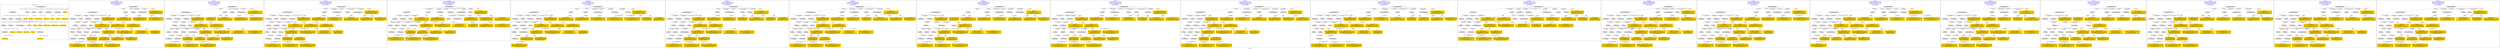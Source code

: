 digraph n0 {
fontcolor="blue"
remincross="true"
label="s02-dma.csv"
subgraph cluster_0 {
label="1-correct model"
n2[style="filled",color="white",fillcolor="lightgray",label="E12_Production1"];
n3[style="filled",color="white",fillcolor="lightgray",label="E21_Person1"];
n4[style="filled",color="white",fillcolor="lightgray",label="E55_Type2"];
n5[style="filled",color="white",fillcolor="lightgray",label="E52_Time-Span3"];
n6[style="filled",color="white",fillcolor="lightgray",label="E69_Death1"];
n7[style="filled",color="white",fillcolor="lightgray",label="E74_Group1"];
n8[style="filled",color="white",fillcolor="lightgray",label="E82_Actor_Appellation1"];
n9[style="filled",color="white",fillcolor="lightgray",label="E67_Birth1"];
n10[shape="plaintext",style="filled",fillcolor="gold",label="Artist URI"];
n11[style="filled",color="white",fillcolor="lightgray",label="E22_Man-Made_Object1"];
n12[style="filled",color="white",fillcolor="lightgray",label="E35_Title1"];
n13[style="filled",color="white",fillcolor="lightgray",label="E30_Right1"];
n14[style="filled",color="white",fillcolor="lightgray",label="E55_Type1"];
n15[style="filled",color="white",fillcolor="lightgray",label="E54_Dimension1"];
n16[style="filled",color="white",fillcolor="lightgray",label="E40_Legal_Body1"];
n17[shape="plaintext",style="filled",fillcolor="gold",label="Object_URI"];
n18[shape="plaintext",style="filled",fillcolor="gold",label="Object Rights"];
n19[shape="plaintext",style="filled",fillcolor="gold",label="Object Title"];
n20[shape="plaintext",style="filled",fillcolor="gold",label="Museum URI"];
n21[shape="plaintext",style="filled",fillcolor="gold",label="Object Link Source"];
n22[style="filled",color="white",fillcolor="lightgray",label="E52_Time-Span1"];
n23[shape="plaintext",style="filled",fillcolor="gold",label="Artist Birth Date"];
n24[style="filled",color="white",fillcolor="lightgray",label="E52_Time-Span2"];
n25[shape="plaintext",style="filled",fillcolor="gold",label="Artist Death Date"];
n26[shape="plaintext",style="filled",fillcolor="gold",label="Object Earliest Date"];
n27[shape="plaintext",style="filled",fillcolor="gold",label="Object Latest Date"];
n28[shape="plaintext",style="filled",fillcolor="gold",label="dimensions"];
n29[shape="plaintext",style="filled",fillcolor="gold",label="Object Work Type URI"];
n30[shape="plaintext",style="filled",fillcolor="gold",label="Object Work Type"];
n31[shape="plaintext",style="filled",fillcolor="gold",label="Medium URI"];
n32[shape="plaintext",style="filled",fillcolor="gold",label="Object Facet Value 1"];
n33[shape="plaintext",style="filled",fillcolor="gold",label="Nationality_URI"];
n34[shape="plaintext",style="filled",fillcolor="gold",label="Artist Nationality"];
n35[shape="plaintext",style="filled",fillcolor="gold",label="Artist Appellation"];
n36[shape="plaintext",style="filled",fillcolor="gold",label="Artist Name"];
}
subgraph cluster_1 {
label="candidate 0\nlink coherence:0.8611111111111112\nnode coherence:0.8823529411764706\nconfidence:0.42322955117981165\nmapping score:0.47028188341700633\ncost:531.009822\n-precision:0.5-recall:0.53"
n38[style="filled",color="white",fillcolor="lightgray",label="E12_Production1"];
n39[style="filled",color="white",fillcolor="lightgray",label="E21_Person1"];
n40[style="filled",color="white",fillcolor="lightgray",label="E52_Time-Span2"];
n41[style="filled",color="white",fillcolor="lightgray",label="E55_Type1"];
n42[style="filled",color="white",fillcolor="lightgray",label="E67_Birth1"];
n43[style="filled",color="white",fillcolor="lightgray",label="E69_Death1"];
n44[style="filled",color="white",fillcolor="lightgray",label="E74_Group1"];
n45[style="filled",color="white",fillcolor="lightgray",label="E82_Actor_Appellation1"];
n46[style="filled",color="white",fillcolor="lightgray",label="E22_Man-Made_Object1"];
n47[style="filled",color="white",fillcolor="lightgray",label="E35_Title1"];
n48[style="filled",color="white",fillcolor="lightgray",label="E54_Dimension1"];
n49[style="filled",color="white",fillcolor="lightgray",label="E8_Acquisition1"];
n50[style="filled",color="white",fillcolor="lightgray",label="E33_Linguistic_Object1"];
n51[style="filled",color="white",fillcolor="lightgray",label="E55_Type3"];
n52[style="filled",color="white",fillcolor="lightgray",label="E52_Time-Span1"];
n53[style="filled",color="white",fillcolor="lightgray",label="E52_Time-Span3"];
n54[style="filled",color="white",fillcolor="lightgray",label="E30_Right1"];
n55[style="filled",color="white",fillcolor="lightgray",label="E33_Linguistic_Object2"];
n56[shape="plaintext",style="filled",fillcolor="gold",label="Object Work Type URI\n[E57_Material,classLink,0.329]\n[E55_Type,classLink,0.319]\n[E74_Group,classLink,0.317]\n[E73_Information_Object,P3_has_note,0.035]"];
n57[shape="plaintext",style="filled",fillcolor="gold",label="Artist Name\n[E82_Actor_Appellation,label,0.545]\n[E22_Man-Made_Object,classLink,0.256]\n[E33_Linguistic_Object,P3_has_note,0.108]\n[E30_Right,P3_has_note,0.091]"];
n58[shape="plaintext",style="filled",fillcolor="gold",label="Object Latest Date\n[E52_Time-Span,P82_at_some_time_within,0.44]\n[E52_Time-Span,P82a_begin_of_the_begin,0.26]\n[E52_Time-Span,P82b_end_of_the_end,0.208]\n[E52_Time-Span,label,0.092]"];
n59[shape="plaintext",style="filled",fillcolor="gold",label="Object Work Type\n[E73_Information_Object,P3_has_note,0.515]\n[E33_Linguistic_Object,P3_has_note,0.48]\n[E55_Type,label,0.003]\n[E29_Design_or_Procedure,P3_has_note,0.002]"];
n60[shape="plaintext",style="filled",fillcolor="gold",label="Object Title\n[E33_Linguistic_Object,P3_has_note,0.293]\n[E35_Title,label,0.291]\n[E73_Information_Object,P3_has_note,0.262]\n[E22_Man-Made_Object,classLink,0.154]"];
n61[shape="plaintext",style="filled",fillcolor="gold",label="Artist URI\n[E21_Person,classLink,0.448]\n[E82_Actor_Appellation,classLink,0.358]\n[E8_Acquisition,P3_has_note,0.097]\n[E30_Right,P3_has_note,0.097]"];
n62[shape="plaintext",style="filled",fillcolor="gold",label="dimensions\n[E54_Dimension,P3_has_note,0.9]\n[E82_Actor_Appellation,label,0.082]\n[E73_Information_Object,P3_has_note,0.01]\n[E33_Linguistic_Object,P3_has_note,0.009]"];
n63[shape="plaintext",style="filled",fillcolor="gold",label="Object Link Source\n[E33_Linguistic_Object,P3_has_note,0.272]\n[E8_Acquisition,P3_has_note,0.269]\n[E30_Right,P3_has_note,0.269]\n[E22_Man-Made_Object,classLink,0.19]"];
n64[shape="plaintext",style="filled",fillcolor="gold",label="Object Earliest Date\n[E52_Time-Span,P82_at_some_time_within,0.437]\n[E52_Time-Span,P82a_begin_of_the_begin,0.274]\n[E52_Time-Span,P82b_end_of_the_end,0.189]\n[E52_Time-Span,label,0.1]"];
n65[shape="plaintext",style="filled",fillcolor="gold",label="Object Rights\n[E8_Acquisition,P3_has_note,0.365]\n[E30_Right,P3_has_note,0.365]\n[E33_Linguistic_Object,P3_has_note,0.177]\n[E22_Man-Made_Object,classLink,0.094]"];
n66[shape="plaintext",style="filled",fillcolor="gold",label="Artist Appellation\n[E82_Actor_Appellation,classLink,0.905]\n[E21_Person,classLink,0.065]\n[E8_Acquisition,P3_has_note,0.015]\n[E30_Right,P3_has_note,0.015]"];
n67[shape="plaintext",style="filled",fillcolor="gold",label="Artist Death Date\n[E52_Time-Span,P82b_end_of_the_end,0.436]\n[E52_Time-Span,P82_at_some_time_within,0.424]\n[E52_Time-Span,label,0.071]\n[E52_Time-Span,P82a_begin_of_the_begin,0.069]"];
n68[shape="plaintext",style="filled",fillcolor="gold",label="Nationality_URI\n[E74_Group,classLink,0.766]\n[E57_Material,classLink,0.086]\n[E55_Type,classLink,0.084]\n[E74_Group,label,0.064]"];
n69[shape="plaintext",style="filled",fillcolor="gold",label="Artist Birth Date\n[E52_Time-Span,P82a_begin_of_the_begin,0.504]\n[E52_Time-Span,P82_at_some_time_within,0.433]\n[E52_Time-Span,label,0.037]\n[E52_Time-Span,P82b_end_of_the_end,0.026]"];
n70[shape="plaintext",style="filled",fillcolor="gold",label="Artist Nationality\n[E74_Group,label,0.553]\n[E74_Group,classLink,0.346]\n[E8_Acquisition,P3_has_note,0.05]\n[E30_Right,P3_has_note,0.05]"];
n71[shape="plaintext",style="filled",fillcolor="gold",label="Museum URI\n[E82_Actor_Appellation,label,0.318]\n[E8_Acquisition,P3_has_note,0.248]\n[E30_Right,P3_has_note,0.248]\n[E35_Title,label,0.187]"];
n72[shape="plaintext",style="filled",fillcolor="gold",label="Object_URI\n[E22_Man-Made_Object,classLink,0.885]\n[E82_Actor_Appellation,label,0.044]\n[E8_Acquisition,P3_has_note,0.036]\n[E30_Right,P3_has_note,0.036]"];
n73[shape="plaintext",style="filled",fillcolor="gold",label="Medium URI\n[E57_Material,classLink,0.456]\n[E55_Type,classLink,0.405]\n[E74_Group,classLink,0.139]\n[E55_Type,label,0.0]"];
n74[shape="plaintext",style="filled",fillcolor="gold",label="Object Facet Value 1\n[E55_Type,label,0.574]\n[E29_Design_or_Procedure,P3_has_note,0.374]\n[E73_Information_Object,P3_has_note,0.027]\n[E33_Linguistic_Object,P3_has_note,0.024]"];
}
subgraph cluster_2 {
label="candidate 1\nlink coherence:0.8571428571428571\nnode coherence:0.8787878787878788\nconfidence:0.41953145282415305\nmapping score:0.47663275966015095\ncost:530.009842\n-precision:0.51-recall:0.53"
n76[style="filled",color="white",fillcolor="lightgray",label="E12_Production1"];
n77[style="filled",color="white",fillcolor="lightgray",label="E21_Person1"];
n78[style="filled",color="white",fillcolor="lightgray",label="E52_Time-Span2"];
n79[style="filled",color="white",fillcolor="lightgray",label="E55_Type1"];
n80[style="filled",color="white",fillcolor="lightgray",label="E67_Birth1"];
n81[style="filled",color="white",fillcolor="lightgray",label="E69_Death1"];
n82[style="filled",color="white",fillcolor="lightgray",label="E74_Group1"];
n83[style="filled",color="white",fillcolor="lightgray",label="E82_Actor_Appellation1"];
n84[style="filled",color="white",fillcolor="lightgray",label="E22_Man-Made_Object1"];
n85[style="filled",color="white",fillcolor="lightgray",label="E54_Dimension1"];
n86[style="filled",color="white",fillcolor="lightgray",label="E8_Acquisition1"];
n87[style="filled",color="white",fillcolor="lightgray",label="E33_Linguistic_Object1"];
n88[style="filled",color="white",fillcolor="lightgray",label="E55_Type3"];
n89[style="filled",color="white",fillcolor="lightgray",label="E52_Time-Span1"];
n90[style="filled",color="white",fillcolor="lightgray",label="E52_Time-Span3"];
n91[style="filled",color="white",fillcolor="lightgray",label="E30_Right1"];
n92[style="filled",color="white",fillcolor="lightgray",label="E33_Linguistic_Object2"];
n93[shape="plaintext",style="filled",fillcolor="gold",label="Object Work Type URI\n[E57_Material,classLink,0.329]\n[E55_Type,classLink,0.319]\n[E74_Group,classLink,0.317]\n[E73_Information_Object,P3_has_note,0.035]"];
n94[shape="plaintext",style="filled",fillcolor="gold",label="Artist Name\n[E82_Actor_Appellation,label,0.545]\n[E22_Man-Made_Object,classLink,0.256]\n[E33_Linguistic_Object,P3_has_note,0.108]\n[E30_Right,P3_has_note,0.091]"];
n95[shape="plaintext",style="filled",fillcolor="gold",label="Object Latest Date\n[E52_Time-Span,P82_at_some_time_within,0.44]\n[E52_Time-Span,P82a_begin_of_the_begin,0.26]\n[E52_Time-Span,P82b_end_of_the_end,0.208]\n[E52_Time-Span,label,0.092]"];
n96[shape="plaintext",style="filled",fillcolor="gold",label="Medium URI\n[E57_Material,classLink,0.456]\n[E55_Type,classLink,0.405]\n[E74_Group,classLink,0.139]\n[E55_Type,label,0.0]"];
n97[shape="plaintext",style="filled",fillcolor="gold",label="Object Link Source\n[E33_Linguistic_Object,P3_has_note,0.272]\n[E8_Acquisition,P3_has_note,0.269]\n[E30_Right,P3_has_note,0.269]\n[E22_Man-Made_Object,classLink,0.19]"];
n98[shape="plaintext",style="filled",fillcolor="gold",label="Artist URI\n[E21_Person,classLink,0.448]\n[E82_Actor_Appellation,classLink,0.358]\n[E8_Acquisition,P3_has_note,0.097]\n[E30_Right,P3_has_note,0.097]"];
n99[shape="plaintext",style="filled",fillcolor="gold",label="dimensions\n[E54_Dimension,P3_has_note,0.9]\n[E82_Actor_Appellation,label,0.082]\n[E73_Information_Object,P3_has_note,0.01]\n[E33_Linguistic_Object,P3_has_note,0.009]"];
n100[shape="plaintext",style="filled",fillcolor="gold",label="Object Title\n[E33_Linguistic_Object,P3_has_note,0.293]\n[E35_Title,label,0.291]\n[E73_Information_Object,P3_has_note,0.262]\n[E22_Man-Made_Object,classLink,0.154]"];
n101[shape="plaintext",style="filled",fillcolor="gold",label="Object Earliest Date\n[E52_Time-Span,P82_at_some_time_within,0.437]\n[E52_Time-Span,P82a_begin_of_the_begin,0.274]\n[E52_Time-Span,P82b_end_of_the_end,0.189]\n[E52_Time-Span,label,0.1]"];
n102[shape="plaintext",style="filled",fillcolor="gold",label="Object Rights\n[E8_Acquisition,P3_has_note,0.365]\n[E30_Right,P3_has_note,0.365]\n[E33_Linguistic_Object,P3_has_note,0.177]\n[E22_Man-Made_Object,classLink,0.094]"];
n103[shape="plaintext",style="filled",fillcolor="gold",label="Artist Appellation\n[E82_Actor_Appellation,classLink,0.905]\n[E21_Person,classLink,0.065]\n[E8_Acquisition,P3_has_note,0.015]\n[E30_Right,P3_has_note,0.015]"];
n104[shape="plaintext",style="filled",fillcolor="gold",label="Artist Death Date\n[E52_Time-Span,P82b_end_of_the_end,0.436]\n[E52_Time-Span,P82_at_some_time_within,0.424]\n[E52_Time-Span,label,0.071]\n[E52_Time-Span,P82a_begin_of_the_begin,0.069]"];
n105[shape="plaintext",style="filled",fillcolor="gold",label="Nationality_URI\n[E74_Group,classLink,0.766]\n[E57_Material,classLink,0.086]\n[E55_Type,classLink,0.084]\n[E74_Group,label,0.064]"];
n106[shape="plaintext",style="filled",fillcolor="gold",label="Artist Birth Date\n[E52_Time-Span,P82a_begin_of_the_begin,0.504]\n[E52_Time-Span,P82_at_some_time_within,0.433]\n[E52_Time-Span,label,0.037]\n[E52_Time-Span,P82b_end_of_the_end,0.026]"];
n107[shape="plaintext",style="filled",fillcolor="gold",label="Artist Nationality\n[E74_Group,label,0.553]\n[E74_Group,classLink,0.346]\n[E8_Acquisition,P3_has_note,0.05]\n[E30_Right,P3_has_note,0.05]"];
n108[shape="plaintext",style="filled",fillcolor="gold",label="Museum URI\n[E82_Actor_Appellation,label,0.318]\n[E8_Acquisition,P3_has_note,0.248]\n[E30_Right,P3_has_note,0.248]\n[E35_Title,label,0.187]"];
n109[shape="plaintext",style="filled",fillcolor="gold",label="Object_URI\n[E22_Man-Made_Object,classLink,0.885]\n[E82_Actor_Appellation,label,0.044]\n[E8_Acquisition,P3_has_note,0.036]\n[E30_Right,P3_has_note,0.036]"];
n110[shape="plaintext",style="filled",fillcolor="gold",label="Object Work Type\n[E73_Information_Object,P3_has_note,0.515]\n[E33_Linguistic_Object,P3_has_note,0.48]\n[E55_Type,label,0.003]\n[E29_Design_or_Procedure,P3_has_note,0.002]"];
n111[shape="plaintext",style="filled",fillcolor="gold",label="Object Facet Value 1\n[E55_Type,label,0.574]\n[E29_Design_or_Procedure,P3_has_note,0.374]\n[E73_Information_Object,P3_has_note,0.027]\n[E33_Linguistic_Object,P3_has_note,0.024]"];
}
subgraph cluster_3 {
label="candidate 10\nlink coherence:0.8055555555555556\nnode coherence:0.8823529411764706\nconfidence:0.42322955117981165\nmapping score:0.47028188341700633\ncost:729.029846\n-precision:0.47-recall:0.5"
n113[style="filled",color="white",fillcolor="lightgray",label="E12_Production1"];
n114[style="filled",color="white",fillcolor="lightgray",label="E21_Person1"];
n115[style="filled",color="white",fillcolor="lightgray",label="E52_Time-Span2"];
n116[style="filled",color="white",fillcolor="lightgray",label="E55_Type1"];
n117[style="filled",color="white",fillcolor="lightgray",label="E67_Birth1"];
n118[style="filled",color="white",fillcolor="lightgray",label="E69_Death1"];
n119[style="filled",color="white",fillcolor="lightgray",label="E74_Group1"];
n120[style="filled",color="white",fillcolor="lightgray",label="E22_Man-Made_Object1"];
n121[style="filled",color="white",fillcolor="lightgray",label="E35_Title1"];
n122[style="filled",color="white",fillcolor="lightgray",label="E54_Dimension1"];
n123[style="filled",color="white",fillcolor="lightgray",label="E8_Acquisition1"];
n124[style="filled",color="white",fillcolor="lightgray",label="E33_Linguistic_Object1"];
n125[style="filled",color="white",fillcolor="lightgray",label="E52_Time-Span1"];
n126[style="filled",color="white",fillcolor="lightgray",label="E52_Time-Span3"];
n127[style="filled",color="white",fillcolor="lightgray",label="E30_Right1"];
n128[style="filled",color="white",fillcolor="lightgray",label="E33_Linguistic_Object2"];
n129[style="filled",color="white",fillcolor="lightgray",label="E55_Type2"];
n130[style="filled",color="white",fillcolor="lightgray",label="E82_Actor_Appellation1"];
n131[shape="plaintext",style="filled",fillcolor="gold",label="Object Work Type URI\n[E57_Material,classLink,0.329]\n[E55_Type,classLink,0.319]\n[E74_Group,classLink,0.317]\n[E73_Information_Object,P3_has_note,0.035]"];
n132[shape="plaintext",style="filled",fillcolor="gold",label="Artist Name\n[E82_Actor_Appellation,label,0.545]\n[E22_Man-Made_Object,classLink,0.256]\n[E33_Linguistic_Object,P3_has_note,0.108]\n[E30_Right,P3_has_note,0.091]"];
n133[shape="plaintext",style="filled",fillcolor="gold",label="Object Latest Date\n[E52_Time-Span,P82_at_some_time_within,0.44]\n[E52_Time-Span,P82a_begin_of_the_begin,0.26]\n[E52_Time-Span,P82b_end_of_the_end,0.208]\n[E52_Time-Span,label,0.092]"];
n134[shape="plaintext",style="filled",fillcolor="gold",label="Object Work Type\n[E73_Information_Object,P3_has_note,0.515]\n[E33_Linguistic_Object,P3_has_note,0.48]\n[E55_Type,label,0.003]\n[E29_Design_or_Procedure,P3_has_note,0.002]"];
n135[shape="plaintext",style="filled",fillcolor="gold",label="Object Title\n[E33_Linguistic_Object,P3_has_note,0.293]\n[E35_Title,label,0.291]\n[E73_Information_Object,P3_has_note,0.262]\n[E22_Man-Made_Object,classLink,0.154]"];
n136[shape="plaintext",style="filled",fillcolor="gold",label="Artist URI\n[E21_Person,classLink,0.448]\n[E82_Actor_Appellation,classLink,0.358]\n[E8_Acquisition,P3_has_note,0.097]\n[E30_Right,P3_has_note,0.097]"];
n137[shape="plaintext",style="filled",fillcolor="gold",label="dimensions\n[E54_Dimension,P3_has_note,0.9]\n[E82_Actor_Appellation,label,0.082]\n[E73_Information_Object,P3_has_note,0.01]\n[E33_Linguistic_Object,P3_has_note,0.009]"];
n138[shape="plaintext",style="filled",fillcolor="gold",label="Object Link Source\n[E33_Linguistic_Object,P3_has_note,0.272]\n[E8_Acquisition,P3_has_note,0.269]\n[E30_Right,P3_has_note,0.269]\n[E22_Man-Made_Object,classLink,0.19]"];
n139[shape="plaintext",style="filled",fillcolor="gold",label="Object Earliest Date\n[E52_Time-Span,P82_at_some_time_within,0.437]\n[E52_Time-Span,P82a_begin_of_the_begin,0.274]\n[E52_Time-Span,P82b_end_of_the_end,0.189]\n[E52_Time-Span,label,0.1]"];
n140[shape="plaintext",style="filled",fillcolor="gold",label="Object Rights\n[E8_Acquisition,P3_has_note,0.365]\n[E30_Right,P3_has_note,0.365]\n[E33_Linguistic_Object,P3_has_note,0.177]\n[E22_Man-Made_Object,classLink,0.094]"];
n141[shape="plaintext",style="filled",fillcolor="gold",label="Artist Appellation\n[E82_Actor_Appellation,classLink,0.905]\n[E21_Person,classLink,0.065]\n[E8_Acquisition,P3_has_note,0.015]\n[E30_Right,P3_has_note,0.015]"];
n142[shape="plaintext",style="filled",fillcolor="gold",label="Object Facet Value 1\n[E55_Type,label,0.574]\n[E29_Design_or_Procedure,P3_has_note,0.374]\n[E73_Information_Object,P3_has_note,0.027]\n[E33_Linguistic_Object,P3_has_note,0.024]"];
n143[shape="plaintext",style="filled",fillcolor="gold",label="Artist Death Date\n[E52_Time-Span,P82b_end_of_the_end,0.436]\n[E52_Time-Span,P82_at_some_time_within,0.424]\n[E52_Time-Span,label,0.071]\n[E52_Time-Span,P82a_begin_of_the_begin,0.069]"];
n144[shape="plaintext",style="filled",fillcolor="gold",label="Nationality_URI\n[E74_Group,classLink,0.766]\n[E57_Material,classLink,0.086]\n[E55_Type,classLink,0.084]\n[E74_Group,label,0.064]"];
n145[shape="plaintext",style="filled",fillcolor="gold",label="Artist Birth Date\n[E52_Time-Span,P82a_begin_of_the_begin,0.504]\n[E52_Time-Span,P82_at_some_time_within,0.433]\n[E52_Time-Span,label,0.037]\n[E52_Time-Span,P82b_end_of_the_end,0.026]"];
n146[shape="plaintext",style="filled",fillcolor="gold",label="Artist Nationality\n[E74_Group,label,0.553]\n[E74_Group,classLink,0.346]\n[E8_Acquisition,P3_has_note,0.05]\n[E30_Right,P3_has_note,0.05]"];
n147[shape="plaintext",style="filled",fillcolor="gold",label="Museum URI\n[E82_Actor_Appellation,label,0.318]\n[E8_Acquisition,P3_has_note,0.248]\n[E30_Right,P3_has_note,0.248]\n[E35_Title,label,0.187]"];
n148[shape="plaintext",style="filled",fillcolor="gold",label="Object_URI\n[E22_Man-Made_Object,classLink,0.885]\n[E82_Actor_Appellation,label,0.044]\n[E8_Acquisition,P3_has_note,0.036]\n[E30_Right,P3_has_note,0.036]"];
n149[shape="plaintext",style="filled",fillcolor="gold",label="Medium URI\n[E57_Material,classLink,0.456]\n[E55_Type,classLink,0.405]\n[E74_Group,classLink,0.139]\n[E55_Type,label,0.0]"];
}
subgraph cluster_4 {
label="candidate 11\nlink coherence:0.8055555555555556\nnode coherence:0.8823529411764706\nconfidence:0.42322955117981165\nmapping score:0.47028188341700633\ncost:729.039828\n-precision:0.5-recall:0.53"
n151[style="filled",color="white",fillcolor="lightgray",label="E12_Production1"];
n152[style="filled",color="white",fillcolor="lightgray",label="E21_Person1"];
n153[style="filled",color="white",fillcolor="lightgray",label="E52_Time-Span2"];
n154[style="filled",color="white",fillcolor="lightgray",label="E55_Type1"];
n155[style="filled",color="white",fillcolor="lightgray",label="E67_Birth1"];
n156[style="filled",color="white",fillcolor="lightgray",label="E69_Death1"];
n157[style="filled",color="white",fillcolor="lightgray",label="E74_Group1"];
n158[style="filled",color="white",fillcolor="lightgray",label="E82_Actor_Appellation1"];
n159[style="filled",color="white",fillcolor="lightgray",label="E22_Man-Made_Object1"];
n160[style="filled",color="white",fillcolor="lightgray",label="E35_Title1"];
n161[style="filled",color="white",fillcolor="lightgray",label="E54_Dimension1"];
n162[style="filled",color="white",fillcolor="lightgray",label="E8_Acquisition1"];
n163[style="filled",color="white",fillcolor="lightgray",label="E52_Time-Span1"];
n164[style="filled",color="white",fillcolor="lightgray",label="E52_Time-Span3"];
n165[style="filled",color="white",fillcolor="lightgray",label="E33_Linguistic_Object1"];
n166[style="filled",color="white",fillcolor="lightgray",label="E55_Type2"];
n167[style="filled",color="white",fillcolor="lightgray",label="E30_Right1"];
n168[style="filled",color="white",fillcolor="lightgray",label="E33_Linguistic_Object2"];
n169[shape="plaintext",style="filled",fillcolor="gold",label="Object Work Type URI\n[E57_Material,classLink,0.329]\n[E55_Type,classLink,0.319]\n[E74_Group,classLink,0.317]\n[E73_Information_Object,P3_has_note,0.035]"];
n170[shape="plaintext",style="filled",fillcolor="gold",label="Artist Name\n[E82_Actor_Appellation,label,0.545]\n[E22_Man-Made_Object,classLink,0.256]\n[E33_Linguistic_Object,P3_has_note,0.108]\n[E30_Right,P3_has_note,0.091]"];
n171[shape="plaintext",style="filled",fillcolor="gold",label="Object Latest Date\n[E52_Time-Span,P82_at_some_time_within,0.44]\n[E52_Time-Span,P82a_begin_of_the_begin,0.26]\n[E52_Time-Span,P82b_end_of_the_end,0.208]\n[E52_Time-Span,label,0.092]"];
n172[shape="plaintext",style="filled",fillcolor="gold",label="Object Work Type\n[E73_Information_Object,P3_has_note,0.515]\n[E33_Linguistic_Object,P3_has_note,0.48]\n[E55_Type,label,0.003]\n[E29_Design_or_Procedure,P3_has_note,0.002]"];
n173[shape="plaintext",style="filled",fillcolor="gold",label="Object Title\n[E33_Linguistic_Object,P3_has_note,0.293]\n[E35_Title,label,0.291]\n[E73_Information_Object,P3_has_note,0.262]\n[E22_Man-Made_Object,classLink,0.154]"];
n174[shape="plaintext",style="filled",fillcolor="gold",label="Artist URI\n[E21_Person,classLink,0.448]\n[E82_Actor_Appellation,classLink,0.358]\n[E8_Acquisition,P3_has_note,0.097]\n[E30_Right,P3_has_note,0.097]"];
n175[shape="plaintext",style="filled",fillcolor="gold",label="dimensions\n[E54_Dimension,P3_has_note,0.9]\n[E82_Actor_Appellation,label,0.082]\n[E73_Information_Object,P3_has_note,0.01]\n[E33_Linguistic_Object,P3_has_note,0.009]"];
n176[shape="plaintext",style="filled",fillcolor="gold",label="Object Link Source\n[E33_Linguistic_Object,P3_has_note,0.272]\n[E8_Acquisition,P3_has_note,0.269]\n[E30_Right,P3_has_note,0.269]\n[E22_Man-Made_Object,classLink,0.19]"];
n177[shape="plaintext",style="filled",fillcolor="gold",label="Object Earliest Date\n[E52_Time-Span,P82_at_some_time_within,0.437]\n[E52_Time-Span,P82a_begin_of_the_begin,0.274]\n[E52_Time-Span,P82b_end_of_the_end,0.189]\n[E52_Time-Span,label,0.1]"];
n178[shape="plaintext",style="filled",fillcolor="gold",label="Object Rights\n[E8_Acquisition,P3_has_note,0.365]\n[E30_Right,P3_has_note,0.365]\n[E33_Linguistic_Object,P3_has_note,0.177]\n[E22_Man-Made_Object,classLink,0.094]"];
n179[shape="plaintext",style="filled",fillcolor="gold",label="Artist Appellation\n[E82_Actor_Appellation,classLink,0.905]\n[E21_Person,classLink,0.065]\n[E8_Acquisition,P3_has_note,0.015]\n[E30_Right,P3_has_note,0.015]"];
n180[shape="plaintext",style="filled",fillcolor="gold",label="Object Facet Value 1\n[E55_Type,label,0.574]\n[E29_Design_or_Procedure,P3_has_note,0.374]\n[E73_Information_Object,P3_has_note,0.027]\n[E33_Linguistic_Object,P3_has_note,0.024]"];
n181[shape="plaintext",style="filled",fillcolor="gold",label="Artist Death Date\n[E52_Time-Span,P82b_end_of_the_end,0.436]\n[E52_Time-Span,P82_at_some_time_within,0.424]\n[E52_Time-Span,label,0.071]\n[E52_Time-Span,P82a_begin_of_the_begin,0.069]"];
n182[shape="plaintext",style="filled",fillcolor="gold",label="Nationality_URI\n[E74_Group,classLink,0.766]\n[E57_Material,classLink,0.086]\n[E55_Type,classLink,0.084]\n[E74_Group,label,0.064]"];
n183[shape="plaintext",style="filled",fillcolor="gold",label="Artist Birth Date\n[E52_Time-Span,P82a_begin_of_the_begin,0.504]\n[E52_Time-Span,P82_at_some_time_within,0.433]\n[E52_Time-Span,label,0.037]\n[E52_Time-Span,P82b_end_of_the_end,0.026]"];
n184[shape="plaintext",style="filled",fillcolor="gold",label="Artist Nationality\n[E74_Group,label,0.553]\n[E74_Group,classLink,0.346]\n[E8_Acquisition,P3_has_note,0.05]\n[E30_Right,P3_has_note,0.05]"];
n185[shape="plaintext",style="filled",fillcolor="gold",label="Museum URI\n[E82_Actor_Appellation,label,0.318]\n[E8_Acquisition,P3_has_note,0.248]\n[E30_Right,P3_has_note,0.248]\n[E35_Title,label,0.187]"];
n186[shape="plaintext",style="filled",fillcolor="gold",label="Object_URI\n[E22_Man-Made_Object,classLink,0.885]\n[E82_Actor_Appellation,label,0.044]\n[E8_Acquisition,P3_has_note,0.036]\n[E30_Right,P3_has_note,0.036]"];
n187[shape="plaintext",style="filled",fillcolor="gold",label="Medium URI\n[E57_Material,classLink,0.456]\n[E55_Type,classLink,0.405]\n[E74_Group,classLink,0.139]\n[E55_Type,label,0.0]"];
}
subgraph cluster_5 {
label="candidate 12\nlink coherence:0.8\nnode coherence:0.8823529411764706\nconfidence:0.42322955117981165\nmapping score:0.47028188341700633\ncost:728.029866\n-precision:0.43-recall:0.44"
n189[style="filled",color="white",fillcolor="lightgray",label="E12_Production1"];
n190[style="filled",color="white",fillcolor="lightgray",label="E21_Person1"];
n191[style="filled",color="white",fillcolor="lightgray",label="E52_Time-Span2"];
n192[style="filled",color="white",fillcolor="lightgray",label="E55_Type1"];
n193[style="filled",color="white",fillcolor="lightgray",label="E69_Death1"];
n194[style="filled",color="white",fillcolor="lightgray",label="E82_Actor_Appellation1"];
n195[style="filled",color="white",fillcolor="lightgray",label="E22_Man-Made_Object1"];
n196[style="filled",color="white",fillcolor="lightgray",label="E35_Title1"];
n197[style="filled",color="white",fillcolor="lightgray",label="E54_Dimension1"];
n198[style="filled",color="white",fillcolor="lightgray",label="E8_Acquisition1"];
n199[style="filled",color="white",fillcolor="lightgray",label="E33_Linguistic_Object1"];
n200[style="filled",color="white",fillcolor="lightgray",label="E55_Type3"];
n201[style="filled",color="white",fillcolor="lightgray",label="E52_Time-Span3"];
n202[style="filled",color="white",fillcolor="lightgray",label="E30_Right1"];
n203[style="filled",color="white",fillcolor="lightgray",label="E33_Linguistic_Object2"];
n204[style="filled",color="white",fillcolor="lightgray",label="E52_Time-Span1"];
n205[style="filled",color="white",fillcolor="lightgray",label="E74_Group1"];
n206[shape="plaintext",style="filled",fillcolor="gold",label="Object Work Type URI\n[E57_Material,classLink,0.329]\n[E55_Type,classLink,0.319]\n[E74_Group,classLink,0.317]\n[E73_Information_Object,P3_has_note,0.035]"];
n207[shape="plaintext",style="filled",fillcolor="gold",label="Artist Name\n[E82_Actor_Appellation,label,0.545]\n[E22_Man-Made_Object,classLink,0.256]\n[E33_Linguistic_Object,P3_has_note,0.108]\n[E30_Right,P3_has_note,0.091]"];
n208[shape="plaintext",style="filled",fillcolor="gold",label="Object Latest Date\n[E52_Time-Span,P82_at_some_time_within,0.44]\n[E52_Time-Span,P82a_begin_of_the_begin,0.26]\n[E52_Time-Span,P82b_end_of_the_end,0.208]\n[E52_Time-Span,label,0.092]"];
n209[shape="plaintext",style="filled",fillcolor="gold",label="Object Work Type\n[E73_Information_Object,P3_has_note,0.515]\n[E33_Linguistic_Object,P3_has_note,0.48]\n[E55_Type,label,0.003]\n[E29_Design_or_Procedure,P3_has_note,0.002]"];
n210[shape="plaintext",style="filled",fillcolor="gold",label="Object Title\n[E33_Linguistic_Object,P3_has_note,0.293]\n[E35_Title,label,0.291]\n[E73_Information_Object,P3_has_note,0.262]\n[E22_Man-Made_Object,classLink,0.154]"];
n211[shape="plaintext",style="filled",fillcolor="gold",label="Artist URI\n[E21_Person,classLink,0.448]\n[E82_Actor_Appellation,classLink,0.358]\n[E8_Acquisition,P3_has_note,0.097]\n[E30_Right,P3_has_note,0.097]"];
n212[shape="plaintext",style="filled",fillcolor="gold",label="dimensions\n[E54_Dimension,P3_has_note,0.9]\n[E82_Actor_Appellation,label,0.082]\n[E73_Information_Object,P3_has_note,0.01]\n[E33_Linguistic_Object,P3_has_note,0.009]"];
n213[shape="plaintext",style="filled",fillcolor="gold",label="Object Link Source\n[E33_Linguistic_Object,P3_has_note,0.272]\n[E8_Acquisition,P3_has_note,0.269]\n[E30_Right,P3_has_note,0.269]\n[E22_Man-Made_Object,classLink,0.19]"];
n214[shape="plaintext",style="filled",fillcolor="gold",label="Object Earliest Date\n[E52_Time-Span,P82_at_some_time_within,0.437]\n[E52_Time-Span,P82a_begin_of_the_begin,0.274]\n[E52_Time-Span,P82b_end_of_the_end,0.189]\n[E52_Time-Span,label,0.1]"];
n215[shape="plaintext",style="filled",fillcolor="gold",label="Object Rights\n[E8_Acquisition,P3_has_note,0.365]\n[E30_Right,P3_has_note,0.365]\n[E33_Linguistic_Object,P3_has_note,0.177]\n[E22_Man-Made_Object,classLink,0.094]"];
n216[shape="plaintext",style="filled",fillcolor="gold",label="Artist Appellation\n[E82_Actor_Appellation,classLink,0.905]\n[E21_Person,classLink,0.065]\n[E8_Acquisition,P3_has_note,0.015]\n[E30_Right,P3_has_note,0.015]"];
n217[shape="plaintext",style="filled",fillcolor="gold",label="Artist Death Date\n[E52_Time-Span,P82b_end_of_the_end,0.436]\n[E52_Time-Span,P82_at_some_time_within,0.424]\n[E52_Time-Span,label,0.071]\n[E52_Time-Span,P82a_begin_of_the_begin,0.069]"];
n218[shape="plaintext",style="filled",fillcolor="gold",label="Nationality_URI\n[E74_Group,classLink,0.766]\n[E57_Material,classLink,0.086]\n[E55_Type,classLink,0.084]\n[E74_Group,label,0.064]"];
n219[shape="plaintext",style="filled",fillcolor="gold",label="Artist Birth Date\n[E52_Time-Span,P82a_begin_of_the_begin,0.504]\n[E52_Time-Span,P82_at_some_time_within,0.433]\n[E52_Time-Span,label,0.037]\n[E52_Time-Span,P82b_end_of_the_end,0.026]"];
n220[shape="plaintext",style="filled",fillcolor="gold",label="Artist Nationality\n[E74_Group,label,0.553]\n[E74_Group,classLink,0.346]\n[E8_Acquisition,P3_has_note,0.05]\n[E30_Right,P3_has_note,0.05]"];
n221[shape="plaintext",style="filled",fillcolor="gold",label="Museum URI\n[E82_Actor_Appellation,label,0.318]\n[E8_Acquisition,P3_has_note,0.248]\n[E30_Right,P3_has_note,0.248]\n[E35_Title,label,0.187]"];
n222[shape="plaintext",style="filled",fillcolor="gold",label="Object_URI\n[E22_Man-Made_Object,classLink,0.885]\n[E82_Actor_Appellation,label,0.044]\n[E8_Acquisition,P3_has_note,0.036]\n[E30_Right,P3_has_note,0.036]"];
n223[shape="plaintext",style="filled",fillcolor="gold",label="Medium URI\n[E57_Material,classLink,0.456]\n[E55_Type,classLink,0.405]\n[E74_Group,classLink,0.139]\n[E55_Type,label,0.0]"];
n224[shape="plaintext",style="filled",fillcolor="gold",label="Object Facet Value 1\n[E55_Type,label,0.574]\n[E29_Design_or_Procedure,P3_has_note,0.374]\n[E73_Information_Object,P3_has_note,0.027]\n[E33_Linguistic_Object,P3_has_note,0.024]"];
}
subgraph cluster_6 {
label="candidate 13\nlink coherence:0.8\nnode coherence:0.8787878787878788\nconfidence:0.41953145282415305\nmapping score:0.47663275966015095\ncost:728.029856\n-precision:0.49-recall:0.5"
n226[style="filled",color="white",fillcolor="lightgray",label="E12_Production1"];
n227[style="filled",color="white",fillcolor="lightgray",label="E21_Person1"];
n228[style="filled",color="white",fillcolor="lightgray",label="E52_Time-Span2"];
n229[style="filled",color="white",fillcolor="lightgray",label="E55_Type1"];
n230[style="filled",color="white",fillcolor="lightgray",label="E67_Birth1"];
n231[style="filled",color="white",fillcolor="lightgray",label="E69_Death1"];
n232[style="filled",color="white",fillcolor="lightgray",label="E82_Actor_Appellation1"];
n233[style="filled",color="white",fillcolor="lightgray",label="E22_Man-Made_Object1"];
n234[style="filled",color="white",fillcolor="lightgray",label="E54_Dimension1"];
n235[style="filled",color="white",fillcolor="lightgray",label="E8_Acquisition1"];
n236[style="filled",color="white",fillcolor="lightgray",label="E33_Linguistic_Object1"];
n237[style="filled",color="white",fillcolor="lightgray",label="E52_Time-Span1"];
n238[style="filled",color="white",fillcolor="lightgray",label="E52_Time-Span3"];
n239[style="filled",color="white",fillcolor="lightgray",label="E30_Right1"];
n240[style="filled",color="white",fillcolor="lightgray",label="E33_Linguistic_Object2"];
n241[style="filled",color="white",fillcolor="lightgray",label="E55_Type2"];
n242[style="filled",color="white",fillcolor="lightgray",label="E74_Group1"];
n243[shape="plaintext",style="filled",fillcolor="gold",label="Object Work Type URI\n[E57_Material,classLink,0.329]\n[E55_Type,classLink,0.319]\n[E74_Group,classLink,0.317]\n[E73_Information_Object,P3_has_note,0.035]"];
n244[shape="plaintext",style="filled",fillcolor="gold",label="Medium URI\n[E57_Material,classLink,0.456]\n[E55_Type,classLink,0.405]\n[E74_Group,classLink,0.139]\n[E55_Type,label,0.0]"];
n245[shape="plaintext",style="filled",fillcolor="gold",label="Artist Name\n[E82_Actor_Appellation,label,0.545]\n[E22_Man-Made_Object,classLink,0.256]\n[E33_Linguistic_Object,P3_has_note,0.108]\n[E30_Right,P3_has_note,0.091]"];
n246[shape="plaintext",style="filled",fillcolor="gold",label="Object Latest Date\n[E52_Time-Span,P82_at_some_time_within,0.44]\n[E52_Time-Span,P82a_begin_of_the_begin,0.26]\n[E52_Time-Span,P82b_end_of_the_end,0.208]\n[E52_Time-Span,label,0.092]"];
n247[shape="plaintext",style="filled",fillcolor="gold",label="Object Link Source\n[E33_Linguistic_Object,P3_has_note,0.272]\n[E8_Acquisition,P3_has_note,0.269]\n[E30_Right,P3_has_note,0.269]\n[E22_Man-Made_Object,classLink,0.19]"];
n248[shape="plaintext",style="filled",fillcolor="gold",label="Artist URI\n[E21_Person,classLink,0.448]\n[E82_Actor_Appellation,classLink,0.358]\n[E8_Acquisition,P3_has_note,0.097]\n[E30_Right,P3_has_note,0.097]"];
n249[shape="plaintext",style="filled",fillcolor="gold",label="dimensions\n[E54_Dimension,P3_has_note,0.9]\n[E82_Actor_Appellation,label,0.082]\n[E73_Information_Object,P3_has_note,0.01]\n[E33_Linguistic_Object,P3_has_note,0.009]"];
n250[shape="plaintext",style="filled",fillcolor="gold",label="Object Title\n[E33_Linguistic_Object,P3_has_note,0.293]\n[E35_Title,label,0.291]\n[E73_Information_Object,P3_has_note,0.262]\n[E22_Man-Made_Object,classLink,0.154]"];
n251[shape="plaintext",style="filled",fillcolor="gold",label="Object Earliest Date\n[E52_Time-Span,P82_at_some_time_within,0.437]\n[E52_Time-Span,P82a_begin_of_the_begin,0.274]\n[E52_Time-Span,P82b_end_of_the_end,0.189]\n[E52_Time-Span,label,0.1]"];
n252[shape="plaintext",style="filled",fillcolor="gold",label="Object Rights\n[E8_Acquisition,P3_has_note,0.365]\n[E30_Right,P3_has_note,0.365]\n[E33_Linguistic_Object,P3_has_note,0.177]\n[E22_Man-Made_Object,classLink,0.094]"];
n253[shape="plaintext",style="filled",fillcolor="gold",label="Artist Appellation\n[E82_Actor_Appellation,classLink,0.905]\n[E21_Person,classLink,0.065]\n[E8_Acquisition,P3_has_note,0.015]\n[E30_Right,P3_has_note,0.015]"];
n254[shape="plaintext",style="filled",fillcolor="gold",label="Object Facet Value 1\n[E55_Type,label,0.574]\n[E29_Design_or_Procedure,P3_has_note,0.374]\n[E73_Information_Object,P3_has_note,0.027]\n[E33_Linguistic_Object,P3_has_note,0.024]"];
n255[shape="plaintext",style="filled",fillcolor="gold",label="Artist Death Date\n[E52_Time-Span,P82b_end_of_the_end,0.436]\n[E52_Time-Span,P82_at_some_time_within,0.424]\n[E52_Time-Span,label,0.071]\n[E52_Time-Span,P82a_begin_of_the_begin,0.069]"];
n256[shape="plaintext",style="filled",fillcolor="gold",label="Nationality_URI\n[E74_Group,classLink,0.766]\n[E57_Material,classLink,0.086]\n[E55_Type,classLink,0.084]\n[E74_Group,label,0.064]"];
n257[shape="plaintext",style="filled",fillcolor="gold",label="Artist Birth Date\n[E52_Time-Span,P82a_begin_of_the_begin,0.504]\n[E52_Time-Span,P82_at_some_time_within,0.433]\n[E52_Time-Span,label,0.037]\n[E52_Time-Span,P82b_end_of_the_end,0.026]"];
n258[shape="plaintext",style="filled",fillcolor="gold",label="Artist Nationality\n[E74_Group,label,0.553]\n[E74_Group,classLink,0.346]\n[E8_Acquisition,P3_has_note,0.05]\n[E30_Right,P3_has_note,0.05]"];
n259[shape="plaintext",style="filled",fillcolor="gold",label="Museum URI\n[E82_Actor_Appellation,label,0.318]\n[E8_Acquisition,P3_has_note,0.248]\n[E30_Right,P3_has_note,0.248]\n[E35_Title,label,0.187]"];
n260[shape="plaintext",style="filled",fillcolor="gold",label="Object_URI\n[E22_Man-Made_Object,classLink,0.885]\n[E82_Actor_Appellation,label,0.044]\n[E8_Acquisition,P3_has_note,0.036]\n[E30_Right,P3_has_note,0.036]"];
n261[shape="plaintext",style="filled",fillcolor="gold",label="Object Work Type\n[E73_Information_Object,P3_has_note,0.515]\n[E33_Linguistic_Object,P3_has_note,0.48]\n[E55_Type,label,0.003]\n[E29_Design_or_Procedure,P3_has_note,0.002]"];
}
subgraph cluster_7 {
label="candidate 14\nlink coherence:0.8\nnode coherence:0.8787878787878788\nconfidence:0.41953145282415305\nmapping score:0.47663275966015095\ncost:728.029866\n-precision:0.49-recall:0.5"
n263[style="filled",color="white",fillcolor="lightgray",label="E12_Production1"];
n264[style="filled",color="white",fillcolor="lightgray",label="E21_Person1"];
n265[style="filled",color="white",fillcolor="lightgray",label="E52_Time-Span2"];
n266[style="filled",color="white",fillcolor="lightgray",label="E55_Type1"];
n267[style="filled",color="white",fillcolor="lightgray",label="E67_Birth1"];
n268[style="filled",color="white",fillcolor="lightgray",label="E69_Death1"];
n269[style="filled",color="white",fillcolor="lightgray",label="E74_Group1"];
n270[style="filled",color="white",fillcolor="lightgray",label="E22_Man-Made_Object1"];
n271[style="filled",color="white",fillcolor="lightgray",label="E54_Dimension1"];
n272[style="filled",color="white",fillcolor="lightgray",label="E8_Acquisition1"];
n273[style="filled",color="white",fillcolor="lightgray",label="E33_Linguistic_Object1"];
n274[style="filled",color="white",fillcolor="lightgray",label="E52_Time-Span1"];
n275[style="filled",color="white",fillcolor="lightgray",label="E52_Time-Span3"];
n276[style="filled",color="white",fillcolor="lightgray",label="E30_Right1"];
n277[style="filled",color="white",fillcolor="lightgray",label="E33_Linguistic_Object2"];
n278[style="filled",color="white",fillcolor="lightgray",label="E55_Type2"];
n279[style="filled",color="white",fillcolor="lightgray",label="E82_Actor_Appellation1"];
n280[shape="plaintext",style="filled",fillcolor="gold",label="Object Work Type URI\n[E57_Material,classLink,0.329]\n[E55_Type,classLink,0.319]\n[E74_Group,classLink,0.317]\n[E73_Information_Object,P3_has_note,0.035]"];
n281[shape="plaintext",style="filled",fillcolor="gold",label="Medium URI\n[E57_Material,classLink,0.456]\n[E55_Type,classLink,0.405]\n[E74_Group,classLink,0.139]\n[E55_Type,label,0.0]"];
n282[shape="plaintext",style="filled",fillcolor="gold",label="Artist Name\n[E82_Actor_Appellation,label,0.545]\n[E22_Man-Made_Object,classLink,0.256]\n[E33_Linguistic_Object,P3_has_note,0.108]\n[E30_Right,P3_has_note,0.091]"];
n283[shape="plaintext",style="filled",fillcolor="gold",label="Object Latest Date\n[E52_Time-Span,P82_at_some_time_within,0.44]\n[E52_Time-Span,P82a_begin_of_the_begin,0.26]\n[E52_Time-Span,P82b_end_of_the_end,0.208]\n[E52_Time-Span,label,0.092]"];
n284[shape="plaintext",style="filled",fillcolor="gold",label="Object Link Source\n[E33_Linguistic_Object,P3_has_note,0.272]\n[E8_Acquisition,P3_has_note,0.269]\n[E30_Right,P3_has_note,0.269]\n[E22_Man-Made_Object,classLink,0.19]"];
n285[shape="plaintext",style="filled",fillcolor="gold",label="Artist URI\n[E21_Person,classLink,0.448]\n[E82_Actor_Appellation,classLink,0.358]\n[E8_Acquisition,P3_has_note,0.097]\n[E30_Right,P3_has_note,0.097]"];
n286[shape="plaintext",style="filled",fillcolor="gold",label="dimensions\n[E54_Dimension,P3_has_note,0.9]\n[E82_Actor_Appellation,label,0.082]\n[E73_Information_Object,P3_has_note,0.01]\n[E33_Linguistic_Object,P3_has_note,0.009]"];
n287[shape="plaintext",style="filled",fillcolor="gold",label="Object Title\n[E33_Linguistic_Object,P3_has_note,0.293]\n[E35_Title,label,0.291]\n[E73_Information_Object,P3_has_note,0.262]\n[E22_Man-Made_Object,classLink,0.154]"];
n288[shape="plaintext",style="filled",fillcolor="gold",label="Object Earliest Date\n[E52_Time-Span,P82_at_some_time_within,0.437]\n[E52_Time-Span,P82a_begin_of_the_begin,0.274]\n[E52_Time-Span,P82b_end_of_the_end,0.189]\n[E52_Time-Span,label,0.1]"];
n289[shape="plaintext",style="filled",fillcolor="gold",label="Object Rights\n[E8_Acquisition,P3_has_note,0.365]\n[E30_Right,P3_has_note,0.365]\n[E33_Linguistic_Object,P3_has_note,0.177]\n[E22_Man-Made_Object,classLink,0.094]"];
n290[shape="plaintext",style="filled",fillcolor="gold",label="Artist Appellation\n[E82_Actor_Appellation,classLink,0.905]\n[E21_Person,classLink,0.065]\n[E8_Acquisition,P3_has_note,0.015]\n[E30_Right,P3_has_note,0.015]"];
n291[shape="plaintext",style="filled",fillcolor="gold",label="Object Facet Value 1\n[E55_Type,label,0.574]\n[E29_Design_or_Procedure,P3_has_note,0.374]\n[E73_Information_Object,P3_has_note,0.027]\n[E33_Linguistic_Object,P3_has_note,0.024]"];
n292[shape="plaintext",style="filled",fillcolor="gold",label="Artist Death Date\n[E52_Time-Span,P82b_end_of_the_end,0.436]\n[E52_Time-Span,P82_at_some_time_within,0.424]\n[E52_Time-Span,label,0.071]\n[E52_Time-Span,P82a_begin_of_the_begin,0.069]"];
n293[shape="plaintext",style="filled",fillcolor="gold",label="Nationality_URI\n[E74_Group,classLink,0.766]\n[E57_Material,classLink,0.086]\n[E55_Type,classLink,0.084]\n[E74_Group,label,0.064]"];
n294[shape="plaintext",style="filled",fillcolor="gold",label="Artist Birth Date\n[E52_Time-Span,P82a_begin_of_the_begin,0.504]\n[E52_Time-Span,P82_at_some_time_within,0.433]\n[E52_Time-Span,label,0.037]\n[E52_Time-Span,P82b_end_of_the_end,0.026]"];
n295[shape="plaintext",style="filled",fillcolor="gold",label="Artist Nationality\n[E74_Group,label,0.553]\n[E74_Group,classLink,0.346]\n[E8_Acquisition,P3_has_note,0.05]\n[E30_Right,P3_has_note,0.05]"];
n296[shape="plaintext",style="filled",fillcolor="gold",label="Museum URI\n[E82_Actor_Appellation,label,0.318]\n[E8_Acquisition,P3_has_note,0.248]\n[E30_Right,P3_has_note,0.248]\n[E35_Title,label,0.187]"];
n297[shape="plaintext",style="filled",fillcolor="gold",label="Object_URI\n[E22_Man-Made_Object,classLink,0.885]\n[E82_Actor_Appellation,label,0.044]\n[E8_Acquisition,P3_has_note,0.036]\n[E30_Right,P3_has_note,0.036]"];
n298[shape="plaintext",style="filled",fillcolor="gold",label="Object Work Type\n[E73_Information_Object,P3_has_note,0.515]\n[E33_Linguistic_Object,P3_has_note,0.48]\n[E55_Type,label,0.003]\n[E29_Design_or_Procedure,P3_has_note,0.002]"];
}
subgraph cluster_8 {
label="candidate 15\nlink coherence:0.8\nnode coherence:0.8787878787878788\nconfidence:0.41953145282415305\nmapping score:0.47663275966015095\ncost:728.029876\n-precision:0.46-recall:0.47"
n300[style="filled",color="white",fillcolor="lightgray",label="E12_Production1"];
n301[style="filled",color="white",fillcolor="lightgray",label="E21_Person1"];
n302[style="filled",color="white",fillcolor="lightgray",label="E52_Time-Span2"];
n303[style="filled",color="white",fillcolor="lightgray",label="E55_Type1"];
n304[style="filled",color="white",fillcolor="lightgray",label="E67_Birth1"];
n305[style="filled",color="white",fillcolor="lightgray",label="E69_Death1"];
n306[style="filled",color="white",fillcolor="lightgray",label="E74_Group1"];
n307[style="filled",color="white",fillcolor="lightgray",label="E22_Man-Made_Object1"];
n308[style="filled",color="white",fillcolor="lightgray",label="E8_Acquisition1"];
n309[style="filled",color="white",fillcolor="lightgray",label="E33_Linguistic_Object1"];
n310[style="filled",color="white",fillcolor="lightgray",label="E55_Type3"];
n311[style="filled",color="white",fillcolor="lightgray",label="E52_Time-Span1"];
n312[style="filled",color="white",fillcolor="lightgray",label="E52_Time-Span3"];
n313[style="filled",color="white",fillcolor="lightgray",label="E30_Right1"];
n314[style="filled",color="white",fillcolor="lightgray",label="E33_Linguistic_Object2"];
n315[style="filled",color="white",fillcolor="lightgray",label="E54_Dimension1"];
n316[style="filled",color="white",fillcolor="lightgray",label="E82_Actor_Appellation1"];
n317[shape="plaintext",style="filled",fillcolor="gold",label="Object Work Type URI\n[E57_Material,classLink,0.329]\n[E55_Type,classLink,0.319]\n[E74_Group,classLink,0.317]\n[E73_Information_Object,P3_has_note,0.035]"];
n318[shape="plaintext",style="filled",fillcolor="gold",label="Artist Name\n[E82_Actor_Appellation,label,0.545]\n[E22_Man-Made_Object,classLink,0.256]\n[E33_Linguistic_Object,P3_has_note,0.108]\n[E30_Right,P3_has_note,0.091]"];
n319[shape="plaintext",style="filled",fillcolor="gold",label="Object Latest Date\n[E52_Time-Span,P82_at_some_time_within,0.44]\n[E52_Time-Span,P82a_begin_of_the_begin,0.26]\n[E52_Time-Span,P82b_end_of_the_end,0.208]\n[E52_Time-Span,label,0.092]"];
n320[shape="plaintext",style="filled",fillcolor="gold",label="Medium URI\n[E57_Material,classLink,0.456]\n[E55_Type,classLink,0.405]\n[E74_Group,classLink,0.139]\n[E55_Type,label,0.0]"];
n321[shape="plaintext",style="filled",fillcolor="gold",label="Object Link Source\n[E33_Linguistic_Object,P3_has_note,0.272]\n[E8_Acquisition,P3_has_note,0.269]\n[E30_Right,P3_has_note,0.269]\n[E22_Man-Made_Object,classLink,0.19]"];
n322[shape="plaintext",style="filled",fillcolor="gold",label="Artist URI\n[E21_Person,classLink,0.448]\n[E82_Actor_Appellation,classLink,0.358]\n[E8_Acquisition,P3_has_note,0.097]\n[E30_Right,P3_has_note,0.097]"];
n323[shape="plaintext",style="filled",fillcolor="gold",label="dimensions\n[E54_Dimension,P3_has_note,0.9]\n[E82_Actor_Appellation,label,0.082]\n[E73_Information_Object,P3_has_note,0.01]\n[E33_Linguistic_Object,P3_has_note,0.009]"];
n324[shape="plaintext",style="filled",fillcolor="gold",label="Object Title\n[E33_Linguistic_Object,P3_has_note,0.293]\n[E35_Title,label,0.291]\n[E73_Information_Object,P3_has_note,0.262]\n[E22_Man-Made_Object,classLink,0.154]"];
n325[shape="plaintext",style="filled",fillcolor="gold",label="Object Earliest Date\n[E52_Time-Span,P82_at_some_time_within,0.437]\n[E52_Time-Span,P82a_begin_of_the_begin,0.274]\n[E52_Time-Span,P82b_end_of_the_end,0.189]\n[E52_Time-Span,label,0.1]"];
n326[shape="plaintext",style="filled",fillcolor="gold",label="Object Rights\n[E8_Acquisition,P3_has_note,0.365]\n[E30_Right,P3_has_note,0.365]\n[E33_Linguistic_Object,P3_has_note,0.177]\n[E22_Man-Made_Object,classLink,0.094]"];
n327[shape="plaintext",style="filled",fillcolor="gold",label="Artist Appellation\n[E82_Actor_Appellation,classLink,0.905]\n[E21_Person,classLink,0.065]\n[E8_Acquisition,P3_has_note,0.015]\n[E30_Right,P3_has_note,0.015]"];
n328[shape="plaintext",style="filled",fillcolor="gold",label="Artist Death Date\n[E52_Time-Span,P82b_end_of_the_end,0.436]\n[E52_Time-Span,P82_at_some_time_within,0.424]\n[E52_Time-Span,label,0.071]\n[E52_Time-Span,P82a_begin_of_the_begin,0.069]"];
n329[shape="plaintext",style="filled",fillcolor="gold",label="Nationality_URI\n[E74_Group,classLink,0.766]\n[E57_Material,classLink,0.086]\n[E55_Type,classLink,0.084]\n[E74_Group,label,0.064]"];
n330[shape="plaintext",style="filled",fillcolor="gold",label="Artist Birth Date\n[E52_Time-Span,P82a_begin_of_the_begin,0.504]\n[E52_Time-Span,P82_at_some_time_within,0.433]\n[E52_Time-Span,label,0.037]\n[E52_Time-Span,P82b_end_of_the_end,0.026]"];
n331[shape="plaintext",style="filled",fillcolor="gold",label="Artist Nationality\n[E74_Group,label,0.553]\n[E74_Group,classLink,0.346]\n[E8_Acquisition,P3_has_note,0.05]\n[E30_Right,P3_has_note,0.05]"];
n332[shape="plaintext",style="filled",fillcolor="gold",label="Museum URI\n[E82_Actor_Appellation,label,0.318]\n[E8_Acquisition,P3_has_note,0.248]\n[E30_Right,P3_has_note,0.248]\n[E35_Title,label,0.187]"];
n333[shape="plaintext",style="filled",fillcolor="gold",label="Object_URI\n[E22_Man-Made_Object,classLink,0.885]\n[E82_Actor_Appellation,label,0.044]\n[E8_Acquisition,P3_has_note,0.036]\n[E30_Right,P3_has_note,0.036]"];
n334[shape="plaintext",style="filled",fillcolor="gold",label="Object Work Type\n[E73_Information_Object,P3_has_note,0.515]\n[E33_Linguistic_Object,P3_has_note,0.48]\n[E55_Type,label,0.003]\n[E29_Design_or_Procedure,P3_has_note,0.002]"];
n335[shape="plaintext",style="filled",fillcolor="gold",label="Object Facet Value 1\n[E55_Type,label,0.574]\n[E29_Design_or_Procedure,P3_has_note,0.374]\n[E73_Information_Object,P3_has_note,0.027]\n[E33_Linguistic_Object,P3_has_note,0.024]"];
}
subgraph cluster_9 {
label="candidate 16\nlink coherence:0.7777777777777778\nnode coherence:0.8823529411764706\nconfidence:0.42322955117981165\nmapping score:0.47028188341700633\ncost:828.039838\n-precision:0.5-recall:0.53"
n337[style="filled",color="white",fillcolor="lightgray",label="E12_Production1"];
n338[style="filled",color="white",fillcolor="lightgray",label="E21_Person1"];
n339[style="filled",color="white",fillcolor="lightgray",label="E52_Time-Span2"];
n340[style="filled",color="white",fillcolor="lightgray",label="E67_Birth1"];
n341[style="filled",color="white",fillcolor="lightgray",label="E69_Death1"];
n342[style="filled",color="white",fillcolor="lightgray",label="E74_Group1"];
n343[style="filled",color="white",fillcolor="lightgray",label="E82_Actor_Appellation1"];
n344[style="filled",color="white",fillcolor="lightgray",label="E22_Man-Made_Object1"];
n345[style="filled",color="white",fillcolor="lightgray",label="E35_Title1"];
n346[style="filled",color="white",fillcolor="lightgray",label="E54_Dimension1"];
n347[style="filled",color="white",fillcolor="lightgray",label="E33_Linguistic_Object1"];
n348[style="filled",color="white",fillcolor="lightgray",label="E52_Time-Span1"];
n349[style="filled",color="white",fillcolor="lightgray",label="E52_Time-Span3"];
n350[style="filled",color="white",fillcolor="lightgray",label="E30_Right1"];
n351[style="filled",color="white",fillcolor="lightgray",label="E33_Linguistic_Object2"];
n352[style="filled",color="white",fillcolor="lightgray",label="E55_Type1"];
n353[style="filled",color="white",fillcolor="lightgray",label="E55_Type2"];
n354[style="filled",color="white",fillcolor="lightgray",label="E8_Acquisition1"];
n355[shape="plaintext",style="filled",fillcolor="gold",label="Object Work Type URI\n[E57_Material,classLink,0.329]\n[E55_Type,classLink,0.319]\n[E74_Group,classLink,0.317]\n[E73_Information_Object,P3_has_note,0.035]"];
n356[shape="plaintext",style="filled",fillcolor="gold",label="Artist Name\n[E82_Actor_Appellation,label,0.545]\n[E22_Man-Made_Object,classLink,0.256]\n[E33_Linguistic_Object,P3_has_note,0.108]\n[E30_Right,P3_has_note,0.091]"];
n357[shape="plaintext",style="filled",fillcolor="gold",label="Object Latest Date\n[E52_Time-Span,P82_at_some_time_within,0.44]\n[E52_Time-Span,P82a_begin_of_the_begin,0.26]\n[E52_Time-Span,P82b_end_of_the_end,0.208]\n[E52_Time-Span,label,0.092]"];
n358[shape="plaintext",style="filled",fillcolor="gold",label="Object Work Type\n[E73_Information_Object,P3_has_note,0.515]\n[E33_Linguistic_Object,P3_has_note,0.48]\n[E55_Type,label,0.003]\n[E29_Design_or_Procedure,P3_has_note,0.002]"];
n359[shape="plaintext",style="filled",fillcolor="gold",label="Object Title\n[E33_Linguistic_Object,P3_has_note,0.293]\n[E35_Title,label,0.291]\n[E73_Information_Object,P3_has_note,0.262]\n[E22_Man-Made_Object,classLink,0.154]"];
n360[shape="plaintext",style="filled",fillcolor="gold",label="Artist URI\n[E21_Person,classLink,0.448]\n[E82_Actor_Appellation,classLink,0.358]\n[E8_Acquisition,P3_has_note,0.097]\n[E30_Right,P3_has_note,0.097]"];
n361[shape="plaintext",style="filled",fillcolor="gold",label="dimensions\n[E54_Dimension,P3_has_note,0.9]\n[E82_Actor_Appellation,label,0.082]\n[E73_Information_Object,P3_has_note,0.01]\n[E33_Linguistic_Object,P3_has_note,0.009]"];
n362[shape="plaintext",style="filled",fillcolor="gold",label="Object Link Source\n[E33_Linguistic_Object,P3_has_note,0.272]\n[E8_Acquisition,P3_has_note,0.269]\n[E30_Right,P3_has_note,0.269]\n[E22_Man-Made_Object,classLink,0.19]"];
n363[shape="plaintext",style="filled",fillcolor="gold",label="Object Earliest Date\n[E52_Time-Span,P82_at_some_time_within,0.437]\n[E52_Time-Span,P82a_begin_of_the_begin,0.274]\n[E52_Time-Span,P82b_end_of_the_end,0.189]\n[E52_Time-Span,label,0.1]"];
n364[shape="plaintext",style="filled",fillcolor="gold",label="Object Rights\n[E8_Acquisition,P3_has_note,0.365]\n[E30_Right,P3_has_note,0.365]\n[E33_Linguistic_Object,P3_has_note,0.177]\n[E22_Man-Made_Object,classLink,0.094]"];
n365[shape="plaintext",style="filled",fillcolor="gold",label="Artist Appellation\n[E82_Actor_Appellation,classLink,0.905]\n[E21_Person,classLink,0.065]\n[E8_Acquisition,P3_has_note,0.015]\n[E30_Right,P3_has_note,0.015]"];
n366[shape="plaintext",style="filled",fillcolor="gold",label="Object Facet Value 1\n[E55_Type,label,0.574]\n[E29_Design_or_Procedure,P3_has_note,0.374]\n[E73_Information_Object,P3_has_note,0.027]\n[E33_Linguistic_Object,P3_has_note,0.024]"];
n367[shape="plaintext",style="filled",fillcolor="gold",label="Artist Death Date\n[E52_Time-Span,P82b_end_of_the_end,0.436]\n[E52_Time-Span,P82_at_some_time_within,0.424]\n[E52_Time-Span,label,0.071]\n[E52_Time-Span,P82a_begin_of_the_begin,0.069]"];
n368[shape="plaintext",style="filled",fillcolor="gold",label="Nationality_URI\n[E74_Group,classLink,0.766]\n[E57_Material,classLink,0.086]\n[E55_Type,classLink,0.084]\n[E74_Group,label,0.064]"];
n369[shape="plaintext",style="filled",fillcolor="gold",label="Artist Birth Date\n[E52_Time-Span,P82a_begin_of_the_begin,0.504]\n[E52_Time-Span,P82_at_some_time_within,0.433]\n[E52_Time-Span,label,0.037]\n[E52_Time-Span,P82b_end_of_the_end,0.026]"];
n370[shape="plaintext",style="filled",fillcolor="gold",label="Artist Nationality\n[E74_Group,label,0.553]\n[E74_Group,classLink,0.346]\n[E8_Acquisition,P3_has_note,0.05]\n[E30_Right,P3_has_note,0.05]"];
n371[shape="plaintext",style="filled",fillcolor="gold",label="Museum URI\n[E82_Actor_Appellation,label,0.318]\n[E8_Acquisition,P3_has_note,0.248]\n[E30_Right,P3_has_note,0.248]\n[E35_Title,label,0.187]"];
n372[shape="plaintext",style="filled",fillcolor="gold",label="Object_URI\n[E22_Man-Made_Object,classLink,0.885]\n[E82_Actor_Appellation,label,0.044]\n[E8_Acquisition,P3_has_note,0.036]\n[E30_Right,P3_has_note,0.036]"];
n373[shape="plaintext",style="filled",fillcolor="gold",label="Medium URI\n[E57_Material,classLink,0.456]\n[E55_Type,classLink,0.405]\n[E74_Group,classLink,0.139]\n[E55_Type,label,0.0]"];
}
subgraph cluster_10 {
label="candidate 17\nlink coherence:0.7777777777777778\nnode coherence:0.8823529411764706\nconfidence:0.42322955117981165\nmapping score:0.47028188341700633\ncost:828.039848\n-precision:0.47-recall:0.5"
n375[style="filled",color="white",fillcolor="lightgray",label="E12_Production1"];
n376[style="filled",color="white",fillcolor="lightgray",label="E21_Person1"];
n377[style="filled",color="white",fillcolor="lightgray",label="E52_Time-Span2"];
n378[style="filled",color="white",fillcolor="lightgray",label="E55_Type1"];
n379[style="filled",color="white",fillcolor="lightgray",label="E67_Birth1"];
n380[style="filled",color="white",fillcolor="lightgray",label="E69_Death1"];
n381[style="filled",color="white",fillcolor="lightgray",label="E74_Group1"];
n382[style="filled",color="white",fillcolor="lightgray",label="E22_Man-Made_Object1"];
n383[style="filled",color="white",fillcolor="lightgray",label="E35_Title1"];
n384[style="filled",color="white",fillcolor="lightgray",label="E54_Dimension1"];
n385[style="filled",color="white",fillcolor="lightgray",label="E33_Linguistic_Object1"];
n386[style="filled",color="white",fillcolor="lightgray",label="E52_Time-Span1"];
n387[style="filled",color="white",fillcolor="lightgray",label="E52_Time-Span3"];
n388[style="filled",color="white",fillcolor="lightgray",label="E30_Right1"];
n389[style="filled",color="white",fillcolor="lightgray",label="E33_Linguistic_Object2"];
n390[style="filled",color="white",fillcolor="lightgray",label="E55_Type2"];
n391[style="filled",color="white",fillcolor="lightgray",label="E82_Actor_Appellation1"];
n392[style="filled",color="white",fillcolor="lightgray",label="E8_Acquisition1"];
n393[shape="plaintext",style="filled",fillcolor="gold",label="Object Work Type URI\n[E57_Material,classLink,0.329]\n[E55_Type,classLink,0.319]\n[E74_Group,classLink,0.317]\n[E73_Information_Object,P3_has_note,0.035]"];
n394[shape="plaintext",style="filled",fillcolor="gold",label="Artist Name\n[E82_Actor_Appellation,label,0.545]\n[E22_Man-Made_Object,classLink,0.256]\n[E33_Linguistic_Object,P3_has_note,0.108]\n[E30_Right,P3_has_note,0.091]"];
n395[shape="plaintext",style="filled",fillcolor="gold",label="Object Latest Date\n[E52_Time-Span,P82_at_some_time_within,0.44]\n[E52_Time-Span,P82a_begin_of_the_begin,0.26]\n[E52_Time-Span,P82b_end_of_the_end,0.208]\n[E52_Time-Span,label,0.092]"];
n396[shape="plaintext",style="filled",fillcolor="gold",label="Object Work Type\n[E73_Information_Object,P3_has_note,0.515]\n[E33_Linguistic_Object,P3_has_note,0.48]\n[E55_Type,label,0.003]\n[E29_Design_or_Procedure,P3_has_note,0.002]"];
n397[shape="plaintext",style="filled",fillcolor="gold",label="Object Title\n[E33_Linguistic_Object,P3_has_note,0.293]\n[E35_Title,label,0.291]\n[E73_Information_Object,P3_has_note,0.262]\n[E22_Man-Made_Object,classLink,0.154]"];
n398[shape="plaintext",style="filled",fillcolor="gold",label="Artist URI\n[E21_Person,classLink,0.448]\n[E82_Actor_Appellation,classLink,0.358]\n[E8_Acquisition,P3_has_note,0.097]\n[E30_Right,P3_has_note,0.097]"];
n399[shape="plaintext",style="filled",fillcolor="gold",label="dimensions\n[E54_Dimension,P3_has_note,0.9]\n[E82_Actor_Appellation,label,0.082]\n[E73_Information_Object,P3_has_note,0.01]\n[E33_Linguistic_Object,P3_has_note,0.009]"];
n400[shape="plaintext",style="filled",fillcolor="gold",label="Object Link Source\n[E33_Linguistic_Object,P3_has_note,0.272]\n[E8_Acquisition,P3_has_note,0.269]\n[E30_Right,P3_has_note,0.269]\n[E22_Man-Made_Object,classLink,0.19]"];
n401[shape="plaintext",style="filled",fillcolor="gold",label="Object Earliest Date\n[E52_Time-Span,P82_at_some_time_within,0.437]\n[E52_Time-Span,P82a_begin_of_the_begin,0.274]\n[E52_Time-Span,P82b_end_of_the_end,0.189]\n[E52_Time-Span,label,0.1]"];
n402[shape="plaintext",style="filled",fillcolor="gold",label="Object Rights\n[E8_Acquisition,P3_has_note,0.365]\n[E30_Right,P3_has_note,0.365]\n[E33_Linguistic_Object,P3_has_note,0.177]\n[E22_Man-Made_Object,classLink,0.094]"];
n403[shape="plaintext",style="filled",fillcolor="gold",label="Artist Appellation\n[E82_Actor_Appellation,classLink,0.905]\n[E21_Person,classLink,0.065]\n[E8_Acquisition,P3_has_note,0.015]\n[E30_Right,P3_has_note,0.015]"];
n404[shape="plaintext",style="filled",fillcolor="gold",label="Object Facet Value 1\n[E55_Type,label,0.574]\n[E29_Design_or_Procedure,P3_has_note,0.374]\n[E73_Information_Object,P3_has_note,0.027]\n[E33_Linguistic_Object,P3_has_note,0.024]"];
n405[shape="plaintext",style="filled",fillcolor="gold",label="Artist Death Date\n[E52_Time-Span,P82b_end_of_the_end,0.436]\n[E52_Time-Span,P82_at_some_time_within,0.424]\n[E52_Time-Span,label,0.071]\n[E52_Time-Span,P82a_begin_of_the_begin,0.069]"];
n406[shape="plaintext",style="filled",fillcolor="gold",label="Nationality_URI\n[E74_Group,classLink,0.766]\n[E57_Material,classLink,0.086]\n[E55_Type,classLink,0.084]\n[E74_Group,label,0.064]"];
n407[shape="plaintext",style="filled",fillcolor="gold",label="Artist Birth Date\n[E52_Time-Span,P82a_begin_of_the_begin,0.504]\n[E52_Time-Span,P82_at_some_time_within,0.433]\n[E52_Time-Span,label,0.037]\n[E52_Time-Span,P82b_end_of_the_end,0.026]"];
n408[shape="plaintext",style="filled",fillcolor="gold",label="Artist Nationality\n[E74_Group,label,0.553]\n[E74_Group,classLink,0.346]\n[E8_Acquisition,P3_has_note,0.05]\n[E30_Right,P3_has_note,0.05]"];
n409[shape="plaintext",style="filled",fillcolor="gold",label="Museum URI\n[E82_Actor_Appellation,label,0.318]\n[E8_Acquisition,P3_has_note,0.248]\n[E30_Right,P3_has_note,0.248]\n[E35_Title,label,0.187]"];
n410[shape="plaintext",style="filled",fillcolor="gold",label="Object_URI\n[E22_Man-Made_Object,classLink,0.885]\n[E82_Actor_Appellation,label,0.044]\n[E8_Acquisition,P3_has_note,0.036]\n[E30_Right,P3_has_note,0.036]"];
n411[shape="plaintext",style="filled",fillcolor="gold",label="Medium URI\n[E57_Material,classLink,0.456]\n[E55_Type,classLink,0.405]\n[E74_Group,classLink,0.139]\n[E55_Type,label,0.0]"];
}
subgraph cluster_11 {
label="candidate 18\nlink coherence:0.7777777777777778\nnode coherence:0.8823529411764706\nconfidence:0.42322955117981165\nmapping score:0.47028188341700633\ncost:828.039858\n-precision:0.44-recall:0.47"
n413[style="filled",color="white",fillcolor="lightgray",label="E12_Production1"];
n414[style="filled",color="white",fillcolor="lightgray",label="E21_Person1"];
n415[style="filled",color="white",fillcolor="lightgray",label="E52_Time-Span2"];
n416[style="filled",color="white",fillcolor="lightgray",label="E55_Type1"];
n417[style="filled",color="white",fillcolor="lightgray",label="E67_Birth1"];
n418[style="filled",color="white",fillcolor="lightgray",label="E69_Death1"];
n419[style="filled",color="white",fillcolor="lightgray",label="E22_Man-Made_Object1"];
n420[style="filled",color="white",fillcolor="lightgray",label="E35_Title1"];
n421[style="filled",color="white",fillcolor="lightgray",label="E54_Dimension1"];
n422[style="filled",color="white",fillcolor="lightgray",label="E8_Acquisition1"];
n423[style="filled",color="white",fillcolor="lightgray",label="E33_Linguistic_Object1"];
n424[style="filled",color="white",fillcolor="lightgray",label="E52_Time-Span1"];
n425[style="filled",color="white",fillcolor="lightgray",label="E52_Time-Span3"];
n426[style="filled",color="white",fillcolor="lightgray",label="E30_Right1"];
n427[style="filled",color="white",fillcolor="lightgray",label="E33_Linguistic_Object2"];
n428[style="filled",color="white",fillcolor="lightgray",label="E55_Type2"];
n429[style="filled",color="white",fillcolor="lightgray",label="E74_Group1"];
n430[style="filled",color="white",fillcolor="lightgray",label="E82_Actor_Appellation1"];
n431[shape="plaintext",style="filled",fillcolor="gold",label="Object Work Type URI\n[E57_Material,classLink,0.329]\n[E55_Type,classLink,0.319]\n[E74_Group,classLink,0.317]\n[E73_Information_Object,P3_has_note,0.035]"];
n432[shape="plaintext",style="filled",fillcolor="gold",label="Artist Name\n[E82_Actor_Appellation,label,0.545]\n[E22_Man-Made_Object,classLink,0.256]\n[E33_Linguistic_Object,P3_has_note,0.108]\n[E30_Right,P3_has_note,0.091]"];
n433[shape="plaintext",style="filled",fillcolor="gold",label="Object Latest Date\n[E52_Time-Span,P82_at_some_time_within,0.44]\n[E52_Time-Span,P82a_begin_of_the_begin,0.26]\n[E52_Time-Span,P82b_end_of_the_end,0.208]\n[E52_Time-Span,label,0.092]"];
n434[shape="plaintext",style="filled",fillcolor="gold",label="Object Work Type\n[E73_Information_Object,P3_has_note,0.515]\n[E33_Linguistic_Object,P3_has_note,0.48]\n[E55_Type,label,0.003]\n[E29_Design_or_Procedure,P3_has_note,0.002]"];
n435[shape="plaintext",style="filled",fillcolor="gold",label="Object Title\n[E33_Linguistic_Object,P3_has_note,0.293]\n[E35_Title,label,0.291]\n[E73_Information_Object,P3_has_note,0.262]\n[E22_Man-Made_Object,classLink,0.154]"];
n436[shape="plaintext",style="filled",fillcolor="gold",label="Artist URI\n[E21_Person,classLink,0.448]\n[E82_Actor_Appellation,classLink,0.358]\n[E8_Acquisition,P3_has_note,0.097]\n[E30_Right,P3_has_note,0.097]"];
n437[shape="plaintext",style="filled",fillcolor="gold",label="dimensions\n[E54_Dimension,P3_has_note,0.9]\n[E82_Actor_Appellation,label,0.082]\n[E73_Information_Object,P3_has_note,0.01]\n[E33_Linguistic_Object,P3_has_note,0.009]"];
n438[shape="plaintext",style="filled",fillcolor="gold",label="Object Link Source\n[E33_Linguistic_Object,P3_has_note,0.272]\n[E8_Acquisition,P3_has_note,0.269]\n[E30_Right,P3_has_note,0.269]\n[E22_Man-Made_Object,classLink,0.19]"];
n439[shape="plaintext",style="filled",fillcolor="gold",label="Object Earliest Date\n[E52_Time-Span,P82_at_some_time_within,0.437]\n[E52_Time-Span,P82a_begin_of_the_begin,0.274]\n[E52_Time-Span,P82b_end_of_the_end,0.189]\n[E52_Time-Span,label,0.1]"];
n440[shape="plaintext",style="filled",fillcolor="gold",label="Object Rights\n[E8_Acquisition,P3_has_note,0.365]\n[E30_Right,P3_has_note,0.365]\n[E33_Linguistic_Object,P3_has_note,0.177]\n[E22_Man-Made_Object,classLink,0.094]"];
n441[shape="plaintext",style="filled",fillcolor="gold",label="Artist Appellation\n[E82_Actor_Appellation,classLink,0.905]\n[E21_Person,classLink,0.065]\n[E8_Acquisition,P3_has_note,0.015]\n[E30_Right,P3_has_note,0.015]"];
n442[shape="plaintext",style="filled",fillcolor="gold",label="Object Facet Value 1\n[E55_Type,label,0.574]\n[E29_Design_or_Procedure,P3_has_note,0.374]\n[E73_Information_Object,P3_has_note,0.027]\n[E33_Linguistic_Object,P3_has_note,0.024]"];
n443[shape="plaintext",style="filled",fillcolor="gold",label="Artist Death Date\n[E52_Time-Span,P82b_end_of_the_end,0.436]\n[E52_Time-Span,P82_at_some_time_within,0.424]\n[E52_Time-Span,label,0.071]\n[E52_Time-Span,P82a_begin_of_the_begin,0.069]"];
n444[shape="plaintext",style="filled",fillcolor="gold",label="Nationality_URI\n[E74_Group,classLink,0.766]\n[E57_Material,classLink,0.086]\n[E55_Type,classLink,0.084]\n[E74_Group,label,0.064]"];
n445[shape="plaintext",style="filled",fillcolor="gold",label="Artist Birth Date\n[E52_Time-Span,P82a_begin_of_the_begin,0.504]\n[E52_Time-Span,P82_at_some_time_within,0.433]\n[E52_Time-Span,label,0.037]\n[E52_Time-Span,P82b_end_of_the_end,0.026]"];
n446[shape="plaintext",style="filled",fillcolor="gold",label="Artist Nationality\n[E74_Group,label,0.553]\n[E74_Group,classLink,0.346]\n[E8_Acquisition,P3_has_note,0.05]\n[E30_Right,P3_has_note,0.05]"];
n447[shape="plaintext",style="filled",fillcolor="gold",label="Museum URI\n[E82_Actor_Appellation,label,0.318]\n[E8_Acquisition,P3_has_note,0.248]\n[E30_Right,P3_has_note,0.248]\n[E35_Title,label,0.187]"];
n448[shape="plaintext",style="filled",fillcolor="gold",label="Object_URI\n[E22_Man-Made_Object,classLink,0.885]\n[E82_Actor_Appellation,label,0.044]\n[E8_Acquisition,P3_has_note,0.036]\n[E30_Right,P3_has_note,0.036]"];
n449[shape="plaintext",style="filled",fillcolor="gold",label="Medium URI\n[E57_Material,classLink,0.456]\n[E55_Type,classLink,0.405]\n[E74_Group,classLink,0.139]\n[E55_Type,label,0.0]"];
}
subgraph cluster_12 {
label="candidate 19\nlink coherence:0.7777777777777778\nnode coherence:0.8823529411764706\nconfidence:0.42322955117981165\nmapping score:0.47028188341700633\ncost:828.04984\n-precision:0.47-recall:0.5"
n451[style="filled",color="white",fillcolor="lightgray",label="E12_Production1"];
n452[style="filled",color="white",fillcolor="lightgray",label="E21_Person1"];
n453[style="filled",color="white",fillcolor="lightgray",label="E52_Time-Span2"];
n454[style="filled",color="white",fillcolor="lightgray",label="E55_Type1"];
n455[style="filled",color="white",fillcolor="lightgray",label="E67_Birth1"];
n456[style="filled",color="white",fillcolor="lightgray",label="E69_Death1"];
n457[style="filled",color="white",fillcolor="lightgray",label="E82_Actor_Appellation1"];
n458[style="filled",color="white",fillcolor="lightgray",label="E22_Man-Made_Object1"];
n459[style="filled",color="white",fillcolor="lightgray",label="E35_Title1"];
n460[style="filled",color="white",fillcolor="lightgray",label="E54_Dimension1"];
n461[style="filled",color="white",fillcolor="lightgray",label="E8_Acquisition1"];
n462[style="filled",color="white",fillcolor="lightgray",label="E52_Time-Span1"];
n463[style="filled",color="white",fillcolor="lightgray",label="E52_Time-Span3"];
n464[style="filled",color="white",fillcolor="lightgray",label="E33_Linguistic_Object1"];
n465[style="filled",color="white",fillcolor="lightgray",label="E55_Type2"];
n466[style="filled",color="white",fillcolor="lightgray",label="E74_Group1"];
n467[style="filled",color="white",fillcolor="lightgray",label="E30_Right1"];
n468[style="filled",color="white",fillcolor="lightgray",label="E33_Linguistic_Object2"];
n469[shape="plaintext",style="filled",fillcolor="gold",label="Object Work Type URI\n[E57_Material,classLink,0.329]\n[E55_Type,classLink,0.319]\n[E74_Group,classLink,0.317]\n[E73_Information_Object,P3_has_note,0.035]"];
n470[shape="plaintext",style="filled",fillcolor="gold",label="Artist Name\n[E82_Actor_Appellation,label,0.545]\n[E22_Man-Made_Object,classLink,0.256]\n[E33_Linguistic_Object,P3_has_note,0.108]\n[E30_Right,P3_has_note,0.091]"];
n471[shape="plaintext",style="filled",fillcolor="gold",label="Object Latest Date\n[E52_Time-Span,P82_at_some_time_within,0.44]\n[E52_Time-Span,P82a_begin_of_the_begin,0.26]\n[E52_Time-Span,P82b_end_of_the_end,0.208]\n[E52_Time-Span,label,0.092]"];
n472[shape="plaintext",style="filled",fillcolor="gold",label="Object Work Type\n[E73_Information_Object,P3_has_note,0.515]\n[E33_Linguistic_Object,P3_has_note,0.48]\n[E55_Type,label,0.003]\n[E29_Design_or_Procedure,P3_has_note,0.002]"];
n473[shape="plaintext",style="filled",fillcolor="gold",label="Object Title\n[E33_Linguistic_Object,P3_has_note,0.293]\n[E35_Title,label,0.291]\n[E73_Information_Object,P3_has_note,0.262]\n[E22_Man-Made_Object,classLink,0.154]"];
n474[shape="plaintext",style="filled",fillcolor="gold",label="Artist URI\n[E21_Person,classLink,0.448]\n[E82_Actor_Appellation,classLink,0.358]\n[E8_Acquisition,P3_has_note,0.097]\n[E30_Right,P3_has_note,0.097]"];
n475[shape="plaintext",style="filled",fillcolor="gold",label="dimensions\n[E54_Dimension,P3_has_note,0.9]\n[E82_Actor_Appellation,label,0.082]\n[E73_Information_Object,P3_has_note,0.01]\n[E33_Linguistic_Object,P3_has_note,0.009]"];
n476[shape="plaintext",style="filled",fillcolor="gold",label="Object Link Source\n[E33_Linguistic_Object,P3_has_note,0.272]\n[E8_Acquisition,P3_has_note,0.269]\n[E30_Right,P3_has_note,0.269]\n[E22_Man-Made_Object,classLink,0.19]"];
n477[shape="plaintext",style="filled",fillcolor="gold",label="Object Earliest Date\n[E52_Time-Span,P82_at_some_time_within,0.437]\n[E52_Time-Span,P82a_begin_of_the_begin,0.274]\n[E52_Time-Span,P82b_end_of_the_end,0.189]\n[E52_Time-Span,label,0.1]"];
n478[shape="plaintext",style="filled",fillcolor="gold",label="Object Rights\n[E8_Acquisition,P3_has_note,0.365]\n[E30_Right,P3_has_note,0.365]\n[E33_Linguistic_Object,P3_has_note,0.177]\n[E22_Man-Made_Object,classLink,0.094]"];
n479[shape="plaintext",style="filled",fillcolor="gold",label="Artist Appellation\n[E82_Actor_Appellation,classLink,0.905]\n[E21_Person,classLink,0.065]\n[E8_Acquisition,P3_has_note,0.015]\n[E30_Right,P3_has_note,0.015]"];
n480[shape="plaintext",style="filled",fillcolor="gold",label="Object Facet Value 1\n[E55_Type,label,0.574]\n[E29_Design_or_Procedure,P3_has_note,0.374]\n[E73_Information_Object,P3_has_note,0.027]\n[E33_Linguistic_Object,P3_has_note,0.024]"];
n481[shape="plaintext",style="filled",fillcolor="gold",label="Artist Death Date\n[E52_Time-Span,P82b_end_of_the_end,0.436]\n[E52_Time-Span,P82_at_some_time_within,0.424]\n[E52_Time-Span,label,0.071]\n[E52_Time-Span,P82a_begin_of_the_begin,0.069]"];
n482[shape="plaintext",style="filled",fillcolor="gold",label="Nationality_URI\n[E74_Group,classLink,0.766]\n[E57_Material,classLink,0.086]\n[E55_Type,classLink,0.084]\n[E74_Group,label,0.064]"];
n483[shape="plaintext",style="filled",fillcolor="gold",label="Artist Birth Date\n[E52_Time-Span,P82a_begin_of_the_begin,0.504]\n[E52_Time-Span,P82_at_some_time_within,0.433]\n[E52_Time-Span,label,0.037]\n[E52_Time-Span,P82b_end_of_the_end,0.026]"];
n484[shape="plaintext",style="filled",fillcolor="gold",label="Artist Nationality\n[E74_Group,label,0.553]\n[E74_Group,classLink,0.346]\n[E8_Acquisition,P3_has_note,0.05]\n[E30_Right,P3_has_note,0.05]"];
n485[shape="plaintext",style="filled",fillcolor="gold",label="Museum URI\n[E82_Actor_Appellation,label,0.318]\n[E8_Acquisition,P3_has_note,0.248]\n[E30_Right,P3_has_note,0.248]\n[E35_Title,label,0.187]"];
n486[shape="plaintext",style="filled",fillcolor="gold",label="Object_URI\n[E22_Man-Made_Object,classLink,0.885]\n[E82_Actor_Appellation,label,0.044]\n[E8_Acquisition,P3_has_note,0.036]\n[E30_Right,P3_has_note,0.036]"];
n487[shape="plaintext",style="filled",fillcolor="gold",label="Medium URI\n[E57_Material,classLink,0.456]\n[E55_Type,classLink,0.405]\n[E74_Group,classLink,0.139]\n[E55_Type,label,0.0]"];
}
subgraph cluster_13 {
label="candidate 2\nlink coherence:0.8333333333333334\nnode coherence:0.8823529411764706\nconfidence:0.42322955117981165\nmapping score:0.47028188341700633\ncost:630.019824\n-precision:0.5-recall:0.53"
n489[style="filled",color="white",fillcolor="lightgray",label="E12_Production1"];
n490[style="filled",color="white",fillcolor="lightgray",label="E21_Person1"];
n491[style="filled",color="white",fillcolor="lightgray",label="E52_Time-Span2"];
n492[style="filled",color="white",fillcolor="lightgray",label="E55_Type1"];
n493[style="filled",color="white",fillcolor="lightgray",label="E67_Birth1"];
n494[style="filled",color="white",fillcolor="lightgray",label="E69_Death1"];
n495[style="filled",color="white",fillcolor="lightgray",label="E74_Group1"];
n496[style="filled",color="white",fillcolor="lightgray",label="E82_Actor_Appellation1"];
n497[style="filled",color="white",fillcolor="lightgray",label="E22_Man-Made_Object1"];
n498[style="filled",color="white",fillcolor="lightgray",label="E35_Title1"];
n499[style="filled",color="white",fillcolor="lightgray",label="E54_Dimension1"];
n500[style="filled",color="white",fillcolor="lightgray",label="E8_Acquisition1"];
n501[style="filled",color="white",fillcolor="lightgray",label="E33_Linguistic_Object1"];
n502[style="filled",color="white",fillcolor="lightgray",label="E52_Time-Span1"];
n503[style="filled",color="white",fillcolor="lightgray",label="E52_Time-Span3"];
n504[style="filled",color="white",fillcolor="lightgray",label="E30_Right1"];
n505[style="filled",color="white",fillcolor="lightgray",label="E33_Linguistic_Object2"];
n506[style="filled",color="white",fillcolor="lightgray",label="E55_Type2"];
n507[shape="plaintext",style="filled",fillcolor="gold",label="Object Work Type URI\n[E57_Material,classLink,0.329]\n[E55_Type,classLink,0.319]\n[E74_Group,classLink,0.317]\n[E73_Information_Object,P3_has_note,0.035]"];
n508[shape="plaintext",style="filled",fillcolor="gold",label="Artist Name\n[E82_Actor_Appellation,label,0.545]\n[E22_Man-Made_Object,classLink,0.256]\n[E33_Linguistic_Object,P3_has_note,0.108]\n[E30_Right,P3_has_note,0.091]"];
n509[shape="plaintext",style="filled",fillcolor="gold",label="Object Latest Date\n[E52_Time-Span,P82_at_some_time_within,0.44]\n[E52_Time-Span,P82a_begin_of_the_begin,0.26]\n[E52_Time-Span,P82b_end_of_the_end,0.208]\n[E52_Time-Span,label,0.092]"];
n510[shape="plaintext",style="filled",fillcolor="gold",label="Object Work Type\n[E73_Information_Object,P3_has_note,0.515]\n[E33_Linguistic_Object,P3_has_note,0.48]\n[E55_Type,label,0.003]\n[E29_Design_or_Procedure,P3_has_note,0.002]"];
n511[shape="plaintext",style="filled",fillcolor="gold",label="Object Title\n[E33_Linguistic_Object,P3_has_note,0.293]\n[E35_Title,label,0.291]\n[E73_Information_Object,P3_has_note,0.262]\n[E22_Man-Made_Object,classLink,0.154]"];
n512[shape="plaintext",style="filled",fillcolor="gold",label="Artist URI\n[E21_Person,classLink,0.448]\n[E82_Actor_Appellation,classLink,0.358]\n[E8_Acquisition,P3_has_note,0.097]\n[E30_Right,P3_has_note,0.097]"];
n513[shape="plaintext",style="filled",fillcolor="gold",label="dimensions\n[E54_Dimension,P3_has_note,0.9]\n[E82_Actor_Appellation,label,0.082]\n[E73_Information_Object,P3_has_note,0.01]\n[E33_Linguistic_Object,P3_has_note,0.009]"];
n514[shape="plaintext",style="filled",fillcolor="gold",label="Object Link Source\n[E33_Linguistic_Object,P3_has_note,0.272]\n[E8_Acquisition,P3_has_note,0.269]\n[E30_Right,P3_has_note,0.269]\n[E22_Man-Made_Object,classLink,0.19]"];
n515[shape="plaintext",style="filled",fillcolor="gold",label="Object Earliest Date\n[E52_Time-Span,P82_at_some_time_within,0.437]\n[E52_Time-Span,P82a_begin_of_the_begin,0.274]\n[E52_Time-Span,P82b_end_of_the_end,0.189]\n[E52_Time-Span,label,0.1]"];
n516[shape="plaintext",style="filled",fillcolor="gold",label="Object Rights\n[E8_Acquisition,P3_has_note,0.365]\n[E30_Right,P3_has_note,0.365]\n[E33_Linguistic_Object,P3_has_note,0.177]\n[E22_Man-Made_Object,classLink,0.094]"];
n517[shape="plaintext",style="filled",fillcolor="gold",label="Artist Appellation\n[E82_Actor_Appellation,classLink,0.905]\n[E21_Person,classLink,0.065]\n[E8_Acquisition,P3_has_note,0.015]\n[E30_Right,P3_has_note,0.015]"];
n518[shape="plaintext",style="filled",fillcolor="gold",label="Object Facet Value 1\n[E55_Type,label,0.574]\n[E29_Design_or_Procedure,P3_has_note,0.374]\n[E73_Information_Object,P3_has_note,0.027]\n[E33_Linguistic_Object,P3_has_note,0.024]"];
n519[shape="plaintext",style="filled",fillcolor="gold",label="Artist Death Date\n[E52_Time-Span,P82b_end_of_the_end,0.436]\n[E52_Time-Span,P82_at_some_time_within,0.424]\n[E52_Time-Span,label,0.071]\n[E52_Time-Span,P82a_begin_of_the_begin,0.069]"];
n520[shape="plaintext",style="filled",fillcolor="gold",label="Nationality_URI\n[E74_Group,classLink,0.766]\n[E57_Material,classLink,0.086]\n[E55_Type,classLink,0.084]\n[E74_Group,label,0.064]"];
n521[shape="plaintext",style="filled",fillcolor="gold",label="Artist Birth Date\n[E52_Time-Span,P82a_begin_of_the_begin,0.504]\n[E52_Time-Span,P82_at_some_time_within,0.433]\n[E52_Time-Span,label,0.037]\n[E52_Time-Span,P82b_end_of_the_end,0.026]"];
n522[shape="plaintext",style="filled",fillcolor="gold",label="Artist Nationality\n[E74_Group,label,0.553]\n[E74_Group,classLink,0.346]\n[E8_Acquisition,P3_has_note,0.05]\n[E30_Right,P3_has_note,0.05]"];
n523[shape="plaintext",style="filled",fillcolor="gold",label="Museum URI\n[E82_Actor_Appellation,label,0.318]\n[E8_Acquisition,P3_has_note,0.248]\n[E30_Right,P3_has_note,0.248]\n[E35_Title,label,0.187]"];
n524[shape="plaintext",style="filled",fillcolor="gold",label="Object_URI\n[E22_Man-Made_Object,classLink,0.885]\n[E82_Actor_Appellation,label,0.044]\n[E8_Acquisition,P3_has_note,0.036]\n[E30_Right,P3_has_note,0.036]"];
n525[shape="plaintext",style="filled",fillcolor="gold",label="Medium URI\n[E57_Material,classLink,0.456]\n[E55_Type,classLink,0.405]\n[E74_Group,classLink,0.139]\n[E55_Type,label,0.0]"];
}
subgraph cluster_14 {
label="candidate 3\nlink coherence:0.8333333333333334\nnode coherence:0.8823529411764706\nconfidence:0.42322955117981165\nmapping score:0.47028188341700633\ncost:630.019834\n-precision:0.47-recall:0.5"
n527[style="filled",color="white",fillcolor="lightgray",label="E12_Production1"];
n528[style="filled",color="white",fillcolor="lightgray",label="E21_Person1"];
n529[style="filled",color="white",fillcolor="lightgray",label="E55_Type1"];
n530[style="filled",color="white",fillcolor="lightgray",label="E67_Birth1"];
n531[style="filled",color="white",fillcolor="lightgray",label="E69_Death1"];
n532[style="filled",color="white",fillcolor="lightgray",label="E74_Group1"];
n533[style="filled",color="white",fillcolor="lightgray",label="E82_Actor_Appellation1"];
n534[style="filled",color="white",fillcolor="lightgray",label="E22_Man-Made_Object1"];
n535[style="filled",color="white",fillcolor="lightgray",label="E35_Title1"];
n536[style="filled",color="white",fillcolor="lightgray",label="E54_Dimension1"];
n537[style="filled",color="white",fillcolor="lightgray",label="E8_Acquisition1"];
n538[style="filled",color="white",fillcolor="lightgray",label="E33_Linguistic_Object1"];
n539[style="filled",color="white",fillcolor="lightgray",label="E55_Type3"];
n540[style="filled",color="white",fillcolor="lightgray",label="E52_Time-Span1"];
n541[style="filled",color="white",fillcolor="lightgray",label="E52_Time-Span3"];
n542[style="filled",color="white",fillcolor="lightgray",label="E30_Right1"];
n543[style="filled",color="white",fillcolor="lightgray",label="E33_Linguistic_Object2"];
n544[style="filled",color="white",fillcolor="lightgray",label="E52_Time-Span2"];
n545[shape="plaintext",style="filled",fillcolor="gold",label="Object Work Type URI\n[E57_Material,classLink,0.329]\n[E55_Type,classLink,0.319]\n[E74_Group,classLink,0.317]\n[E73_Information_Object,P3_has_note,0.035]"];
n546[shape="plaintext",style="filled",fillcolor="gold",label="Artist Name\n[E82_Actor_Appellation,label,0.545]\n[E22_Man-Made_Object,classLink,0.256]\n[E33_Linguistic_Object,P3_has_note,0.108]\n[E30_Right,P3_has_note,0.091]"];
n547[shape="plaintext",style="filled",fillcolor="gold",label="Object Latest Date\n[E52_Time-Span,P82_at_some_time_within,0.44]\n[E52_Time-Span,P82a_begin_of_the_begin,0.26]\n[E52_Time-Span,P82b_end_of_the_end,0.208]\n[E52_Time-Span,label,0.092]"];
n548[shape="plaintext",style="filled",fillcolor="gold",label="Object Work Type\n[E73_Information_Object,P3_has_note,0.515]\n[E33_Linguistic_Object,P3_has_note,0.48]\n[E55_Type,label,0.003]\n[E29_Design_or_Procedure,P3_has_note,0.002]"];
n549[shape="plaintext",style="filled",fillcolor="gold",label="Object Title\n[E33_Linguistic_Object,P3_has_note,0.293]\n[E35_Title,label,0.291]\n[E73_Information_Object,P3_has_note,0.262]\n[E22_Man-Made_Object,classLink,0.154]"];
n550[shape="plaintext",style="filled",fillcolor="gold",label="Artist URI\n[E21_Person,classLink,0.448]\n[E82_Actor_Appellation,classLink,0.358]\n[E8_Acquisition,P3_has_note,0.097]\n[E30_Right,P3_has_note,0.097]"];
n551[shape="plaintext",style="filled",fillcolor="gold",label="dimensions\n[E54_Dimension,P3_has_note,0.9]\n[E82_Actor_Appellation,label,0.082]\n[E73_Information_Object,P3_has_note,0.01]\n[E33_Linguistic_Object,P3_has_note,0.009]"];
n552[shape="plaintext",style="filled",fillcolor="gold",label="Object Link Source\n[E33_Linguistic_Object,P3_has_note,0.272]\n[E8_Acquisition,P3_has_note,0.269]\n[E30_Right,P3_has_note,0.269]\n[E22_Man-Made_Object,classLink,0.19]"];
n553[shape="plaintext",style="filled",fillcolor="gold",label="Object Earliest Date\n[E52_Time-Span,P82_at_some_time_within,0.437]\n[E52_Time-Span,P82a_begin_of_the_begin,0.274]\n[E52_Time-Span,P82b_end_of_the_end,0.189]\n[E52_Time-Span,label,0.1]"];
n554[shape="plaintext",style="filled",fillcolor="gold",label="Object Rights\n[E8_Acquisition,P3_has_note,0.365]\n[E30_Right,P3_has_note,0.365]\n[E33_Linguistic_Object,P3_has_note,0.177]\n[E22_Man-Made_Object,classLink,0.094]"];
n555[shape="plaintext",style="filled",fillcolor="gold",label="Artist Appellation\n[E82_Actor_Appellation,classLink,0.905]\n[E21_Person,classLink,0.065]\n[E8_Acquisition,P3_has_note,0.015]\n[E30_Right,P3_has_note,0.015]"];
n556[shape="plaintext",style="filled",fillcolor="gold",label="Artist Death Date\n[E52_Time-Span,P82b_end_of_the_end,0.436]\n[E52_Time-Span,P82_at_some_time_within,0.424]\n[E52_Time-Span,label,0.071]\n[E52_Time-Span,P82a_begin_of_the_begin,0.069]"];
n557[shape="plaintext",style="filled",fillcolor="gold",label="Nationality_URI\n[E74_Group,classLink,0.766]\n[E57_Material,classLink,0.086]\n[E55_Type,classLink,0.084]\n[E74_Group,label,0.064]"];
n558[shape="plaintext",style="filled",fillcolor="gold",label="Artist Birth Date\n[E52_Time-Span,P82a_begin_of_the_begin,0.504]\n[E52_Time-Span,P82_at_some_time_within,0.433]\n[E52_Time-Span,label,0.037]\n[E52_Time-Span,P82b_end_of_the_end,0.026]"];
n559[shape="plaintext",style="filled",fillcolor="gold",label="Artist Nationality\n[E74_Group,label,0.553]\n[E74_Group,classLink,0.346]\n[E8_Acquisition,P3_has_note,0.05]\n[E30_Right,P3_has_note,0.05]"];
n560[shape="plaintext",style="filled",fillcolor="gold",label="Museum URI\n[E82_Actor_Appellation,label,0.318]\n[E8_Acquisition,P3_has_note,0.248]\n[E30_Right,P3_has_note,0.248]\n[E35_Title,label,0.187]"];
n561[shape="plaintext",style="filled",fillcolor="gold",label="Object_URI\n[E22_Man-Made_Object,classLink,0.885]\n[E82_Actor_Appellation,label,0.044]\n[E8_Acquisition,P3_has_note,0.036]\n[E30_Right,P3_has_note,0.036]"];
n562[shape="plaintext",style="filled",fillcolor="gold",label="Medium URI\n[E57_Material,classLink,0.456]\n[E55_Type,classLink,0.405]\n[E74_Group,classLink,0.139]\n[E55_Type,label,0.0]"];
n563[shape="plaintext",style="filled",fillcolor="gold",label="Object Facet Value 1\n[E55_Type,label,0.574]\n[E29_Design_or_Procedure,P3_has_note,0.374]\n[E73_Information_Object,P3_has_note,0.027]\n[E33_Linguistic_Object,P3_has_note,0.024]"];
}
subgraph cluster_15 {
label="candidate 4\nlink coherence:0.8285714285714286\nnode coherence:0.8823529411764706\nconfidence:0.42322955117981165\nmapping score:0.47028188341700633\ncost:629.019854\n-precision:0.46-recall:0.47"
n565[style="filled",color="white",fillcolor="lightgray",label="E12_Production1"];
n566[style="filled",color="white",fillcolor="lightgray",label="E21_Person1"];
n567[style="filled",color="white",fillcolor="lightgray",label="E52_Time-Span2"];
n568[style="filled",color="white",fillcolor="lightgray",label="E55_Type1"];
n569[style="filled",color="white",fillcolor="lightgray",label="E69_Death1"];
n570[style="filled",color="white",fillcolor="lightgray",label="E74_Group1"];
n571[style="filled",color="white",fillcolor="lightgray",label="E82_Actor_Appellation1"];
n572[style="filled",color="white",fillcolor="lightgray",label="E22_Man-Made_Object1"];
n573[style="filled",color="white",fillcolor="lightgray",label="E35_Title1"];
n574[style="filled",color="white",fillcolor="lightgray",label="E54_Dimension1"];
n575[style="filled",color="white",fillcolor="lightgray",label="E8_Acquisition1"];
n576[style="filled",color="white",fillcolor="lightgray",label="E33_Linguistic_Object1"];
n577[style="filled",color="white",fillcolor="lightgray",label="E55_Type3"];
n578[style="filled",color="white",fillcolor="lightgray",label="E52_Time-Span3"];
n579[style="filled",color="white",fillcolor="lightgray",label="E30_Right1"];
n580[style="filled",color="white",fillcolor="lightgray",label="E33_Linguistic_Object2"];
n581[style="filled",color="white",fillcolor="lightgray",label="E52_Time-Span1"];
n582[shape="plaintext",style="filled",fillcolor="gold",label="Object Work Type URI\n[E57_Material,classLink,0.329]\n[E55_Type,classLink,0.319]\n[E74_Group,classLink,0.317]\n[E73_Information_Object,P3_has_note,0.035]"];
n583[shape="plaintext",style="filled",fillcolor="gold",label="Artist Name\n[E82_Actor_Appellation,label,0.545]\n[E22_Man-Made_Object,classLink,0.256]\n[E33_Linguistic_Object,P3_has_note,0.108]\n[E30_Right,P3_has_note,0.091]"];
n584[shape="plaintext",style="filled",fillcolor="gold",label="Object Latest Date\n[E52_Time-Span,P82_at_some_time_within,0.44]\n[E52_Time-Span,P82a_begin_of_the_begin,0.26]\n[E52_Time-Span,P82b_end_of_the_end,0.208]\n[E52_Time-Span,label,0.092]"];
n585[shape="plaintext",style="filled",fillcolor="gold",label="Object Work Type\n[E73_Information_Object,P3_has_note,0.515]\n[E33_Linguistic_Object,P3_has_note,0.48]\n[E55_Type,label,0.003]\n[E29_Design_or_Procedure,P3_has_note,0.002]"];
n586[shape="plaintext",style="filled",fillcolor="gold",label="Object Title\n[E33_Linguistic_Object,P3_has_note,0.293]\n[E35_Title,label,0.291]\n[E73_Information_Object,P3_has_note,0.262]\n[E22_Man-Made_Object,classLink,0.154]"];
n587[shape="plaintext",style="filled",fillcolor="gold",label="Artist URI\n[E21_Person,classLink,0.448]\n[E82_Actor_Appellation,classLink,0.358]\n[E8_Acquisition,P3_has_note,0.097]\n[E30_Right,P3_has_note,0.097]"];
n588[shape="plaintext",style="filled",fillcolor="gold",label="dimensions\n[E54_Dimension,P3_has_note,0.9]\n[E82_Actor_Appellation,label,0.082]\n[E73_Information_Object,P3_has_note,0.01]\n[E33_Linguistic_Object,P3_has_note,0.009]"];
n589[shape="plaintext",style="filled",fillcolor="gold",label="Object Link Source\n[E33_Linguistic_Object,P3_has_note,0.272]\n[E8_Acquisition,P3_has_note,0.269]\n[E30_Right,P3_has_note,0.269]\n[E22_Man-Made_Object,classLink,0.19]"];
n590[shape="plaintext",style="filled",fillcolor="gold",label="Object Earliest Date\n[E52_Time-Span,P82_at_some_time_within,0.437]\n[E52_Time-Span,P82a_begin_of_the_begin,0.274]\n[E52_Time-Span,P82b_end_of_the_end,0.189]\n[E52_Time-Span,label,0.1]"];
n591[shape="plaintext",style="filled",fillcolor="gold",label="Object Rights\n[E8_Acquisition,P3_has_note,0.365]\n[E30_Right,P3_has_note,0.365]\n[E33_Linguistic_Object,P3_has_note,0.177]\n[E22_Man-Made_Object,classLink,0.094]"];
n592[shape="plaintext",style="filled",fillcolor="gold",label="Artist Appellation\n[E82_Actor_Appellation,classLink,0.905]\n[E21_Person,classLink,0.065]\n[E8_Acquisition,P3_has_note,0.015]\n[E30_Right,P3_has_note,0.015]"];
n593[shape="plaintext",style="filled",fillcolor="gold",label="Artist Death Date\n[E52_Time-Span,P82b_end_of_the_end,0.436]\n[E52_Time-Span,P82_at_some_time_within,0.424]\n[E52_Time-Span,label,0.071]\n[E52_Time-Span,P82a_begin_of_the_begin,0.069]"];
n594[shape="plaintext",style="filled",fillcolor="gold",label="Nationality_URI\n[E74_Group,classLink,0.766]\n[E57_Material,classLink,0.086]\n[E55_Type,classLink,0.084]\n[E74_Group,label,0.064]"];
n595[shape="plaintext",style="filled",fillcolor="gold",label="Artist Birth Date\n[E52_Time-Span,P82a_begin_of_the_begin,0.504]\n[E52_Time-Span,P82_at_some_time_within,0.433]\n[E52_Time-Span,label,0.037]\n[E52_Time-Span,P82b_end_of_the_end,0.026]"];
n596[shape="plaintext",style="filled",fillcolor="gold",label="Artist Nationality\n[E74_Group,label,0.553]\n[E74_Group,classLink,0.346]\n[E8_Acquisition,P3_has_note,0.05]\n[E30_Right,P3_has_note,0.05]"];
n597[shape="plaintext",style="filled",fillcolor="gold",label="Museum URI\n[E82_Actor_Appellation,label,0.318]\n[E8_Acquisition,P3_has_note,0.248]\n[E30_Right,P3_has_note,0.248]\n[E35_Title,label,0.187]"];
n598[shape="plaintext",style="filled",fillcolor="gold",label="Object_URI\n[E22_Man-Made_Object,classLink,0.885]\n[E82_Actor_Appellation,label,0.044]\n[E8_Acquisition,P3_has_note,0.036]\n[E30_Right,P3_has_note,0.036]"];
n599[shape="plaintext",style="filled",fillcolor="gold",label="Medium URI\n[E57_Material,classLink,0.456]\n[E55_Type,classLink,0.405]\n[E74_Group,classLink,0.139]\n[E55_Type,label,0.0]"];
n600[shape="plaintext",style="filled",fillcolor="gold",label="Object Facet Value 1\n[E55_Type,label,0.574]\n[E29_Design_or_Procedure,P3_has_note,0.374]\n[E73_Information_Object,P3_has_note,0.027]\n[E33_Linguistic_Object,P3_has_note,0.024]"];
}
subgraph cluster_16 {
label="candidate 5\nlink coherence:0.8285714285714286\nnode coherence:0.8787878787878788\nconfidence:0.41953145282415305\nmapping score:0.47663275966015095\ncost:629.019844\n-precision:0.51-recall:0.53"
n602[style="filled",color="white",fillcolor="lightgray",label="E12_Production1"];
n603[style="filled",color="white",fillcolor="lightgray",label="E21_Person1"];
n604[style="filled",color="white",fillcolor="lightgray",label="E52_Time-Span2"];
n605[style="filled",color="white",fillcolor="lightgray",label="E55_Type1"];
n606[style="filled",color="white",fillcolor="lightgray",label="E67_Birth1"];
n607[style="filled",color="white",fillcolor="lightgray",label="E69_Death1"];
n608[style="filled",color="white",fillcolor="lightgray",label="E74_Group1"];
n609[style="filled",color="white",fillcolor="lightgray",label="E82_Actor_Appellation1"];
n610[style="filled",color="white",fillcolor="lightgray",label="E22_Man-Made_Object1"];
n611[style="filled",color="white",fillcolor="lightgray",label="E54_Dimension1"];
n612[style="filled",color="white",fillcolor="lightgray",label="E8_Acquisition1"];
n613[style="filled",color="white",fillcolor="lightgray",label="E33_Linguistic_Object1"];
n614[style="filled",color="white",fillcolor="lightgray",label="E52_Time-Span1"];
n615[style="filled",color="white",fillcolor="lightgray",label="E52_Time-Span3"];
n616[style="filled",color="white",fillcolor="lightgray",label="E30_Right1"];
n617[style="filled",color="white",fillcolor="lightgray",label="E33_Linguistic_Object2"];
n618[style="filled",color="white",fillcolor="lightgray",label="E55_Type2"];
n619[shape="plaintext",style="filled",fillcolor="gold",label="Object Work Type URI\n[E57_Material,classLink,0.329]\n[E55_Type,classLink,0.319]\n[E74_Group,classLink,0.317]\n[E73_Information_Object,P3_has_note,0.035]"];
n620[shape="plaintext",style="filled",fillcolor="gold",label="Medium URI\n[E57_Material,classLink,0.456]\n[E55_Type,classLink,0.405]\n[E74_Group,classLink,0.139]\n[E55_Type,label,0.0]"];
n621[shape="plaintext",style="filled",fillcolor="gold",label="Artist Name\n[E82_Actor_Appellation,label,0.545]\n[E22_Man-Made_Object,classLink,0.256]\n[E33_Linguistic_Object,P3_has_note,0.108]\n[E30_Right,P3_has_note,0.091]"];
n622[shape="plaintext",style="filled",fillcolor="gold",label="Object Latest Date\n[E52_Time-Span,P82_at_some_time_within,0.44]\n[E52_Time-Span,P82a_begin_of_the_begin,0.26]\n[E52_Time-Span,P82b_end_of_the_end,0.208]\n[E52_Time-Span,label,0.092]"];
n623[shape="plaintext",style="filled",fillcolor="gold",label="Object Link Source\n[E33_Linguistic_Object,P3_has_note,0.272]\n[E8_Acquisition,P3_has_note,0.269]\n[E30_Right,P3_has_note,0.269]\n[E22_Man-Made_Object,classLink,0.19]"];
n624[shape="plaintext",style="filled",fillcolor="gold",label="Artist URI\n[E21_Person,classLink,0.448]\n[E82_Actor_Appellation,classLink,0.358]\n[E8_Acquisition,P3_has_note,0.097]\n[E30_Right,P3_has_note,0.097]"];
n625[shape="plaintext",style="filled",fillcolor="gold",label="dimensions\n[E54_Dimension,P3_has_note,0.9]\n[E82_Actor_Appellation,label,0.082]\n[E73_Information_Object,P3_has_note,0.01]\n[E33_Linguistic_Object,P3_has_note,0.009]"];
n626[shape="plaintext",style="filled",fillcolor="gold",label="Object Title\n[E33_Linguistic_Object,P3_has_note,0.293]\n[E35_Title,label,0.291]\n[E73_Information_Object,P3_has_note,0.262]\n[E22_Man-Made_Object,classLink,0.154]"];
n627[shape="plaintext",style="filled",fillcolor="gold",label="Object Earliest Date\n[E52_Time-Span,P82_at_some_time_within,0.437]\n[E52_Time-Span,P82a_begin_of_the_begin,0.274]\n[E52_Time-Span,P82b_end_of_the_end,0.189]\n[E52_Time-Span,label,0.1]"];
n628[shape="plaintext",style="filled",fillcolor="gold",label="Object Rights\n[E8_Acquisition,P3_has_note,0.365]\n[E30_Right,P3_has_note,0.365]\n[E33_Linguistic_Object,P3_has_note,0.177]\n[E22_Man-Made_Object,classLink,0.094]"];
n629[shape="plaintext",style="filled",fillcolor="gold",label="Artist Appellation\n[E82_Actor_Appellation,classLink,0.905]\n[E21_Person,classLink,0.065]\n[E8_Acquisition,P3_has_note,0.015]\n[E30_Right,P3_has_note,0.015]"];
n630[shape="plaintext",style="filled",fillcolor="gold",label="Object Facet Value 1\n[E55_Type,label,0.574]\n[E29_Design_or_Procedure,P3_has_note,0.374]\n[E73_Information_Object,P3_has_note,0.027]\n[E33_Linguistic_Object,P3_has_note,0.024]"];
n631[shape="plaintext",style="filled",fillcolor="gold",label="Artist Death Date\n[E52_Time-Span,P82b_end_of_the_end,0.436]\n[E52_Time-Span,P82_at_some_time_within,0.424]\n[E52_Time-Span,label,0.071]\n[E52_Time-Span,P82a_begin_of_the_begin,0.069]"];
n632[shape="plaintext",style="filled",fillcolor="gold",label="Nationality_URI\n[E74_Group,classLink,0.766]\n[E57_Material,classLink,0.086]\n[E55_Type,classLink,0.084]\n[E74_Group,label,0.064]"];
n633[shape="plaintext",style="filled",fillcolor="gold",label="Artist Birth Date\n[E52_Time-Span,P82a_begin_of_the_begin,0.504]\n[E52_Time-Span,P82_at_some_time_within,0.433]\n[E52_Time-Span,label,0.037]\n[E52_Time-Span,P82b_end_of_the_end,0.026]"];
n634[shape="plaintext",style="filled",fillcolor="gold",label="Artist Nationality\n[E74_Group,label,0.553]\n[E74_Group,classLink,0.346]\n[E8_Acquisition,P3_has_note,0.05]\n[E30_Right,P3_has_note,0.05]"];
n635[shape="plaintext",style="filled",fillcolor="gold",label="Museum URI\n[E82_Actor_Appellation,label,0.318]\n[E8_Acquisition,P3_has_note,0.248]\n[E30_Right,P3_has_note,0.248]\n[E35_Title,label,0.187]"];
n636[shape="plaintext",style="filled",fillcolor="gold",label="Object_URI\n[E22_Man-Made_Object,classLink,0.885]\n[E82_Actor_Appellation,label,0.044]\n[E8_Acquisition,P3_has_note,0.036]\n[E30_Right,P3_has_note,0.036]"];
n637[shape="plaintext",style="filled",fillcolor="gold",label="Object Work Type\n[E73_Information_Object,P3_has_note,0.515]\n[E33_Linguistic_Object,P3_has_note,0.48]\n[E55_Type,label,0.003]\n[E29_Design_or_Procedure,P3_has_note,0.002]"];
}
subgraph cluster_17 {
label="candidate 6\nlink coherence:0.8285714285714286\nnode coherence:0.8787878787878788\nconfidence:0.41953145282415305\nmapping score:0.47663275966015095\ncost:629.019854\n-precision:0.49-recall:0.5"
n639[style="filled",color="white",fillcolor="lightgray",label="E12_Production1"];
n640[style="filled",color="white",fillcolor="lightgray",label="E21_Person1"];
n641[style="filled",color="white",fillcolor="lightgray",label="E52_Time-Span2"];
n642[style="filled",color="white",fillcolor="lightgray",label="E55_Type1"];
n643[style="filled",color="white",fillcolor="lightgray",label="E67_Birth1"];
n644[style="filled",color="white",fillcolor="lightgray",label="E69_Death1"];
n645[style="filled",color="white",fillcolor="lightgray",label="E74_Group1"];
n646[style="filled",color="white",fillcolor="lightgray",label="E82_Actor_Appellation1"];
n647[style="filled",color="white",fillcolor="lightgray",label="E22_Man-Made_Object1"];
n648[style="filled",color="white",fillcolor="lightgray",label="E8_Acquisition1"];
n649[style="filled",color="white",fillcolor="lightgray",label="E33_Linguistic_Object1"];
n650[style="filled",color="white",fillcolor="lightgray",label="E55_Type3"];
n651[style="filled",color="white",fillcolor="lightgray",label="E52_Time-Span1"];
n652[style="filled",color="white",fillcolor="lightgray",label="E52_Time-Span3"];
n653[style="filled",color="white",fillcolor="lightgray",label="E30_Right1"];
n654[style="filled",color="white",fillcolor="lightgray",label="E33_Linguistic_Object2"];
n655[style="filled",color="white",fillcolor="lightgray",label="E54_Dimension1"];
n656[shape="plaintext",style="filled",fillcolor="gold",label="Object Work Type URI\n[E57_Material,classLink,0.329]\n[E55_Type,classLink,0.319]\n[E74_Group,classLink,0.317]\n[E73_Information_Object,P3_has_note,0.035]"];
n657[shape="plaintext",style="filled",fillcolor="gold",label="Artist Name\n[E82_Actor_Appellation,label,0.545]\n[E22_Man-Made_Object,classLink,0.256]\n[E33_Linguistic_Object,P3_has_note,0.108]\n[E30_Right,P3_has_note,0.091]"];
n658[shape="plaintext",style="filled",fillcolor="gold",label="Object Latest Date\n[E52_Time-Span,P82_at_some_time_within,0.44]\n[E52_Time-Span,P82a_begin_of_the_begin,0.26]\n[E52_Time-Span,P82b_end_of_the_end,0.208]\n[E52_Time-Span,label,0.092]"];
n659[shape="plaintext",style="filled",fillcolor="gold",label="Medium URI\n[E57_Material,classLink,0.456]\n[E55_Type,classLink,0.405]\n[E74_Group,classLink,0.139]\n[E55_Type,label,0.0]"];
n660[shape="plaintext",style="filled",fillcolor="gold",label="Object Link Source\n[E33_Linguistic_Object,P3_has_note,0.272]\n[E8_Acquisition,P3_has_note,0.269]\n[E30_Right,P3_has_note,0.269]\n[E22_Man-Made_Object,classLink,0.19]"];
n661[shape="plaintext",style="filled",fillcolor="gold",label="Artist URI\n[E21_Person,classLink,0.448]\n[E82_Actor_Appellation,classLink,0.358]\n[E8_Acquisition,P3_has_note,0.097]\n[E30_Right,P3_has_note,0.097]"];
n662[shape="plaintext",style="filled",fillcolor="gold",label="dimensions\n[E54_Dimension,P3_has_note,0.9]\n[E82_Actor_Appellation,label,0.082]\n[E73_Information_Object,P3_has_note,0.01]\n[E33_Linguistic_Object,P3_has_note,0.009]"];
n663[shape="plaintext",style="filled",fillcolor="gold",label="Object Title\n[E33_Linguistic_Object,P3_has_note,0.293]\n[E35_Title,label,0.291]\n[E73_Information_Object,P3_has_note,0.262]\n[E22_Man-Made_Object,classLink,0.154]"];
n664[shape="plaintext",style="filled",fillcolor="gold",label="Object Earliest Date\n[E52_Time-Span,P82_at_some_time_within,0.437]\n[E52_Time-Span,P82a_begin_of_the_begin,0.274]\n[E52_Time-Span,P82b_end_of_the_end,0.189]\n[E52_Time-Span,label,0.1]"];
n665[shape="plaintext",style="filled",fillcolor="gold",label="Object Rights\n[E8_Acquisition,P3_has_note,0.365]\n[E30_Right,P3_has_note,0.365]\n[E33_Linguistic_Object,P3_has_note,0.177]\n[E22_Man-Made_Object,classLink,0.094]"];
n666[shape="plaintext",style="filled",fillcolor="gold",label="Artist Appellation\n[E82_Actor_Appellation,classLink,0.905]\n[E21_Person,classLink,0.065]\n[E8_Acquisition,P3_has_note,0.015]\n[E30_Right,P3_has_note,0.015]"];
n667[shape="plaintext",style="filled",fillcolor="gold",label="Artist Death Date\n[E52_Time-Span,P82b_end_of_the_end,0.436]\n[E52_Time-Span,P82_at_some_time_within,0.424]\n[E52_Time-Span,label,0.071]\n[E52_Time-Span,P82a_begin_of_the_begin,0.069]"];
n668[shape="plaintext",style="filled",fillcolor="gold",label="Nationality_URI\n[E74_Group,classLink,0.766]\n[E57_Material,classLink,0.086]\n[E55_Type,classLink,0.084]\n[E74_Group,label,0.064]"];
n669[shape="plaintext",style="filled",fillcolor="gold",label="Artist Birth Date\n[E52_Time-Span,P82a_begin_of_the_begin,0.504]\n[E52_Time-Span,P82_at_some_time_within,0.433]\n[E52_Time-Span,label,0.037]\n[E52_Time-Span,P82b_end_of_the_end,0.026]"];
n670[shape="plaintext",style="filled",fillcolor="gold",label="Artist Nationality\n[E74_Group,label,0.553]\n[E74_Group,classLink,0.346]\n[E8_Acquisition,P3_has_note,0.05]\n[E30_Right,P3_has_note,0.05]"];
n671[shape="plaintext",style="filled",fillcolor="gold",label="Museum URI\n[E82_Actor_Appellation,label,0.318]\n[E8_Acquisition,P3_has_note,0.248]\n[E30_Right,P3_has_note,0.248]\n[E35_Title,label,0.187]"];
n672[shape="plaintext",style="filled",fillcolor="gold",label="Object_URI\n[E22_Man-Made_Object,classLink,0.885]\n[E82_Actor_Appellation,label,0.044]\n[E8_Acquisition,P3_has_note,0.036]\n[E30_Right,P3_has_note,0.036]"];
n673[shape="plaintext",style="filled",fillcolor="gold",label="Object Work Type\n[E73_Information_Object,P3_has_note,0.515]\n[E33_Linguistic_Object,P3_has_note,0.48]\n[E55_Type,label,0.003]\n[E29_Design_or_Procedure,P3_has_note,0.002]"];
n674[shape="plaintext",style="filled",fillcolor="gold",label="Object Facet Value 1\n[E55_Type,label,0.574]\n[E29_Design_or_Procedure,P3_has_note,0.374]\n[E73_Information_Object,P3_has_note,0.027]\n[E33_Linguistic_Object,P3_has_note,0.024]"];
}
subgraph cluster_18 {
label="candidate 7\nlink coherence:0.8285714285714286\nnode coherence:0.8787878787878788\nconfidence:0.41953145282415305\nmapping score:0.47663275966015095\ncost:629.019864\n-precision:0.49-recall:0.5"
n676[style="filled",color="white",fillcolor="lightgray",label="E12_Production1"];
n677[style="filled",color="white",fillcolor="lightgray",label="E21_Person1"];
n678[style="filled",color="white",fillcolor="lightgray",label="E52_Time-Span2"];
n679[style="filled",color="white",fillcolor="lightgray",label="E55_Type1"];
n680[style="filled",color="white",fillcolor="lightgray",label="E67_Birth1"];
n681[style="filled",color="white",fillcolor="lightgray",label="E69_Death1"];
n682[style="filled",color="white",fillcolor="lightgray",label="E74_Group1"];
n683[style="filled",color="white",fillcolor="lightgray",label="E22_Man-Made_Object1"];
n684[style="filled",color="white",fillcolor="lightgray",label="E54_Dimension1"];
n685[style="filled",color="white",fillcolor="lightgray",label="E8_Acquisition1"];
n686[style="filled",color="white",fillcolor="lightgray",label="E33_Linguistic_Object1"];
n687[style="filled",color="white",fillcolor="lightgray",label="E55_Type3"];
n688[style="filled",color="white",fillcolor="lightgray",label="E52_Time-Span1"];
n689[style="filled",color="white",fillcolor="lightgray",label="E52_Time-Span3"];
n690[style="filled",color="white",fillcolor="lightgray",label="E30_Right1"];
n691[style="filled",color="white",fillcolor="lightgray",label="E33_Linguistic_Object2"];
n692[style="filled",color="white",fillcolor="lightgray",label="E82_Actor_Appellation1"];
n693[shape="plaintext",style="filled",fillcolor="gold",label="Object Work Type URI\n[E57_Material,classLink,0.329]\n[E55_Type,classLink,0.319]\n[E74_Group,classLink,0.317]\n[E73_Information_Object,P3_has_note,0.035]"];
n694[shape="plaintext",style="filled",fillcolor="gold",label="Artist Name\n[E82_Actor_Appellation,label,0.545]\n[E22_Man-Made_Object,classLink,0.256]\n[E33_Linguistic_Object,P3_has_note,0.108]\n[E30_Right,P3_has_note,0.091]"];
n695[shape="plaintext",style="filled",fillcolor="gold",label="Object Latest Date\n[E52_Time-Span,P82_at_some_time_within,0.44]\n[E52_Time-Span,P82a_begin_of_the_begin,0.26]\n[E52_Time-Span,P82b_end_of_the_end,0.208]\n[E52_Time-Span,label,0.092]"];
n696[shape="plaintext",style="filled",fillcolor="gold",label="Medium URI\n[E57_Material,classLink,0.456]\n[E55_Type,classLink,0.405]\n[E74_Group,classLink,0.139]\n[E55_Type,label,0.0]"];
n697[shape="plaintext",style="filled",fillcolor="gold",label="Object Link Source\n[E33_Linguistic_Object,P3_has_note,0.272]\n[E8_Acquisition,P3_has_note,0.269]\n[E30_Right,P3_has_note,0.269]\n[E22_Man-Made_Object,classLink,0.19]"];
n698[shape="plaintext",style="filled",fillcolor="gold",label="Artist URI\n[E21_Person,classLink,0.448]\n[E82_Actor_Appellation,classLink,0.358]\n[E8_Acquisition,P3_has_note,0.097]\n[E30_Right,P3_has_note,0.097]"];
n699[shape="plaintext",style="filled",fillcolor="gold",label="dimensions\n[E54_Dimension,P3_has_note,0.9]\n[E82_Actor_Appellation,label,0.082]\n[E73_Information_Object,P3_has_note,0.01]\n[E33_Linguistic_Object,P3_has_note,0.009]"];
n700[shape="plaintext",style="filled",fillcolor="gold",label="Object Title\n[E33_Linguistic_Object,P3_has_note,0.293]\n[E35_Title,label,0.291]\n[E73_Information_Object,P3_has_note,0.262]\n[E22_Man-Made_Object,classLink,0.154]"];
n701[shape="plaintext",style="filled",fillcolor="gold",label="Object Earliest Date\n[E52_Time-Span,P82_at_some_time_within,0.437]\n[E52_Time-Span,P82a_begin_of_the_begin,0.274]\n[E52_Time-Span,P82b_end_of_the_end,0.189]\n[E52_Time-Span,label,0.1]"];
n702[shape="plaintext",style="filled",fillcolor="gold",label="Object Rights\n[E8_Acquisition,P3_has_note,0.365]\n[E30_Right,P3_has_note,0.365]\n[E33_Linguistic_Object,P3_has_note,0.177]\n[E22_Man-Made_Object,classLink,0.094]"];
n703[shape="plaintext",style="filled",fillcolor="gold",label="Artist Appellation\n[E82_Actor_Appellation,classLink,0.905]\n[E21_Person,classLink,0.065]\n[E8_Acquisition,P3_has_note,0.015]\n[E30_Right,P3_has_note,0.015]"];
n704[shape="plaintext",style="filled",fillcolor="gold",label="Artist Death Date\n[E52_Time-Span,P82b_end_of_the_end,0.436]\n[E52_Time-Span,P82_at_some_time_within,0.424]\n[E52_Time-Span,label,0.071]\n[E52_Time-Span,P82a_begin_of_the_begin,0.069]"];
n705[shape="plaintext",style="filled",fillcolor="gold",label="Nationality_URI\n[E74_Group,classLink,0.766]\n[E57_Material,classLink,0.086]\n[E55_Type,classLink,0.084]\n[E74_Group,label,0.064]"];
n706[shape="plaintext",style="filled",fillcolor="gold",label="Artist Birth Date\n[E52_Time-Span,P82a_begin_of_the_begin,0.504]\n[E52_Time-Span,P82_at_some_time_within,0.433]\n[E52_Time-Span,label,0.037]\n[E52_Time-Span,P82b_end_of_the_end,0.026]"];
n707[shape="plaintext",style="filled",fillcolor="gold",label="Artist Nationality\n[E74_Group,label,0.553]\n[E74_Group,classLink,0.346]\n[E8_Acquisition,P3_has_note,0.05]\n[E30_Right,P3_has_note,0.05]"];
n708[shape="plaintext",style="filled",fillcolor="gold",label="Museum URI\n[E82_Actor_Appellation,label,0.318]\n[E8_Acquisition,P3_has_note,0.248]\n[E30_Right,P3_has_note,0.248]\n[E35_Title,label,0.187]"];
n709[shape="plaintext",style="filled",fillcolor="gold",label="Object_URI\n[E22_Man-Made_Object,classLink,0.885]\n[E82_Actor_Appellation,label,0.044]\n[E8_Acquisition,P3_has_note,0.036]\n[E30_Right,P3_has_note,0.036]"];
n710[shape="plaintext",style="filled",fillcolor="gold",label="Object Work Type\n[E73_Information_Object,P3_has_note,0.515]\n[E33_Linguistic_Object,P3_has_note,0.48]\n[E55_Type,label,0.003]\n[E29_Design_or_Procedure,P3_has_note,0.002]"];
n711[shape="plaintext",style="filled",fillcolor="gold",label="Object Facet Value 1\n[E55_Type,label,0.574]\n[E29_Design_or_Procedure,P3_has_note,0.374]\n[E73_Information_Object,P3_has_note,0.027]\n[E33_Linguistic_Object,P3_has_note,0.024]"];
}
subgraph cluster_19 {
label="candidate 8\nlink coherence:0.8055555555555556\nnode coherence:0.8823529411764706\nconfidence:0.42322955117981165\nmapping score:0.47028188341700633\ncost:729.029826\n-precision:0.5-recall:0.53"
n713[style="filled",color="white",fillcolor="lightgray",label="E12_Production1"];
n714[style="filled",color="white",fillcolor="lightgray",label="E21_Person1"];
n715[style="filled",color="white",fillcolor="lightgray",label="E52_Time-Span2"];
n716[style="filled",color="white",fillcolor="lightgray",label="E55_Type1"];
n717[style="filled",color="white",fillcolor="lightgray",label="E67_Birth1"];
n718[style="filled",color="white",fillcolor="lightgray",label="E69_Death1"];
n719[style="filled",color="white",fillcolor="lightgray",label="E74_Group1"];
n720[style="filled",color="white",fillcolor="lightgray",label="E82_Actor_Appellation1"];
n721[style="filled",color="white",fillcolor="lightgray",label="E22_Man-Made_Object1"];
n722[style="filled",color="white",fillcolor="lightgray",label="E35_Title1"];
n723[style="filled",color="white",fillcolor="lightgray",label="E54_Dimension1"];
n724[style="filled",color="white",fillcolor="lightgray",label="E33_Linguistic_Object1"];
n725[style="filled",color="white",fillcolor="lightgray",label="E52_Time-Span1"];
n726[style="filled",color="white",fillcolor="lightgray",label="E52_Time-Span3"];
n727[style="filled",color="white",fillcolor="lightgray",label="E30_Right1"];
n728[style="filled",color="white",fillcolor="lightgray",label="E33_Linguistic_Object2"];
n729[style="filled",color="white",fillcolor="lightgray",label="E55_Type2"];
n730[style="filled",color="white",fillcolor="lightgray",label="E8_Acquisition1"];
n731[shape="plaintext",style="filled",fillcolor="gold",label="Object Work Type URI\n[E57_Material,classLink,0.329]\n[E55_Type,classLink,0.319]\n[E74_Group,classLink,0.317]\n[E73_Information_Object,P3_has_note,0.035]"];
n732[shape="plaintext",style="filled",fillcolor="gold",label="Artist Name\n[E82_Actor_Appellation,label,0.545]\n[E22_Man-Made_Object,classLink,0.256]\n[E33_Linguistic_Object,P3_has_note,0.108]\n[E30_Right,P3_has_note,0.091]"];
n733[shape="plaintext",style="filled",fillcolor="gold",label="Object Latest Date\n[E52_Time-Span,P82_at_some_time_within,0.44]\n[E52_Time-Span,P82a_begin_of_the_begin,0.26]\n[E52_Time-Span,P82b_end_of_the_end,0.208]\n[E52_Time-Span,label,0.092]"];
n734[shape="plaintext",style="filled",fillcolor="gold",label="Object Work Type\n[E73_Information_Object,P3_has_note,0.515]\n[E33_Linguistic_Object,P3_has_note,0.48]\n[E55_Type,label,0.003]\n[E29_Design_or_Procedure,P3_has_note,0.002]"];
n735[shape="plaintext",style="filled",fillcolor="gold",label="Object Title\n[E33_Linguistic_Object,P3_has_note,0.293]\n[E35_Title,label,0.291]\n[E73_Information_Object,P3_has_note,0.262]\n[E22_Man-Made_Object,classLink,0.154]"];
n736[shape="plaintext",style="filled",fillcolor="gold",label="Artist URI\n[E21_Person,classLink,0.448]\n[E82_Actor_Appellation,classLink,0.358]\n[E8_Acquisition,P3_has_note,0.097]\n[E30_Right,P3_has_note,0.097]"];
n737[shape="plaintext",style="filled",fillcolor="gold",label="dimensions\n[E54_Dimension,P3_has_note,0.9]\n[E82_Actor_Appellation,label,0.082]\n[E73_Information_Object,P3_has_note,0.01]\n[E33_Linguistic_Object,P3_has_note,0.009]"];
n738[shape="plaintext",style="filled",fillcolor="gold",label="Object Link Source\n[E33_Linguistic_Object,P3_has_note,0.272]\n[E8_Acquisition,P3_has_note,0.269]\n[E30_Right,P3_has_note,0.269]\n[E22_Man-Made_Object,classLink,0.19]"];
n739[shape="plaintext",style="filled",fillcolor="gold",label="Object Earliest Date\n[E52_Time-Span,P82_at_some_time_within,0.437]\n[E52_Time-Span,P82a_begin_of_the_begin,0.274]\n[E52_Time-Span,P82b_end_of_the_end,0.189]\n[E52_Time-Span,label,0.1]"];
n740[shape="plaintext",style="filled",fillcolor="gold",label="Object Rights\n[E8_Acquisition,P3_has_note,0.365]\n[E30_Right,P3_has_note,0.365]\n[E33_Linguistic_Object,P3_has_note,0.177]\n[E22_Man-Made_Object,classLink,0.094]"];
n741[shape="plaintext",style="filled",fillcolor="gold",label="Artist Appellation\n[E82_Actor_Appellation,classLink,0.905]\n[E21_Person,classLink,0.065]\n[E8_Acquisition,P3_has_note,0.015]\n[E30_Right,P3_has_note,0.015]"];
n742[shape="plaintext",style="filled",fillcolor="gold",label="Object Facet Value 1\n[E55_Type,label,0.574]\n[E29_Design_or_Procedure,P3_has_note,0.374]\n[E73_Information_Object,P3_has_note,0.027]\n[E33_Linguistic_Object,P3_has_note,0.024]"];
n743[shape="plaintext",style="filled",fillcolor="gold",label="Artist Death Date\n[E52_Time-Span,P82b_end_of_the_end,0.436]\n[E52_Time-Span,P82_at_some_time_within,0.424]\n[E52_Time-Span,label,0.071]\n[E52_Time-Span,P82a_begin_of_the_begin,0.069]"];
n744[shape="plaintext",style="filled",fillcolor="gold",label="Nationality_URI\n[E74_Group,classLink,0.766]\n[E57_Material,classLink,0.086]\n[E55_Type,classLink,0.084]\n[E74_Group,label,0.064]"];
n745[shape="plaintext",style="filled",fillcolor="gold",label="Artist Birth Date\n[E52_Time-Span,P82a_begin_of_the_begin,0.504]\n[E52_Time-Span,P82_at_some_time_within,0.433]\n[E52_Time-Span,label,0.037]\n[E52_Time-Span,P82b_end_of_the_end,0.026]"];
n746[shape="plaintext",style="filled",fillcolor="gold",label="Artist Nationality\n[E74_Group,label,0.553]\n[E74_Group,classLink,0.346]\n[E8_Acquisition,P3_has_note,0.05]\n[E30_Right,P3_has_note,0.05]"];
n747[shape="plaintext",style="filled",fillcolor="gold",label="Museum URI\n[E82_Actor_Appellation,label,0.318]\n[E8_Acquisition,P3_has_note,0.248]\n[E30_Right,P3_has_note,0.248]\n[E35_Title,label,0.187]"];
n748[shape="plaintext",style="filled",fillcolor="gold",label="Object_URI\n[E22_Man-Made_Object,classLink,0.885]\n[E82_Actor_Appellation,label,0.044]\n[E8_Acquisition,P3_has_note,0.036]\n[E30_Right,P3_has_note,0.036]"];
n749[shape="plaintext",style="filled",fillcolor="gold",label="Medium URI\n[E57_Material,classLink,0.456]\n[E55_Type,classLink,0.405]\n[E74_Group,classLink,0.139]\n[E55_Type,label,0.0]"];
}
subgraph cluster_20 {
label="candidate 9\nlink coherence:0.8055555555555556\nnode coherence:0.8823529411764706\nconfidence:0.42322955117981165\nmapping score:0.47028188341700633\ncost:729.029836\n-precision:0.5-recall:0.53"
n751[style="filled",color="white",fillcolor="lightgray",label="E12_Production1"];
n752[style="filled",color="white",fillcolor="lightgray",label="E21_Person1"];
n753[style="filled",color="white",fillcolor="lightgray",label="E52_Time-Span2"];
n754[style="filled",color="white",fillcolor="lightgray",label="E67_Birth1"];
n755[style="filled",color="white",fillcolor="lightgray",label="E69_Death1"];
n756[style="filled",color="white",fillcolor="lightgray",label="E74_Group1"];
n757[style="filled",color="white",fillcolor="lightgray",label="E82_Actor_Appellation1"];
n758[style="filled",color="white",fillcolor="lightgray",label="E22_Man-Made_Object1"];
n759[style="filled",color="white",fillcolor="lightgray",label="E35_Title1"];
n760[style="filled",color="white",fillcolor="lightgray",label="E54_Dimension1"];
n761[style="filled",color="white",fillcolor="lightgray",label="E8_Acquisition1"];
n762[style="filled",color="white",fillcolor="lightgray",label="E33_Linguistic_Object1"];
n763[style="filled",color="white",fillcolor="lightgray",label="E52_Time-Span1"];
n764[style="filled",color="white",fillcolor="lightgray",label="E52_Time-Span3"];
n765[style="filled",color="white",fillcolor="lightgray",label="E30_Right1"];
n766[style="filled",color="white",fillcolor="lightgray",label="E33_Linguistic_Object2"];
n767[style="filled",color="white",fillcolor="lightgray",label="E55_Type1"];
n768[style="filled",color="white",fillcolor="lightgray",label="E55_Type2"];
n769[shape="plaintext",style="filled",fillcolor="gold",label="Object Work Type URI\n[E57_Material,classLink,0.329]\n[E55_Type,classLink,0.319]\n[E74_Group,classLink,0.317]\n[E73_Information_Object,P3_has_note,0.035]"];
n770[shape="plaintext",style="filled",fillcolor="gold",label="Artist Name\n[E82_Actor_Appellation,label,0.545]\n[E22_Man-Made_Object,classLink,0.256]\n[E33_Linguistic_Object,P3_has_note,0.108]\n[E30_Right,P3_has_note,0.091]"];
n771[shape="plaintext",style="filled",fillcolor="gold",label="Object Latest Date\n[E52_Time-Span,P82_at_some_time_within,0.44]\n[E52_Time-Span,P82a_begin_of_the_begin,0.26]\n[E52_Time-Span,P82b_end_of_the_end,0.208]\n[E52_Time-Span,label,0.092]"];
n772[shape="plaintext",style="filled",fillcolor="gold",label="Object Work Type\n[E73_Information_Object,P3_has_note,0.515]\n[E33_Linguistic_Object,P3_has_note,0.48]\n[E55_Type,label,0.003]\n[E29_Design_or_Procedure,P3_has_note,0.002]"];
n773[shape="plaintext",style="filled",fillcolor="gold",label="Object Title\n[E33_Linguistic_Object,P3_has_note,0.293]\n[E35_Title,label,0.291]\n[E73_Information_Object,P3_has_note,0.262]\n[E22_Man-Made_Object,classLink,0.154]"];
n774[shape="plaintext",style="filled",fillcolor="gold",label="Artist URI\n[E21_Person,classLink,0.448]\n[E82_Actor_Appellation,classLink,0.358]\n[E8_Acquisition,P3_has_note,0.097]\n[E30_Right,P3_has_note,0.097]"];
n775[shape="plaintext",style="filled",fillcolor="gold",label="dimensions\n[E54_Dimension,P3_has_note,0.9]\n[E82_Actor_Appellation,label,0.082]\n[E73_Information_Object,P3_has_note,0.01]\n[E33_Linguistic_Object,P3_has_note,0.009]"];
n776[shape="plaintext",style="filled",fillcolor="gold",label="Object Link Source\n[E33_Linguistic_Object,P3_has_note,0.272]\n[E8_Acquisition,P3_has_note,0.269]\n[E30_Right,P3_has_note,0.269]\n[E22_Man-Made_Object,classLink,0.19]"];
n777[shape="plaintext",style="filled",fillcolor="gold",label="Object Earliest Date\n[E52_Time-Span,P82_at_some_time_within,0.437]\n[E52_Time-Span,P82a_begin_of_the_begin,0.274]\n[E52_Time-Span,P82b_end_of_the_end,0.189]\n[E52_Time-Span,label,0.1]"];
n778[shape="plaintext",style="filled",fillcolor="gold",label="Object Rights\n[E8_Acquisition,P3_has_note,0.365]\n[E30_Right,P3_has_note,0.365]\n[E33_Linguistic_Object,P3_has_note,0.177]\n[E22_Man-Made_Object,classLink,0.094]"];
n779[shape="plaintext",style="filled",fillcolor="gold",label="Artist Appellation\n[E82_Actor_Appellation,classLink,0.905]\n[E21_Person,classLink,0.065]\n[E8_Acquisition,P3_has_note,0.015]\n[E30_Right,P3_has_note,0.015]"];
n780[shape="plaintext",style="filled",fillcolor="gold",label="Object Facet Value 1\n[E55_Type,label,0.574]\n[E29_Design_or_Procedure,P3_has_note,0.374]\n[E73_Information_Object,P3_has_note,0.027]\n[E33_Linguistic_Object,P3_has_note,0.024]"];
n781[shape="plaintext",style="filled",fillcolor="gold",label="Artist Death Date\n[E52_Time-Span,P82b_end_of_the_end,0.436]\n[E52_Time-Span,P82_at_some_time_within,0.424]\n[E52_Time-Span,label,0.071]\n[E52_Time-Span,P82a_begin_of_the_begin,0.069]"];
n782[shape="plaintext",style="filled",fillcolor="gold",label="Nationality_URI\n[E74_Group,classLink,0.766]\n[E57_Material,classLink,0.086]\n[E55_Type,classLink,0.084]\n[E74_Group,label,0.064]"];
n783[shape="plaintext",style="filled",fillcolor="gold",label="Artist Birth Date\n[E52_Time-Span,P82a_begin_of_the_begin,0.504]\n[E52_Time-Span,P82_at_some_time_within,0.433]\n[E52_Time-Span,label,0.037]\n[E52_Time-Span,P82b_end_of_the_end,0.026]"];
n784[shape="plaintext",style="filled",fillcolor="gold",label="Artist Nationality\n[E74_Group,label,0.553]\n[E74_Group,classLink,0.346]\n[E8_Acquisition,P3_has_note,0.05]\n[E30_Right,P3_has_note,0.05]"];
n785[shape="plaintext",style="filled",fillcolor="gold",label="Museum URI\n[E82_Actor_Appellation,label,0.318]\n[E8_Acquisition,P3_has_note,0.248]\n[E30_Right,P3_has_note,0.248]\n[E35_Title,label,0.187]"];
n786[shape="plaintext",style="filled",fillcolor="gold",label="Object_URI\n[E22_Man-Made_Object,classLink,0.885]\n[E82_Actor_Appellation,label,0.044]\n[E8_Acquisition,P3_has_note,0.036]\n[E30_Right,P3_has_note,0.036]"];
n787[shape="plaintext",style="filled",fillcolor="gold",label="Medium URI\n[E57_Material,classLink,0.456]\n[E55_Type,classLink,0.405]\n[E74_Group,classLink,0.139]\n[E55_Type,label,0.0]"];
}
n2 -> n3[color="brown",fontcolor="black",label="P14_carried_out_by"]
n2 -> n4[color="brown",fontcolor="black",label="P32_used_general_technique"]
n2 -> n5[color="brown",fontcolor="black",label="P4_has_time-span"]
n3 -> n6[color="brown",fontcolor="black",label="P100i_died_in"]
n3 -> n7[color="brown",fontcolor="black",label="P107i_is_current_or_former_member_of"]
n3 -> n8[color="brown",fontcolor="black",label="P131_is_identified_by"]
n3 -> n9[color="brown",fontcolor="black",label="P98i_was_born"]
n3 -> n10[color="brown",fontcolor="black",label="classLink"]
n11 -> n12[color="brown",fontcolor="black",label="P102_has_title"]
n11 -> n13[color="brown",fontcolor="black",label="P104_is_subject_to"]
n11 -> n2[color="brown",fontcolor="black",label="P108i_was_produced_by"]
n11 -> n14[color="brown",fontcolor="black",label="P2_has_type"]
n11 -> n15[color="brown",fontcolor="black",label="P43_has_dimension"]
n11 -> n16[color="brown",fontcolor="black",label="P51_has_former_or_current_owner"]
n11 -> n17[color="brown",fontcolor="black",label="classLink"]
n13 -> n18[color="brown",fontcolor="black",label="P3_has_note"]
n12 -> n19[color="brown",fontcolor="black",label="label"]
n16 -> n20[color="brown",fontcolor="black",label="classLink"]
n16 -> n21[color="brown",fontcolor="black",label="label"]
n22 -> n23[color="brown",fontcolor="black",label="P82_at_some_time_within"]
n24 -> n25[color="brown",fontcolor="black",label="P82_at_some_time_within"]
n5 -> n26[color="brown",fontcolor="black",label="P82a_begin_of_the_begin"]
n5 -> n27[color="brown",fontcolor="black",label="P82b_end_of_the_end"]
n15 -> n28[color="brown",fontcolor="black",label="P3_has_note"]
n14 -> n29[color="brown",fontcolor="black",label="classLink"]
n14 -> n30[color="brown",fontcolor="black",label="label"]
n4 -> n31[color="brown",fontcolor="black",label="classLink"]
n4 -> n32[color="brown",fontcolor="black",label="label"]
n9 -> n22[color="brown",fontcolor="black",label="P4_has_time-span"]
n6 -> n24[color="brown",fontcolor="black",label="P4_has_time-span"]
n7 -> n33[color="brown",fontcolor="black",label="classLink"]
n7 -> n34[color="brown",fontcolor="black",label="label"]
n8 -> n35[color="brown",fontcolor="black",label="classLink"]
n8 -> n36[color="brown",fontcolor="black",label="label"]
n38 -> n39[color="brown",fontcolor="black",label="P14_carried_out_by\nw=0.99998"]
n38 -> n40[color="brown",fontcolor="black",label="P4_has_time-span\nw=0.99999"]
n38 -> n41[color="brown",fontcolor="black",label="P32_used_general_technique\nw=0.99999"]
n39 -> n42[color="brown",fontcolor="black",label="P98i_was_born\nw=0.99998"]
n39 -> n43[color="brown",fontcolor="black",label="P100i_died_in\nw=0.99998"]
n39 -> n44[color="brown",fontcolor="black",label="P107i_is_current_or_former_member_of\nw=0.99999"]
n39 -> n45[color="brown",fontcolor="black",label="P131_is_identified_by\nw=0.99998"]
n46 -> n38[color="brown",fontcolor="black",label="P108i_was_produced_by\nw=0.99998"]
n46 -> n47[color="brown",fontcolor="black",label="P102_has_title\nw=0.99998"]
n46 -> n48[color="brown",fontcolor="black",label="P43_has_dimension\nw=0.99999"]
n46 -> n49[color="brown",fontcolor="black",label="P24i_changed_ownership_through\nw=1.0"]
n50 -> n46[color="brown",fontcolor="black",label="P129_is_about\nw=1.0"]
n50 -> n51[color="brown",fontcolor="black",label="P2_has_type\nw=1.0"]
n42 -> n52[color="brown",fontcolor="black",label="P4_has_time-span\nw=0.99999"]
n43 -> n53[color="brown",fontcolor="black",label="P4_has_time-span\nw=0.99999"]
n50 -> n54[color="brown",fontcolor="black",label="P129i_is_subject_of\nw=100.010002"]
n50 -> n55[color="brown",fontcolor="black",label="P73_has_translation\nw=100.0"]
n41 -> n56[color="brown",fontcolor="black",label="classLink\nw=1.0"]
n54 -> n57[color="brown",fontcolor="black",label="P3_has_note\nw=100.0"]
n53 -> n58[color="brown",fontcolor="black",label="P82_at_some_time_within\nw=1.0"]
n55 -> n59[color="brown",fontcolor="black",label="P3_has_note\nw=1.0"]
n47 -> n60[color="brown",fontcolor="black",label="label\nw=1.0"]
n45 -> n61[color="brown",fontcolor="black",label="classLink\nw=1.0"]
n48 -> n62[color="brown",fontcolor="black",label="P3_has_note\nw=1.0"]
n50 -> n63[color="brown",fontcolor="black",label="P3_has_note\nw=1.0"]
n40 -> n64[color="brown",fontcolor="black",label="P82_at_some_time_within\nw=1.0"]
n49 -> n65[color="brown",fontcolor="black",label="P3_has_note\nw=1.0"]
n39 -> n66[color="brown",fontcolor="black",label="classLink\nw=1.0"]
n52 -> n67[color="brown",fontcolor="black",label="P82_at_some_time_within\nw=1.0"]
n44 -> n68[color="brown",fontcolor="black",label="classLink\nw=1.0"]
n52 -> n69[color="brown",fontcolor="black",label="P82a_begin_of_the_begin\nw=100.0"]
n44 -> n70[color="brown",fontcolor="black",label="label\nw=1.0"]
n45 -> n71[color="brown",fontcolor="black",label="label\nw=1.0"]
n46 -> n72[color="brown",fontcolor="black",label="classLink\nw=1.0"]
n41 -> n73[color="brown",fontcolor="black",label="label\nw=1.0"]
n51 -> n74[color="brown",fontcolor="black",label="label\nw=100.0"]
n76 -> n77[color="brown",fontcolor="black",label="P14_carried_out_by\nw=0.99998"]
n76 -> n78[color="brown",fontcolor="black",label="P4_has_time-span\nw=0.99999"]
n76 -> n79[color="brown",fontcolor="black",label="P32_used_general_technique\nw=0.99999"]
n77 -> n80[color="brown",fontcolor="black",label="P98i_was_born\nw=0.99998"]
n77 -> n81[color="brown",fontcolor="black",label="P100i_died_in\nw=0.99998"]
n77 -> n82[color="brown",fontcolor="black",label="P107i_is_current_or_former_member_of\nw=0.99999"]
n77 -> n83[color="brown",fontcolor="black",label="P131_is_identified_by\nw=0.99998"]
n84 -> n76[color="brown",fontcolor="black",label="P108i_was_produced_by\nw=0.99998"]
n84 -> n85[color="brown",fontcolor="black",label="P43_has_dimension\nw=0.99999"]
n84 -> n86[color="brown",fontcolor="black",label="P24i_changed_ownership_through\nw=1.0"]
n87 -> n84[color="brown",fontcolor="black",label="P129_is_about\nw=1.0"]
n87 -> n88[color="brown",fontcolor="black",label="P2_has_type\nw=1.0"]
n80 -> n89[color="brown",fontcolor="black",label="P4_has_time-span\nw=0.99999"]
n81 -> n90[color="brown",fontcolor="black",label="P4_has_time-span\nw=0.99999"]
n87 -> n91[color="brown",fontcolor="black",label="P129i_is_subject_of\nw=100.010002"]
n87 -> n92[color="brown",fontcolor="black",label="P73_has_translation\nw=100.0"]
n79 -> n93[color="brown",fontcolor="black",label="classLink\nw=1.0"]
n91 -> n94[color="brown",fontcolor="black",label="P3_has_note\nw=100.0"]
n90 -> n95[color="brown",fontcolor="black",label="P82_at_some_time_within\nw=1.0"]
n88 -> n96[color="brown",fontcolor="black",label="classLink\nw=1.0"]
n92 -> n97[color="brown",fontcolor="black",label="P3_has_note\nw=1.0"]
n83 -> n98[color="brown",fontcolor="black",label="classLink\nw=1.0"]
n85 -> n99[color="brown",fontcolor="black",label="P3_has_note\nw=1.0"]
n87 -> n100[color="brown",fontcolor="black",label="P3_has_note\nw=1.0"]
n78 -> n101[color="brown",fontcolor="black",label="P82_at_some_time_within\nw=1.0"]
n86 -> n102[color="brown",fontcolor="black",label="P3_has_note\nw=1.0"]
n77 -> n103[color="brown",fontcolor="black",label="classLink\nw=1.0"]
n89 -> n104[color="brown",fontcolor="black",label="P82_at_some_time_within\nw=1.0"]
n82 -> n105[color="brown",fontcolor="black",label="classLink\nw=1.0"]
n89 -> n106[color="brown",fontcolor="black",label="P82a_begin_of_the_begin\nw=100.0"]
n82 -> n107[color="brown",fontcolor="black",label="label\nw=1.0"]
n83 -> n108[color="brown",fontcolor="black",label="label\nw=1.0"]
n84 -> n109[color="brown",fontcolor="black",label="classLink\nw=1.0"]
n79 -> n110[color="brown",fontcolor="black",label="label\nw=1.0"]
n88 -> n111[color="brown",fontcolor="black",label="label\nw=100.0"]
n113 -> n114[color="brown",fontcolor="black",label="P14_carried_out_by\nw=0.99998"]
n113 -> n115[color="brown",fontcolor="black",label="P4_has_time-span\nw=0.99999"]
n113 -> n116[color="brown",fontcolor="black",label="P32_used_general_technique\nw=0.99999"]
n114 -> n117[color="brown",fontcolor="black",label="P98i_was_born\nw=0.99998"]
n114 -> n118[color="brown",fontcolor="black",label="P100i_died_in\nw=0.99998"]
n114 -> n119[color="brown",fontcolor="black",label="P107i_is_current_or_former_member_of\nw=0.99999"]
n120 -> n113[color="brown",fontcolor="black",label="P108i_was_produced_by\nw=0.99998"]
n120 -> n121[color="brown",fontcolor="black",label="P102_has_title\nw=0.99998"]
n120 -> n122[color="brown",fontcolor="black",label="P43_has_dimension\nw=0.99999"]
n120 -> n123[color="brown",fontcolor="black",label="P24i_changed_ownership_through\nw=1.0"]
n124 -> n120[color="brown",fontcolor="black",label="P129_is_about\nw=1.0"]
n117 -> n125[color="brown",fontcolor="black",label="P4_has_time-span\nw=0.99999"]
n118 -> n126[color="brown",fontcolor="black",label="P4_has_time-span\nw=0.99999"]
n124 -> n127[color="brown",fontcolor="black",label="P129i_is_subject_of\nw=100.010002"]
n124 -> n128[color="brown",fontcolor="black",label="P73_has_translation\nw=100.0"]
n124 -> n129[color="brown",fontcolor="black",label="P130i_features_are_also_found_on\nw=100.010002"]
n124 -> n130[color="brown",fontcolor="black",label="P106i_forms_part_of\nw=100.010002"]
n116 -> n131[color="brown",fontcolor="black",label="classLink\nw=1.0"]
n127 -> n132[color="brown",fontcolor="black",label="P3_has_note\nw=100.0"]
n126 -> n133[color="brown",fontcolor="black",label="P82_at_some_time_within\nw=1.0"]
n128 -> n134[color="brown",fontcolor="black",label="P3_has_note\nw=1.0"]
n121 -> n135[color="brown",fontcolor="black",label="label\nw=1.0"]
n130 -> n136[color="brown",fontcolor="black",label="classLink\nw=1.0"]
n122 -> n137[color="brown",fontcolor="black",label="P3_has_note\nw=1.0"]
n124 -> n138[color="brown",fontcolor="black",label="P3_has_note\nw=1.0"]
n115 -> n139[color="brown",fontcolor="black",label="P82_at_some_time_within\nw=1.0"]
n123 -> n140[color="brown",fontcolor="black",label="P3_has_note\nw=1.0"]
n114 -> n141[color="brown",fontcolor="black",label="classLink\nw=1.0"]
n129 -> n142[color="brown",fontcolor="black",label="label\nw=100.0"]
n125 -> n143[color="brown",fontcolor="black",label="P82_at_some_time_within\nw=1.0"]
n119 -> n144[color="brown",fontcolor="black",label="classLink\nw=1.0"]
n125 -> n145[color="brown",fontcolor="black",label="P82a_begin_of_the_begin\nw=100.0"]
n119 -> n146[color="brown",fontcolor="black",label="label\nw=1.0"]
n130 -> n147[color="brown",fontcolor="black",label="label\nw=1.0"]
n120 -> n148[color="brown",fontcolor="black",label="classLink\nw=1.0"]
n116 -> n149[color="brown",fontcolor="black",label="label\nw=1.0"]
n151 -> n152[color="brown",fontcolor="black",label="P14_carried_out_by\nw=0.99998"]
n151 -> n153[color="brown",fontcolor="black",label="P4_has_time-span\nw=0.99999"]
n151 -> n154[color="brown",fontcolor="black",label="P32_used_general_technique\nw=0.99999"]
n152 -> n155[color="brown",fontcolor="black",label="P98i_was_born\nw=0.99998"]
n152 -> n156[color="brown",fontcolor="black",label="P100i_died_in\nw=0.99998"]
n152 -> n157[color="brown",fontcolor="black",label="P107i_is_current_or_former_member_of\nw=0.99999"]
n152 -> n158[color="brown",fontcolor="black",label="P131_is_identified_by\nw=0.99998"]
n159 -> n151[color="brown",fontcolor="black",label="P108i_was_produced_by\nw=0.99998"]
n159 -> n160[color="brown",fontcolor="black",label="P102_has_title\nw=0.99998"]
n159 -> n161[color="brown",fontcolor="black",label="P43_has_dimension\nw=0.99999"]
n159 -> n162[color="brown",fontcolor="black",label="P24i_changed_ownership_through\nw=1.0"]
n155 -> n163[color="brown",fontcolor="black",label="P4_has_time-span\nw=0.99999"]
n156 -> n164[color="brown",fontcolor="black",label="P4_has_time-span\nw=0.99999"]
n159 -> n165[color="brown",fontcolor="black",label="P62_depicts\nw=100.010002"]
n159 -> n166[color="brown",fontcolor="black",label="P62_depicts\nw=100.010002"]
n162 -> n167[color="brown",fontcolor="black",label="P16_used_specific_object\nw=100.010002"]
n162 -> n168[color="brown",fontcolor="black",label="P16_used_specific_object\nw=100.010002"]
n154 -> n169[color="brown",fontcolor="black",label="classLink\nw=1.0"]
n167 -> n170[color="brown",fontcolor="black",label="P3_has_note\nw=100.0"]
n164 -> n171[color="brown",fontcolor="black",label="P82_at_some_time_within\nw=1.0"]
n168 -> n172[color="brown",fontcolor="black",label="P3_has_note\nw=1.0"]
n160 -> n173[color="brown",fontcolor="black",label="label\nw=1.0"]
n158 -> n174[color="brown",fontcolor="black",label="classLink\nw=1.0"]
n161 -> n175[color="brown",fontcolor="black",label="P3_has_note\nw=1.0"]
n165 -> n176[color="brown",fontcolor="black",label="P3_has_note\nw=1.0"]
n153 -> n177[color="brown",fontcolor="black",label="P82_at_some_time_within\nw=1.0"]
n162 -> n178[color="brown",fontcolor="black",label="P3_has_note\nw=1.0"]
n152 -> n179[color="brown",fontcolor="black",label="classLink\nw=1.0"]
n166 -> n180[color="brown",fontcolor="black",label="label\nw=100.0"]
n163 -> n181[color="brown",fontcolor="black",label="P82_at_some_time_within\nw=1.0"]
n157 -> n182[color="brown",fontcolor="black",label="classLink\nw=1.0"]
n163 -> n183[color="brown",fontcolor="black",label="P82a_begin_of_the_begin\nw=100.0"]
n157 -> n184[color="brown",fontcolor="black",label="label\nw=1.0"]
n158 -> n185[color="brown",fontcolor="black",label="label\nw=1.0"]
n159 -> n186[color="brown",fontcolor="black",label="classLink\nw=1.0"]
n154 -> n187[color="brown",fontcolor="black",label="label\nw=1.0"]
n189 -> n190[color="brown",fontcolor="black",label="P14_carried_out_by\nw=0.99998"]
n189 -> n191[color="brown",fontcolor="black",label="P4_has_time-span\nw=0.99999"]
n189 -> n192[color="brown",fontcolor="black",label="P32_used_general_technique\nw=0.99999"]
n190 -> n193[color="brown",fontcolor="black",label="P100i_died_in\nw=0.99998"]
n190 -> n194[color="brown",fontcolor="black",label="P131_is_identified_by\nw=0.99998"]
n195 -> n189[color="brown",fontcolor="black",label="P108i_was_produced_by\nw=0.99998"]
n195 -> n196[color="brown",fontcolor="black",label="P102_has_title\nw=0.99998"]
n195 -> n197[color="brown",fontcolor="black",label="P43_has_dimension\nw=0.99999"]
n195 -> n198[color="brown",fontcolor="black",label="P24i_changed_ownership_through\nw=1.0"]
n199 -> n195[color="brown",fontcolor="black",label="P129_is_about\nw=1.0"]
n199 -> n200[color="brown",fontcolor="black",label="P2_has_type\nw=1.0"]
n193 -> n201[color="brown",fontcolor="black",label="P4_has_time-span\nw=0.99999"]
n199 -> n202[color="brown",fontcolor="black",label="P129i_is_subject_of\nw=100.010002"]
n199 -> n203[color="brown",fontcolor="black",label="P73_has_translation\nw=100.0"]
n199 -> n204[color="brown",fontcolor="black",label="P67_refers_to\nw=100.010002"]
n199 -> n205[color="brown",fontcolor="black",label="P105_right_held_by\nw=100.010002"]
n192 -> n206[color="brown",fontcolor="black",label="classLink\nw=1.0"]
n202 -> n207[color="brown",fontcolor="black",label="P3_has_note\nw=100.0"]
n201 -> n208[color="brown",fontcolor="black",label="P82_at_some_time_within\nw=1.0"]
n203 -> n209[color="brown",fontcolor="black",label="P3_has_note\nw=1.0"]
n196 -> n210[color="brown",fontcolor="black",label="label\nw=1.0"]
n194 -> n211[color="brown",fontcolor="black",label="classLink\nw=1.0"]
n197 -> n212[color="brown",fontcolor="black",label="P3_has_note\nw=1.0"]
n199 -> n213[color="brown",fontcolor="black",label="P3_has_note\nw=1.0"]
n191 -> n214[color="brown",fontcolor="black",label="P82_at_some_time_within\nw=1.0"]
n198 -> n215[color="brown",fontcolor="black",label="P3_has_note\nw=1.0"]
n190 -> n216[color="brown",fontcolor="black",label="classLink\nw=1.0"]
n204 -> n217[color="brown",fontcolor="black",label="P82_at_some_time_within\nw=1.0"]
n205 -> n218[color="brown",fontcolor="black",label="classLink\nw=1.0"]
n204 -> n219[color="brown",fontcolor="black",label="P82a_begin_of_the_begin\nw=100.0"]
n205 -> n220[color="brown",fontcolor="black",label="label\nw=1.0"]
n194 -> n221[color="brown",fontcolor="black",label="label\nw=1.0"]
n195 -> n222[color="brown",fontcolor="black",label="classLink\nw=1.0"]
n192 -> n223[color="brown",fontcolor="black",label="label\nw=1.0"]
n200 -> n224[color="brown",fontcolor="black",label="label\nw=100.0"]
n226 -> n227[color="brown",fontcolor="black",label="P14_carried_out_by\nw=0.99998"]
n226 -> n228[color="brown",fontcolor="black",label="P4_has_time-span\nw=0.99999"]
n226 -> n229[color="brown",fontcolor="black",label="P32_used_general_technique\nw=0.99999"]
n227 -> n230[color="brown",fontcolor="black",label="P98i_was_born\nw=0.99998"]
n227 -> n231[color="brown",fontcolor="black",label="P100i_died_in\nw=0.99998"]
n227 -> n232[color="brown",fontcolor="black",label="P131_is_identified_by\nw=0.99998"]
n233 -> n226[color="brown",fontcolor="black",label="P108i_was_produced_by\nw=0.99998"]
n233 -> n234[color="brown",fontcolor="black",label="P43_has_dimension\nw=0.99999"]
n233 -> n235[color="brown",fontcolor="black",label="P24i_changed_ownership_through\nw=1.0"]
n236 -> n233[color="brown",fontcolor="black",label="P129_is_about\nw=1.0"]
n230 -> n237[color="brown",fontcolor="black",label="P4_has_time-span\nw=0.99999"]
n231 -> n238[color="brown",fontcolor="black",label="P4_has_time-span\nw=0.99999"]
n236 -> n239[color="brown",fontcolor="black",label="P129i_is_subject_of\nw=100.010002"]
n236 -> n240[color="brown",fontcolor="black",label="P73_has_translation\nw=100.0"]
n236 -> n241[color="brown",fontcolor="black",label="P130i_features_are_also_found_on\nw=100.010002"]
n236 -> n242[color="brown",fontcolor="black",label="P105_right_held_by\nw=100.010002"]
n229 -> n243[color="brown",fontcolor="black",label="classLink\nw=1.0"]
n241 -> n244[color="brown",fontcolor="black",label="classLink\nw=1.0"]
n239 -> n245[color="brown",fontcolor="black",label="P3_has_note\nw=100.0"]
n238 -> n246[color="brown",fontcolor="black",label="P82_at_some_time_within\nw=1.0"]
n240 -> n247[color="brown",fontcolor="black",label="P3_has_note\nw=1.0"]
n232 -> n248[color="brown",fontcolor="black",label="classLink\nw=1.0"]
n234 -> n249[color="brown",fontcolor="black",label="P3_has_note\nw=1.0"]
n236 -> n250[color="brown",fontcolor="black",label="P3_has_note\nw=1.0"]
n228 -> n251[color="brown",fontcolor="black",label="P82_at_some_time_within\nw=1.0"]
n235 -> n252[color="brown",fontcolor="black",label="P3_has_note\nw=1.0"]
n227 -> n253[color="brown",fontcolor="black",label="classLink\nw=1.0"]
n241 -> n254[color="brown",fontcolor="black",label="label\nw=100.0"]
n237 -> n255[color="brown",fontcolor="black",label="P82_at_some_time_within\nw=1.0"]
n242 -> n256[color="brown",fontcolor="black",label="classLink\nw=1.0"]
n237 -> n257[color="brown",fontcolor="black",label="P82a_begin_of_the_begin\nw=100.0"]
n242 -> n258[color="brown",fontcolor="black",label="label\nw=1.0"]
n232 -> n259[color="brown",fontcolor="black",label="label\nw=1.0"]
n233 -> n260[color="brown",fontcolor="black",label="classLink\nw=1.0"]
n229 -> n261[color="brown",fontcolor="black",label="label\nw=1.0"]
n263 -> n264[color="brown",fontcolor="black",label="P14_carried_out_by\nw=0.99998"]
n263 -> n265[color="brown",fontcolor="black",label="P4_has_time-span\nw=0.99999"]
n263 -> n266[color="brown",fontcolor="black",label="P32_used_general_technique\nw=0.99999"]
n264 -> n267[color="brown",fontcolor="black",label="P98i_was_born\nw=0.99998"]
n264 -> n268[color="brown",fontcolor="black",label="P100i_died_in\nw=0.99998"]
n264 -> n269[color="brown",fontcolor="black",label="P107i_is_current_or_former_member_of\nw=0.99999"]
n270 -> n263[color="brown",fontcolor="black",label="P108i_was_produced_by\nw=0.99998"]
n270 -> n271[color="brown",fontcolor="black",label="P43_has_dimension\nw=0.99999"]
n270 -> n272[color="brown",fontcolor="black",label="P24i_changed_ownership_through\nw=1.0"]
n273 -> n270[color="brown",fontcolor="black",label="P129_is_about\nw=1.0"]
n267 -> n274[color="brown",fontcolor="black",label="P4_has_time-span\nw=0.99999"]
n268 -> n275[color="brown",fontcolor="black",label="P4_has_time-span\nw=0.99999"]
n273 -> n276[color="brown",fontcolor="black",label="P129i_is_subject_of\nw=100.010002"]
n273 -> n277[color="brown",fontcolor="black",label="P73_has_translation\nw=100.0"]
n273 -> n278[color="brown",fontcolor="black",label="P130i_features_are_also_found_on\nw=100.010002"]
n273 -> n279[color="brown",fontcolor="black",label="P106i_forms_part_of\nw=100.010002"]
n266 -> n280[color="brown",fontcolor="black",label="classLink\nw=1.0"]
n278 -> n281[color="brown",fontcolor="black",label="classLink\nw=1.0"]
n276 -> n282[color="brown",fontcolor="black",label="P3_has_note\nw=100.0"]
n275 -> n283[color="brown",fontcolor="black",label="P82_at_some_time_within\nw=1.0"]
n277 -> n284[color="brown",fontcolor="black",label="P3_has_note\nw=1.0"]
n279 -> n285[color="brown",fontcolor="black",label="classLink\nw=1.0"]
n271 -> n286[color="brown",fontcolor="black",label="P3_has_note\nw=1.0"]
n273 -> n287[color="brown",fontcolor="black",label="P3_has_note\nw=1.0"]
n265 -> n288[color="brown",fontcolor="black",label="P82_at_some_time_within\nw=1.0"]
n272 -> n289[color="brown",fontcolor="black",label="P3_has_note\nw=1.0"]
n264 -> n290[color="brown",fontcolor="black",label="classLink\nw=1.0"]
n278 -> n291[color="brown",fontcolor="black",label="label\nw=100.0"]
n274 -> n292[color="brown",fontcolor="black",label="P82_at_some_time_within\nw=1.0"]
n269 -> n293[color="brown",fontcolor="black",label="classLink\nw=1.0"]
n274 -> n294[color="brown",fontcolor="black",label="P82a_begin_of_the_begin\nw=100.0"]
n269 -> n295[color="brown",fontcolor="black",label="label\nw=1.0"]
n279 -> n296[color="brown",fontcolor="black",label="label\nw=1.0"]
n270 -> n297[color="brown",fontcolor="black",label="classLink\nw=1.0"]
n266 -> n298[color="brown",fontcolor="black",label="label\nw=1.0"]
n300 -> n301[color="brown",fontcolor="black",label="P14_carried_out_by\nw=0.99998"]
n300 -> n302[color="brown",fontcolor="black",label="P4_has_time-span\nw=0.99999"]
n300 -> n303[color="brown",fontcolor="black",label="P32_used_general_technique\nw=0.99999"]
n301 -> n304[color="brown",fontcolor="black",label="P98i_was_born\nw=0.99998"]
n301 -> n305[color="brown",fontcolor="black",label="P100i_died_in\nw=0.99998"]
n301 -> n306[color="brown",fontcolor="black",label="P107i_is_current_or_former_member_of\nw=0.99999"]
n307 -> n300[color="brown",fontcolor="black",label="P108i_was_produced_by\nw=0.99998"]
n307 -> n308[color="brown",fontcolor="black",label="P24i_changed_ownership_through\nw=1.0"]
n309 -> n307[color="brown",fontcolor="black",label="P129_is_about\nw=1.0"]
n309 -> n310[color="brown",fontcolor="black",label="P2_has_type\nw=1.0"]
n304 -> n311[color="brown",fontcolor="black",label="P4_has_time-span\nw=0.99999"]
n305 -> n312[color="brown",fontcolor="black",label="P4_has_time-span\nw=0.99999"]
n309 -> n313[color="brown",fontcolor="black",label="P129i_is_subject_of\nw=100.010002"]
n309 -> n314[color="brown",fontcolor="black",label="P73_has_translation\nw=100.0"]
n309 -> n315[color="brown",fontcolor="black",label="P43_has_dimension\nw=100.010002"]
n309 -> n316[color="brown",fontcolor="black",label="P106i_forms_part_of\nw=100.010002"]
n303 -> n317[color="brown",fontcolor="black",label="classLink\nw=1.0"]
n313 -> n318[color="brown",fontcolor="black",label="P3_has_note\nw=100.0"]
n312 -> n319[color="brown",fontcolor="black",label="P82_at_some_time_within\nw=1.0"]
n310 -> n320[color="brown",fontcolor="black",label="classLink\nw=1.0"]
n314 -> n321[color="brown",fontcolor="black",label="P3_has_note\nw=1.0"]
n316 -> n322[color="brown",fontcolor="black",label="classLink\nw=1.0"]
n315 -> n323[color="brown",fontcolor="black",label="P3_has_note\nw=1.0"]
n309 -> n324[color="brown",fontcolor="black",label="P3_has_note\nw=1.0"]
n302 -> n325[color="brown",fontcolor="black",label="P82_at_some_time_within\nw=1.0"]
n308 -> n326[color="brown",fontcolor="black",label="P3_has_note\nw=1.0"]
n301 -> n327[color="brown",fontcolor="black",label="classLink\nw=1.0"]
n311 -> n328[color="brown",fontcolor="black",label="P82_at_some_time_within\nw=1.0"]
n306 -> n329[color="brown",fontcolor="black",label="classLink\nw=1.0"]
n311 -> n330[color="brown",fontcolor="black",label="P82a_begin_of_the_begin\nw=100.0"]
n306 -> n331[color="brown",fontcolor="black",label="label\nw=1.0"]
n316 -> n332[color="brown",fontcolor="black",label="label\nw=1.0"]
n307 -> n333[color="brown",fontcolor="black",label="classLink\nw=1.0"]
n303 -> n334[color="brown",fontcolor="black",label="label\nw=1.0"]
n310 -> n335[color="brown",fontcolor="black",label="label\nw=100.0"]
n337 -> n338[color="brown",fontcolor="black",label="P14_carried_out_by\nw=0.99998"]
n337 -> n339[color="brown",fontcolor="black",label="P4_has_time-span\nw=0.99999"]
n338 -> n340[color="brown",fontcolor="black",label="P98i_was_born\nw=0.99998"]
n338 -> n341[color="brown",fontcolor="black",label="P100i_died_in\nw=0.99998"]
n338 -> n342[color="brown",fontcolor="black",label="P107i_is_current_or_former_member_of\nw=0.99999"]
n338 -> n343[color="brown",fontcolor="black",label="P131_is_identified_by\nw=0.99998"]
n344 -> n337[color="brown",fontcolor="black",label="P108i_was_produced_by\nw=0.99998"]
n344 -> n345[color="brown",fontcolor="black",label="P102_has_title\nw=0.99998"]
n344 -> n346[color="brown",fontcolor="black",label="P43_has_dimension\nw=0.99999"]
n347 -> n344[color="brown",fontcolor="black",label="P129_is_about\nw=1.0"]
n340 -> n348[color="brown",fontcolor="black",label="P4_has_time-span\nw=0.99999"]
n341 -> n349[color="brown",fontcolor="black",label="P4_has_time-span\nw=0.99999"]
n347 -> n350[color="brown",fontcolor="black",label="P129i_is_subject_of\nw=100.010002"]
n347 -> n351[color="brown",fontcolor="black",label="P73_has_translation\nw=100.0"]
n347 -> n352[color="brown",fontcolor="black",label="P130i_features_are_also_found_on\nw=100.010002"]
n347 -> n353[color="brown",fontcolor="black",label="P130i_features_are_also_found_on\nw=100.010002"]
n347 -> n354[color="brown",fontcolor="black",label="P15i_influenced\nw=100.010002"]
n352 -> n355[color="brown",fontcolor="black",label="classLink\nw=1.0"]
n350 -> n356[color="brown",fontcolor="black",label="P3_has_note\nw=100.0"]
n349 -> n357[color="brown",fontcolor="black",label="P82_at_some_time_within\nw=1.0"]
n351 -> n358[color="brown",fontcolor="black",label="P3_has_note\nw=1.0"]
n345 -> n359[color="brown",fontcolor="black",label="label\nw=1.0"]
n343 -> n360[color="brown",fontcolor="black",label="classLink\nw=1.0"]
n346 -> n361[color="brown",fontcolor="black",label="P3_has_note\nw=1.0"]
n347 -> n362[color="brown",fontcolor="black",label="P3_has_note\nw=1.0"]
n339 -> n363[color="brown",fontcolor="black",label="P82_at_some_time_within\nw=1.0"]
n354 -> n364[color="brown",fontcolor="black",label="P3_has_note\nw=1.0"]
n338 -> n365[color="brown",fontcolor="black",label="classLink\nw=1.0"]
n353 -> n366[color="brown",fontcolor="black",label="label\nw=100.0"]
n348 -> n367[color="brown",fontcolor="black",label="P82_at_some_time_within\nw=1.0"]
n342 -> n368[color="brown",fontcolor="black",label="classLink\nw=1.0"]
n348 -> n369[color="brown",fontcolor="black",label="P82a_begin_of_the_begin\nw=100.0"]
n342 -> n370[color="brown",fontcolor="black",label="label\nw=1.0"]
n343 -> n371[color="brown",fontcolor="black",label="label\nw=1.0"]
n344 -> n372[color="brown",fontcolor="black",label="classLink\nw=1.0"]
n352 -> n373[color="brown",fontcolor="black",label="label\nw=1.0"]
n375 -> n376[color="brown",fontcolor="black",label="P14_carried_out_by\nw=0.99998"]
n375 -> n377[color="brown",fontcolor="black",label="P4_has_time-span\nw=0.99999"]
n375 -> n378[color="brown",fontcolor="black",label="P32_used_general_technique\nw=0.99999"]
n376 -> n379[color="brown",fontcolor="black",label="P98i_was_born\nw=0.99998"]
n376 -> n380[color="brown",fontcolor="black",label="P100i_died_in\nw=0.99998"]
n376 -> n381[color="brown",fontcolor="black",label="P107i_is_current_or_former_member_of\nw=0.99999"]
n382 -> n375[color="brown",fontcolor="black",label="P108i_was_produced_by\nw=0.99998"]
n382 -> n383[color="brown",fontcolor="black",label="P102_has_title\nw=0.99998"]
n382 -> n384[color="brown",fontcolor="black",label="P43_has_dimension\nw=0.99999"]
n385 -> n382[color="brown",fontcolor="black",label="P129_is_about\nw=1.0"]
n379 -> n386[color="brown",fontcolor="black",label="P4_has_time-span\nw=0.99999"]
n380 -> n387[color="brown",fontcolor="black",label="P4_has_time-span\nw=0.99999"]
n385 -> n388[color="brown",fontcolor="black",label="P129i_is_subject_of\nw=100.010002"]
n385 -> n389[color="brown",fontcolor="black",label="P73_has_translation\nw=100.0"]
n385 -> n390[color="brown",fontcolor="black",label="P130i_features_are_also_found_on\nw=100.010002"]
n385 -> n391[color="brown",fontcolor="black",label="P106i_forms_part_of\nw=100.010002"]
n385 -> n392[color="brown",fontcolor="black",label="P15i_influenced\nw=100.010002"]
n378 -> n393[color="brown",fontcolor="black",label="classLink\nw=1.0"]
n388 -> n394[color="brown",fontcolor="black",label="P3_has_note\nw=100.0"]
n387 -> n395[color="brown",fontcolor="black",label="P82_at_some_time_within\nw=1.0"]
n389 -> n396[color="brown",fontcolor="black",label="P3_has_note\nw=1.0"]
n383 -> n397[color="brown",fontcolor="black",label="label\nw=1.0"]
n391 -> n398[color="brown",fontcolor="black",label="classLink\nw=1.0"]
n384 -> n399[color="brown",fontcolor="black",label="P3_has_note\nw=1.0"]
n385 -> n400[color="brown",fontcolor="black",label="P3_has_note\nw=1.0"]
n377 -> n401[color="brown",fontcolor="black",label="P82_at_some_time_within\nw=1.0"]
n392 -> n402[color="brown",fontcolor="black",label="P3_has_note\nw=1.0"]
n376 -> n403[color="brown",fontcolor="black",label="classLink\nw=1.0"]
n390 -> n404[color="brown",fontcolor="black",label="label\nw=100.0"]
n386 -> n405[color="brown",fontcolor="black",label="P82_at_some_time_within\nw=1.0"]
n381 -> n406[color="brown",fontcolor="black",label="classLink\nw=1.0"]
n386 -> n407[color="brown",fontcolor="black",label="P82a_begin_of_the_begin\nw=100.0"]
n381 -> n408[color="brown",fontcolor="black",label="label\nw=1.0"]
n391 -> n409[color="brown",fontcolor="black",label="label\nw=1.0"]
n382 -> n410[color="brown",fontcolor="black",label="classLink\nw=1.0"]
n378 -> n411[color="brown",fontcolor="black",label="label\nw=1.0"]
n413 -> n414[color="brown",fontcolor="black",label="P14_carried_out_by\nw=0.99998"]
n413 -> n415[color="brown",fontcolor="black",label="P4_has_time-span\nw=0.99999"]
n413 -> n416[color="brown",fontcolor="black",label="P32_used_general_technique\nw=0.99999"]
n414 -> n417[color="brown",fontcolor="black",label="P98i_was_born\nw=0.99998"]
n414 -> n418[color="brown",fontcolor="black",label="P100i_died_in\nw=0.99998"]
n419 -> n413[color="brown",fontcolor="black",label="P108i_was_produced_by\nw=0.99998"]
n419 -> n420[color="brown",fontcolor="black",label="P102_has_title\nw=0.99998"]
n419 -> n421[color="brown",fontcolor="black",label="P43_has_dimension\nw=0.99999"]
n419 -> n422[color="brown",fontcolor="black",label="P24i_changed_ownership_through\nw=1.0"]
n423 -> n419[color="brown",fontcolor="black",label="P129_is_about\nw=1.0"]
n417 -> n424[color="brown",fontcolor="black",label="P4_has_time-span\nw=0.99999"]
n418 -> n425[color="brown",fontcolor="black",label="P4_has_time-span\nw=0.99999"]
n423 -> n426[color="brown",fontcolor="black",label="P129i_is_subject_of\nw=100.010002"]
n423 -> n427[color="brown",fontcolor="black",label="P73_has_translation\nw=100.0"]
n423 -> n428[color="brown",fontcolor="black",label="P130i_features_are_also_found_on\nw=100.010002"]
n423 -> n429[color="brown",fontcolor="black",label="P105_right_held_by\nw=100.010002"]
n423 -> n430[color="brown",fontcolor="black",label="P106i_forms_part_of\nw=100.010002"]
n416 -> n431[color="brown",fontcolor="black",label="classLink\nw=1.0"]
n426 -> n432[color="brown",fontcolor="black",label="P3_has_note\nw=100.0"]
n425 -> n433[color="brown",fontcolor="black",label="P82_at_some_time_within\nw=1.0"]
n427 -> n434[color="brown",fontcolor="black",label="P3_has_note\nw=1.0"]
n420 -> n435[color="brown",fontcolor="black",label="label\nw=1.0"]
n430 -> n436[color="brown",fontcolor="black",label="classLink\nw=1.0"]
n421 -> n437[color="brown",fontcolor="black",label="P3_has_note\nw=1.0"]
n423 -> n438[color="brown",fontcolor="black",label="P3_has_note\nw=1.0"]
n415 -> n439[color="brown",fontcolor="black",label="P82_at_some_time_within\nw=1.0"]
n422 -> n440[color="brown",fontcolor="black",label="P3_has_note\nw=1.0"]
n414 -> n441[color="brown",fontcolor="black",label="classLink\nw=1.0"]
n428 -> n442[color="brown",fontcolor="black",label="label\nw=100.0"]
n424 -> n443[color="brown",fontcolor="black",label="P82_at_some_time_within\nw=1.0"]
n429 -> n444[color="brown",fontcolor="black",label="classLink\nw=1.0"]
n424 -> n445[color="brown",fontcolor="black",label="P82a_begin_of_the_begin\nw=100.0"]
n429 -> n446[color="brown",fontcolor="black",label="label\nw=1.0"]
n430 -> n447[color="brown",fontcolor="black",label="label\nw=1.0"]
n419 -> n448[color="brown",fontcolor="black",label="classLink\nw=1.0"]
n416 -> n449[color="brown",fontcolor="black",label="label\nw=1.0"]
n451 -> n452[color="brown",fontcolor="black",label="P14_carried_out_by\nw=0.99998"]
n451 -> n453[color="brown",fontcolor="black",label="P4_has_time-span\nw=0.99999"]
n451 -> n454[color="brown",fontcolor="black",label="P32_used_general_technique\nw=0.99999"]
n452 -> n455[color="brown",fontcolor="black",label="P98i_was_born\nw=0.99998"]
n452 -> n456[color="brown",fontcolor="black",label="P100i_died_in\nw=0.99998"]
n452 -> n457[color="brown",fontcolor="black",label="P131_is_identified_by\nw=0.99998"]
n458 -> n451[color="brown",fontcolor="black",label="P108i_was_produced_by\nw=0.99998"]
n458 -> n459[color="brown",fontcolor="black",label="P102_has_title\nw=0.99998"]
n458 -> n460[color="brown",fontcolor="black",label="P43_has_dimension\nw=0.99999"]
n458 -> n461[color="brown",fontcolor="black",label="P24i_changed_ownership_through\nw=1.0"]
n455 -> n462[color="brown",fontcolor="black",label="P4_has_time-span\nw=0.99999"]
n456 -> n463[color="brown",fontcolor="black",label="P4_has_time-span\nw=0.99999"]
n458 -> n464[color="brown",fontcolor="black",label="P62_depicts\nw=100.010002"]
n458 -> n465[color="brown",fontcolor="black",label="P62_depicts\nw=100.010002"]
n458 -> n466[color="brown",fontcolor="black",label="P62_depicts\nw=100.010002"]
n461 -> n467[color="brown",fontcolor="black",label="P16_used_specific_object\nw=100.010002"]
n461 -> n468[color="brown",fontcolor="black",label="P16_used_specific_object\nw=100.010002"]
n454 -> n469[color="brown",fontcolor="black",label="classLink\nw=1.0"]
n467 -> n470[color="brown",fontcolor="black",label="P3_has_note\nw=100.0"]
n463 -> n471[color="brown",fontcolor="black",label="P82_at_some_time_within\nw=1.0"]
n468 -> n472[color="brown",fontcolor="black",label="P3_has_note\nw=1.0"]
n459 -> n473[color="brown",fontcolor="black",label="label\nw=1.0"]
n457 -> n474[color="brown",fontcolor="black",label="classLink\nw=1.0"]
n460 -> n475[color="brown",fontcolor="black",label="P3_has_note\nw=1.0"]
n464 -> n476[color="brown",fontcolor="black",label="P3_has_note\nw=1.0"]
n453 -> n477[color="brown",fontcolor="black",label="P82_at_some_time_within\nw=1.0"]
n461 -> n478[color="brown",fontcolor="black",label="P3_has_note\nw=1.0"]
n452 -> n479[color="brown",fontcolor="black",label="classLink\nw=1.0"]
n465 -> n480[color="brown",fontcolor="black",label="label\nw=100.0"]
n462 -> n481[color="brown",fontcolor="black",label="P82_at_some_time_within\nw=1.0"]
n466 -> n482[color="brown",fontcolor="black",label="classLink\nw=1.0"]
n462 -> n483[color="brown",fontcolor="black",label="P82a_begin_of_the_begin\nw=100.0"]
n466 -> n484[color="brown",fontcolor="black",label="label\nw=1.0"]
n457 -> n485[color="brown",fontcolor="black",label="label\nw=1.0"]
n458 -> n486[color="brown",fontcolor="black",label="classLink\nw=1.0"]
n454 -> n487[color="brown",fontcolor="black",label="label\nw=1.0"]
n489 -> n490[color="brown",fontcolor="black",label="P14_carried_out_by\nw=0.99998"]
n489 -> n491[color="brown",fontcolor="black",label="P4_has_time-span\nw=0.99999"]
n489 -> n492[color="brown",fontcolor="black",label="P32_used_general_technique\nw=0.99999"]
n490 -> n493[color="brown",fontcolor="black",label="P98i_was_born\nw=0.99998"]
n490 -> n494[color="brown",fontcolor="black",label="P100i_died_in\nw=0.99998"]
n490 -> n495[color="brown",fontcolor="black",label="P107i_is_current_or_former_member_of\nw=0.99999"]
n490 -> n496[color="brown",fontcolor="black",label="P131_is_identified_by\nw=0.99998"]
n497 -> n489[color="brown",fontcolor="black",label="P108i_was_produced_by\nw=0.99998"]
n497 -> n498[color="brown",fontcolor="black",label="P102_has_title\nw=0.99998"]
n497 -> n499[color="brown",fontcolor="black",label="P43_has_dimension\nw=0.99999"]
n497 -> n500[color="brown",fontcolor="black",label="P24i_changed_ownership_through\nw=1.0"]
n501 -> n497[color="brown",fontcolor="black",label="P129_is_about\nw=1.0"]
n493 -> n502[color="brown",fontcolor="black",label="P4_has_time-span\nw=0.99999"]
n494 -> n503[color="brown",fontcolor="black",label="P4_has_time-span\nw=0.99999"]
n501 -> n504[color="brown",fontcolor="black",label="P129i_is_subject_of\nw=100.010002"]
n501 -> n505[color="brown",fontcolor="black",label="P73_has_translation\nw=100.0"]
n501 -> n506[color="brown",fontcolor="black",label="P130i_features_are_also_found_on\nw=100.010002"]
n492 -> n507[color="brown",fontcolor="black",label="classLink\nw=1.0"]
n504 -> n508[color="brown",fontcolor="black",label="P3_has_note\nw=100.0"]
n503 -> n509[color="brown",fontcolor="black",label="P82_at_some_time_within\nw=1.0"]
n505 -> n510[color="brown",fontcolor="black",label="P3_has_note\nw=1.0"]
n498 -> n511[color="brown",fontcolor="black",label="label\nw=1.0"]
n496 -> n512[color="brown",fontcolor="black",label="classLink\nw=1.0"]
n499 -> n513[color="brown",fontcolor="black",label="P3_has_note\nw=1.0"]
n501 -> n514[color="brown",fontcolor="black",label="P3_has_note\nw=1.0"]
n491 -> n515[color="brown",fontcolor="black",label="P82_at_some_time_within\nw=1.0"]
n500 -> n516[color="brown",fontcolor="black",label="P3_has_note\nw=1.0"]
n490 -> n517[color="brown",fontcolor="black",label="classLink\nw=1.0"]
n506 -> n518[color="brown",fontcolor="black",label="label\nw=100.0"]
n502 -> n519[color="brown",fontcolor="black",label="P82_at_some_time_within\nw=1.0"]
n495 -> n520[color="brown",fontcolor="black",label="classLink\nw=1.0"]
n502 -> n521[color="brown",fontcolor="black",label="P82a_begin_of_the_begin\nw=100.0"]
n495 -> n522[color="brown",fontcolor="black",label="label\nw=1.0"]
n496 -> n523[color="brown",fontcolor="black",label="label\nw=1.0"]
n497 -> n524[color="brown",fontcolor="black",label="classLink\nw=1.0"]
n492 -> n525[color="brown",fontcolor="black",label="label\nw=1.0"]
n527 -> n528[color="brown",fontcolor="black",label="P14_carried_out_by\nw=0.99998"]
n527 -> n529[color="brown",fontcolor="black",label="P32_used_general_technique\nw=0.99999"]
n528 -> n530[color="brown",fontcolor="black",label="P98i_was_born\nw=0.99998"]
n528 -> n531[color="brown",fontcolor="black",label="P100i_died_in\nw=0.99998"]
n528 -> n532[color="brown",fontcolor="black",label="P107i_is_current_or_former_member_of\nw=0.99999"]
n528 -> n533[color="brown",fontcolor="black",label="P131_is_identified_by\nw=0.99998"]
n534 -> n527[color="brown",fontcolor="black",label="P108i_was_produced_by\nw=0.99998"]
n534 -> n535[color="brown",fontcolor="black",label="P102_has_title\nw=0.99998"]
n534 -> n536[color="brown",fontcolor="black",label="P43_has_dimension\nw=0.99999"]
n534 -> n537[color="brown",fontcolor="black",label="P24i_changed_ownership_through\nw=1.0"]
n538 -> n534[color="brown",fontcolor="black",label="P129_is_about\nw=1.0"]
n538 -> n539[color="brown",fontcolor="black",label="P2_has_type\nw=1.0"]
n530 -> n540[color="brown",fontcolor="black",label="P4_has_time-span\nw=0.99999"]
n531 -> n541[color="brown",fontcolor="black",label="P4_has_time-span\nw=0.99999"]
n538 -> n542[color="brown",fontcolor="black",label="P129i_is_subject_of\nw=100.010002"]
n538 -> n543[color="brown",fontcolor="black",label="P73_has_translation\nw=100.0"]
n538 -> n544[color="brown",fontcolor="black",label="P67_refers_to\nw=100.010002"]
n529 -> n545[color="brown",fontcolor="black",label="classLink\nw=1.0"]
n542 -> n546[color="brown",fontcolor="black",label="P3_has_note\nw=100.0"]
n541 -> n547[color="brown",fontcolor="black",label="P82_at_some_time_within\nw=1.0"]
n543 -> n548[color="brown",fontcolor="black",label="P3_has_note\nw=1.0"]
n535 -> n549[color="brown",fontcolor="black",label="label\nw=1.0"]
n533 -> n550[color="brown",fontcolor="black",label="classLink\nw=1.0"]
n536 -> n551[color="brown",fontcolor="black",label="P3_has_note\nw=1.0"]
n538 -> n552[color="brown",fontcolor="black",label="P3_has_note\nw=1.0"]
n544 -> n553[color="brown",fontcolor="black",label="P82_at_some_time_within\nw=1.0"]
n537 -> n554[color="brown",fontcolor="black",label="P3_has_note\nw=1.0"]
n528 -> n555[color="brown",fontcolor="black",label="classLink\nw=1.0"]
n540 -> n556[color="brown",fontcolor="black",label="P82_at_some_time_within\nw=1.0"]
n532 -> n557[color="brown",fontcolor="black",label="classLink\nw=1.0"]
n540 -> n558[color="brown",fontcolor="black",label="P82a_begin_of_the_begin\nw=100.0"]
n532 -> n559[color="brown",fontcolor="black",label="label\nw=1.0"]
n533 -> n560[color="brown",fontcolor="black",label="label\nw=1.0"]
n534 -> n561[color="brown",fontcolor="black",label="classLink\nw=1.0"]
n529 -> n562[color="brown",fontcolor="black",label="label\nw=1.0"]
n539 -> n563[color="brown",fontcolor="black",label="label\nw=100.0"]
n565 -> n566[color="brown",fontcolor="black",label="P14_carried_out_by\nw=0.99998"]
n565 -> n567[color="brown",fontcolor="black",label="P4_has_time-span\nw=0.99999"]
n565 -> n568[color="brown",fontcolor="black",label="P32_used_general_technique\nw=0.99999"]
n566 -> n569[color="brown",fontcolor="black",label="P100i_died_in\nw=0.99998"]
n566 -> n570[color="brown",fontcolor="black",label="P107i_is_current_or_former_member_of\nw=0.99999"]
n566 -> n571[color="brown",fontcolor="black",label="P131_is_identified_by\nw=0.99998"]
n572 -> n565[color="brown",fontcolor="black",label="P108i_was_produced_by\nw=0.99998"]
n572 -> n573[color="brown",fontcolor="black",label="P102_has_title\nw=0.99998"]
n572 -> n574[color="brown",fontcolor="black",label="P43_has_dimension\nw=0.99999"]
n572 -> n575[color="brown",fontcolor="black",label="P24i_changed_ownership_through\nw=1.0"]
n576 -> n572[color="brown",fontcolor="black",label="P129_is_about\nw=1.0"]
n576 -> n577[color="brown",fontcolor="black",label="P2_has_type\nw=1.0"]
n569 -> n578[color="brown",fontcolor="black",label="P4_has_time-span\nw=0.99999"]
n576 -> n579[color="brown",fontcolor="black",label="P129i_is_subject_of\nw=100.010002"]
n576 -> n580[color="brown",fontcolor="black",label="P73_has_translation\nw=100.0"]
n576 -> n581[color="brown",fontcolor="black",label="P67_refers_to\nw=100.010002"]
n568 -> n582[color="brown",fontcolor="black",label="classLink\nw=1.0"]
n579 -> n583[color="brown",fontcolor="black",label="P3_has_note\nw=100.0"]
n578 -> n584[color="brown",fontcolor="black",label="P82_at_some_time_within\nw=1.0"]
n580 -> n585[color="brown",fontcolor="black",label="P3_has_note\nw=1.0"]
n573 -> n586[color="brown",fontcolor="black",label="label\nw=1.0"]
n571 -> n587[color="brown",fontcolor="black",label="classLink\nw=1.0"]
n574 -> n588[color="brown",fontcolor="black",label="P3_has_note\nw=1.0"]
n576 -> n589[color="brown",fontcolor="black",label="P3_has_note\nw=1.0"]
n567 -> n590[color="brown",fontcolor="black",label="P82_at_some_time_within\nw=1.0"]
n575 -> n591[color="brown",fontcolor="black",label="P3_has_note\nw=1.0"]
n566 -> n592[color="brown",fontcolor="black",label="classLink\nw=1.0"]
n581 -> n593[color="brown",fontcolor="black",label="P82_at_some_time_within\nw=1.0"]
n570 -> n594[color="brown",fontcolor="black",label="classLink\nw=1.0"]
n581 -> n595[color="brown",fontcolor="black",label="P82a_begin_of_the_begin\nw=100.0"]
n570 -> n596[color="brown",fontcolor="black",label="label\nw=1.0"]
n571 -> n597[color="brown",fontcolor="black",label="label\nw=1.0"]
n572 -> n598[color="brown",fontcolor="black",label="classLink\nw=1.0"]
n568 -> n599[color="brown",fontcolor="black",label="label\nw=1.0"]
n577 -> n600[color="brown",fontcolor="black",label="label\nw=100.0"]
n602 -> n603[color="brown",fontcolor="black",label="P14_carried_out_by\nw=0.99998"]
n602 -> n604[color="brown",fontcolor="black",label="P4_has_time-span\nw=0.99999"]
n602 -> n605[color="brown",fontcolor="black",label="P32_used_general_technique\nw=0.99999"]
n603 -> n606[color="brown",fontcolor="black",label="P98i_was_born\nw=0.99998"]
n603 -> n607[color="brown",fontcolor="black",label="P100i_died_in\nw=0.99998"]
n603 -> n608[color="brown",fontcolor="black",label="P107i_is_current_or_former_member_of\nw=0.99999"]
n603 -> n609[color="brown",fontcolor="black",label="P131_is_identified_by\nw=0.99998"]
n610 -> n602[color="brown",fontcolor="black",label="P108i_was_produced_by\nw=0.99998"]
n610 -> n611[color="brown",fontcolor="black",label="P43_has_dimension\nw=0.99999"]
n610 -> n612[color="brown",fontcolor="black",label="P24i_changed_ownership_through\nw=1.0"]
n613 -> n610[color="brown",fontcolor="black",label="P129_is_about\nw=1.0"]
n606 -> n614[color="brown",fontcolor="black",label="P4_has_time-span\nw=0.99999"]
n607 -> n615[color="brown",fontcolor="black",label="P4_has_time-span\nw=0.99999"]
n613 -> n616[color="brown",fontcolor="black",label="P129i_is_subject_of\nw=100.010002"]
n613 -> n617[color="brown",fontcolor="black",label="P73_has_translation\nw=100.0"]
n613 -> n618[color="brown",fontcolor="black",label="P130i_features_are_also_found_on\nw=100.010002"]
n605 -> n619[color="brown",fontcolor="black",label="classLink\nw=1.0"]
n618 -> n620[color="brown",fontcolor="black",label="classLink\nw=1.0"]
n616 -> n621[color="brown",fontcolor="black",label="P3_has_note\nw=100.0"]
n615 -> n622[color="brown",fontcolor="black",label="P82_at_some_time_within\nw=1.0"]
n617 -> n623[color="brown",fontcolor="black",label="P3_has_note\nw=1.0"]
n609 -> n624[color="brown",fontcolor="black",label="classLink\nw=1.0"]
n611 -> n625[color="brown",fontcolor="black",label="P3_has_note\nw=1.0"]
n613 -> n626[color="brown",fontcolor="black",label="P3_has_note\nw=1.0"]
n604 -> n627[color="brown",fontcolor="black",label="P82_at_some_time_within\nw=1.0"]
n612 -> n628[color="brown",fontcolor="black",label="P3_has_note\nw=1.0"]
n603 -> n629[color="brown",fontcolor="black",label="classLink\nw=1.0"]
n618 -> n630[color="brown",fontcolor="black",label="label\nw=100.0"]
n614 -> n631[color="brown",fontcolor="black",label="P82_at_some_time_within\nw=1.0"]
n608 -> n632[color="brown",fontcolor="black",label="classLink\nw=1.0"]
n614 -> n633[color="brown",fontcolor="black",label="P82a_begin_of_the_begin\nw=100.0"]
n608 -> n634[color="brown",fontcolor="black",label="label\nw=1.0"]
n609 -> n635[color="brown",fontcolor="black",label="label\nw=1.0"]
n610 -> n636[color="brown",fontcolor="black",label="classLink\nw=1.0"]
n605 -> n637[color="brown",fontcolor="black",label="label\nw=1.0"]
n639 -> n640[color="brown",fontcolor="black",label="P14_carried_out_by\nw=0.99998"]
n639 -> n641[color="brown",fontcolor="black",label="P4_has_time-span\nw=0.99999"]
n639 -> n642[color="brown",fontcolor="black",label="P32_used_general_technique\nw=0.99999"]
n640 -> n643[color="brown",fontcolor="black",label="P98i_was_born\nw=0.99998"]
n640 -> n644[color="brown",fontcolor="black",label="P100i_died_in\nw=0.99998"]
n640 -> n645[color="brown",fontcolor="black",label="P107i_is_current_or_former_member_of\nw=0.99999"]
n640 -> n646[color="brown",fontcolor="black",label="P131_is_identified_by\nw=0.99998"]
n647 -> n639[color="brown",fontcolor="black",label="P108i_was_produced_by\nw=0.99998"]
n647 -> n648[color="brown",fontcolor="black",label="P24i_changed_ownership_through\nw=1.0"]
n649 -> n647[color="brown",fontcolor="black",label="P129_is_about\nw=1.0"]
n649 -> n650[color="brown",fontcolor="black",label="P2_has_type\nw=1.0"]
n643 -> n651[color="brown",fontcolor="black",label="P4_has_time-span\nw=0.99999"]
n644 -> n652[color="brown",fontcolor="black",label="P4_has_time-span\nw=0.99999"]
n649 -> n653[color="brown",fontcolor="black",label="P129i_is_subject_of\nw=100.010002"]
n649 -> n654[color="brown",fontcolor="black",label="P73_has_translation\nw=100.0"]
n649 -> n655[color="brown",fontcolor="black",label="P43_has_dimension\nw=100.010002"]
n642 -> n656[color="brown",fontcolor="black",label="classLink\nw=1.0"]
n653 -> n657[color="brown",fontcolor="black",label="P3_has_note\nw=100.0"]
n652 -> n658[color="brown",fontcolor="black",label="P82_at_some_time_within\nw=1.0"]
n650 -> n659[color="brown",fontcolor="black",label="classLink\nw=1.0"]
n654 -> n660[color="brown",fontcolor="black",label="P3_has_note\nw=1.0"]
n646 -> n661[color="brown",fontcolor="black",label="classLink\nw=1.0"]
n655 -> n662[color="brown",fontcolor="black",label="P3_has_note\nw=1.0"]
n649 -> n663[color="brown",fontcolor="black",label="P3_has_note\nw=1.0"]
n641 -> n664[color="brown",fontcolor="black",label="P82_at_some_time_within\nw=1.0"]
n648 -> n665[color="brown",fontcolor="black",label="P3_has_note\nw=1.0"]
n640 -> n666[color="brown",fontcolor="black",label="classLink\nw=1.0"]
n651 -> n667[color="brown",fontcolor="black",label="P82_at_some_time_within\nw=1.0"]
n645 -> n668[color="brown",fontcolor="black",label="classLink\nw=1.0"]
n651 -> n669[color="brown",fontcolor="black",label="P82a_begin_of_the_begin\nw=100.0"]
n645 -> n670[color="brown",fontcolor="black",label="label\nw=1.0"]
n646 -> n671[color="brown",fontcolor="black",label="label\nw=1.0"]
n647 -> n672[color="brown",fontcolor="black",label="classLink\nw=1.0"]
n642 -> n673[color="brown",fontcolor="black",label="label\nw=1.0"]
n650 -> n674[color="brown",fontcolor="black",label="label\nw=100.0"]
n676 -> n677[color="brown",fontcolor="black",label="P14_carried_out_by\nw=0.99998"]
n676 -> n678[color="brown",fontcolor="black",label="P4_has_time-span\nw=0.99999"]
n676 -> n679[color="brown",fontcolor="black",label="P32_used_general_technique\nw=0.99999"]
n677 -> n680[color="brown",fontcolor="black",label="P98i_was_born\nw=0.99998"]
n677 -> n681[color="brown",fontcolor="black",label="P100i_died_in\nw=0.99998"]
n677 -> n682[color="brown",fontcolor="black",label="P107i_is_current_or_former_member_of\nw=0.99999"]
n683 -> n676[color="brown",fontcolor="black",label="P108i_was_produced_by\nw=0.99998"]
n683 -> n684[color="brown",fontcolor="black",label="P43_has_dimension\nw=0.99999"]
n683 -> n685[color="brown",fontcolor="black",label="P24i_changed_ownership_through\nw=1.0"]
n686 -> n683[color="brown",fontcolor="black",label="P129_is_about\nw=1.0"]
n686 -> n687[color="brown",fontcolor="black",label="P2_has_type\nw=1.0"]
n680 -> n688[color="brown",fontcolor="black",label="P4_has_time-span\nw=0.99999"]
n681 -> n689[color="brown",fontcolor="black",label="P4_has_time-span\nw=0.99999"]
n686 -> n690[color="brown",fontcolor="black",label="P129i_is_subject_of\nw=100.010002"]
n686 -> n691[color="brown",fontcolor="black",label="P73_has_translation\nw=100.0"]
n686 -> n692[color="brown",fontcolor="black",label="P106i_forms_part_of\nw=100.010002"]
n679 -> n693[color="brown",fontcolor="black",label="classLink\nw=1.0"]
n690 -> n694[color="brown",fontcolor="black",label="P3_has_note\nw=100.0"]
n689 -> n695[color="brown",fontcolor="black",label="P82_at_some_time_within\nw=1.0"]
n687 -> n696[color="brown",fontcolor="black",label="classLink\nw=1.0"]
n691 -> n697[color="brown",fontcolor="black",label="P3_has_note\nw=1.0"]
n692 -> n698[color="brown",fontcolor="black",label="classLink\nw=1.0"]
n684 -> n699[color="brown",fontcolor="black",label="P3_has_note\nw=1.0"]
n686 -> n700[color="brown",fontcolor="black",label="P3_has_note\nw=1.0"]
n678 -> n701[color="brown",fontcolor="black",label="P82_at_some_time_within\nw=1.0"]
n685 -> n702[color="brown",fontcolor="black",label="P3_has_note\nw=1.0"]
n677 -> n703[color="brown",fontcolor="black",label="classLink\nw=1.0"]
n688 -> n704[color="brown",fontcolor="black",label="P82_at_some_time_within\nw=1.0"]
n682 -> n705[color="brown",fontcolor="black",label="classLink\nw=1.0"]
n688 -> n706[color="brown",fontcolor="black",label="P82a_begin_of_the_begin\nw=100.0"]
n682 -> n707[color="brown",fontcolor="black",label="label\nw=1.0"]
n692 -> n708[color="brown",fontcolor="black",label="label\nw=1.0"]
n683 -> n709[color="brown",fontcolor="black",label="classLink\nw=1.0"]
n679 -> n710[color="brown",fontcolor="black",label="label\nw=1.0"]
n687 -> n711[color="brown",fontcolor="black",label="label\nw=100.0"]
n713 -> n714[color="brown",fontcolor="black",label="P14_carried_out_by\nw=0.99998"]
n713 -> n715[color="brown",fontcolor="black",label="P4_has_time-span\nw=0.99999"]
n713 -> n716[color="brown",fontcolor="black",label="P32_used_general_technique\nw=0.99999"]
n714 -> n717[color="brown",fontcolor="black",label="P98i_was_born\nw=0.99998"]
n714 -> n718[color="brown",fontcolor="black",label="P100i_died_in\nw=0.99998"]
n714 -> n719[color="brown",fontcolor="black",label="P107i_is_current_or_former_member_of\nw=0.99999"]
n714 -> n720[color="brown",fontcolor="black",label="P131_is_identified_by\nw=0.99998"]
n721 -> n713[color="brown",fontcolor="black",label="P108i_was_produced_by\nw=0.99998"]
n721 -> n722[color="brown",fontcolor="black",label="P102_has_title\nw=0.99998"]
n721 -> n723[color="brown",fontcolor="black",label="P43_has_dimension\nw=0.99999"]
n724 -> n721[color="brown",fontcolor="black",label="P129_is_about\nw=1.0"]
n717 -> n725[color="brown",fontcolor="black",label="P4_has_time-span\nw=0.99999"]
n718 -> n726[color="brown",fontcolor="black",label="P4_has_time-span\nw=0.99999"]
n724 -> n727[color="brown",fontcolor="black",label="P129i_is_subject_of\nw=100.010002"]
n724 -> n728[color="brown",fontcolor="black",label="P73_has_translation\nw=100.0"]
n724 -> n729[color="brown",fontcolor="black",label="P130i_features_are_also_found_on\nw=100.010002"]
n724 -> n730[color="brown",fontcolor="black",label="P15i_influenced\nw=100.010002"]
n716 -> n731[color="brown",fontcolor="black",label="classLink\nw=1.0"]
n727 -> n732[color="brown",fontcolor="black",label="P3_has_note\nw=100.0"]
n726 -> n733[color="brown",fontcolor="black",label="P82_at_some_time_within\nw=1.0"]
n728 -> n734[color="brown",fontcolor="black",label="P3_has_note\nw=1.0"]
n722 -> n735[color="brown",fontcolor="black",label="label\nw=1.0"]
n720 -> n736[color="brown",fontcolor="black",label="classLink\nw=1.0"]
n723 -> n737[color="brown",fontcolor="black",label="P3_has_note\nw=1.0"]
n724 -> n738[color="brown",fontcolor="black",label="P3_has_note\nw=1.0"]
n715 -> n739[color="brown",fontcolor="black",label="P82_at_some_time_within\nw=1.0"]
n730 -> n740[color="brown",fontcolor="black",label="P3_has_note\nw=1.0"]
n714 -> n741[color="brown",fontcolor="black",label="classLink\nw=1.0"]
n729 -> n742[color="brown",fontcolor="black",label="label\nw=100.0"]
n725 -> n743[color="brown",fontcolor="black",label="P82_at_some_time_within\nw=1.0"]
n719 -> n744[color="brown",fontcolor="black",label="classLink\nw=1.0"]
n725 -> n745[color="brown",fontcolor="black",label="P82a_begin_of_the_begin\nw=100.0"]
n719 -> n746[color="brown",fontcolor="black",label="label\nw=1.0"]
n720 -> n747[color="brown",fontcolor="black",label="label\nw=1.0"]
n721 -> n748[color="brown",fontcolor="black",label="classLink\nw=1.0"]
n716 -> n749[color="brown",fontcolor="black",label="label\nw=1.0"]
n751 -> n752[color="brown",fontcolor="black",label="P14_carried_out_by\nw=0.99998"]
n751 -> n753[color="brown",fontcolor="black",label="P4_has_time-span\nw=0.99999"]
n752 -> n754[color="brown",fontcolor="black",label="P98i_was_born\nw=0.99998"]
n752 -> n755[color="brown",fontcolor="black",label="P100i_died_in\nw=0.99998"]
n752 -> n756[color="brown",fontcolor="black",label="P107i_is_current_or_former_member_of\nw=0.99999"]
n752 -> n757[color="brown",fontcolor="black",label="P131_is_identified_by\nw=0.99998"]
n758 -> n751[color="brown",fontcolor="black",label="P108i_was_produced_by\nw=0.99998"]
n758 -> n759[color="brown",fontcolor="black",label="P102_has_title\nw=0.99998"]
n758 -> n760[color="brown",fontcolor="black",label="P43_has_dimension\nw=0.99999"]
n758 -> n761[color="brown",fontcolor="black",label="P24i_changed_ownership_through\nw=1.0"]
n762 -> n758[color="brown",fontcolor="black",label="P129_is_about\nw=1.0"]
n754 -> n763[color="brown",fontcolor="black",label="P4_has_time-span\nw=0.99999"]
n755 -> n764[color="brown",fontcolor="black",label="P4_has_time-span\nw=0.99999"]
n762 -> n765[color="brown",fontcolor="black",label="P129i_is_subject_of\nw=100.010002"]
n762 -> n766[color="brown",fontcolor="black",label="P73_has_translation\nw=100.0"]
n762 -> n767[color="brown",fontcolor="black",label="P130i_features_are_also_found_on\nw=100.010002"]
n762 -> n768[color="brown",fontcolor="black",label="P130i_features_are_also_found_on\nw=100.010002"]
n767 -> n769[color="brown",fontcolor="black",label="classLink\nw=1.0"]
n765 -> n770[color="brown",fontcolor="black",label="P3_has_note\nw=100.0"]
n764 -> n771[color="brown",fontcolor="black",label="P82_at_some_time_within\nw=1.0"]
n766 -> n772[color="brown",fontcolor="black",label="P3_has_note\nw=1.0"]
n759 -> n773[color="brown",fontcolor="black",label="label\nw=1.0"]
n757 -> n774[color="brown",fontcolor="black",label="classLink\nw=1.0"]
n760 -> n775[color="brown",fontcolor="black",label="P3_has_note\nw=1.0"]
n762 -> n776[color="brown",fontcolor="black",label="P3_has_note\nw=1.0"]
n753 -> n777[color="brown",fontcolor="black",label="P82_at_some_time_within\nw=1.0"]
n761 -> n778[color="brown",fontcolor="black",label="P3_has_note\nw=1.0"]
n752 -> n779[color="brown",fontcolor="black",label="classLink\nw=1.0"]
n768 -> n780[color="brown",fontcolor="black",label="label\nw=100.0"]
n763 -> n781[color="brown",fontcolor="black",label="P82_at_some_time_within\nw=1.0"]
n756 -> n782[color="brown",fontcolor="black",label="classLink\nw=1.0"]
n763 -> n783[color="brown",fontcolor="black",label="P82a_begin_of_the_begin\nw=100.0"]
n756 -> n784[color="brown",fontcolor="black",label="label\nw=1.0"]
n757 -> n785[color="brown",fontcolor="black",label="label\nw=1.0"]
n758 -> n786[color="brown",fontcolor="black",label="classLink\nw=1.0"]
n767 -> n787[color="brown",fontcolor="black",label="label\nw=1.0"]
}
